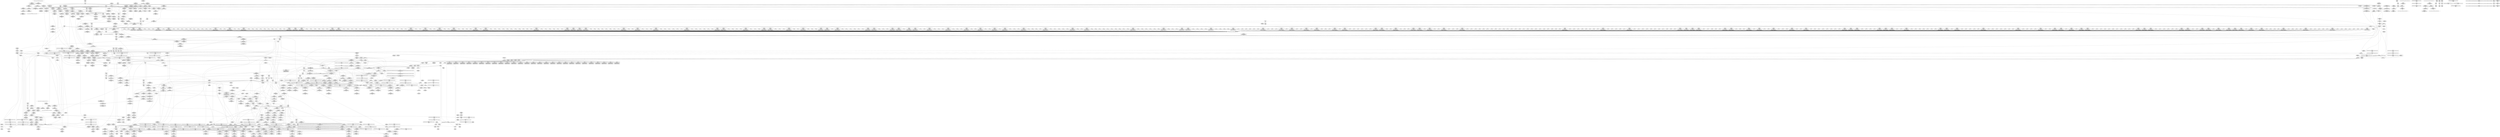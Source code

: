 digraph {
	CE0x509a490 [shape=record,shape=Mrecord,label="{CE0x509a490|_ret_%struct.aa_profile*_%call4,_!dbg_!15494|security/apparmor/include/context.h,138|*SummSource*}"]
	CE0x5003ec0 [shape=record,shape=Mrecord,label="{CE0x5003ec0|apparmor_path_chown:if.then|*SummSink*}"]
	CE0x507d900 [shape=record,shape=Mrecord,label="{CE0x507d900|80:_i64,_:_CRE_1633,1634_}"]
	CE0x5022f90 [shape=record,shape=Mrecord,label="{CE0x5022f90|apparmor_path_chown:gid.coerce|Function::apparmor_path_chown&Arg::gid.coerce::|*SummSource*}"]
	CE0x5044ae0 [shape=record,shape=Mrecord,label="{CE0x5044ae0|apparmor_path_chown:tmp15|security/apparmor/lsm.c,362|*SummSink*}"]
	CE0x50af1a0 [shape=record,shape=Mrecord,label="{CE0x50af1a0|__aa_current_profile:tmp6|security/apparmor/include/context.h,138|*SummSource*}"]
	CE0x5069e00 [shape=record,shape=Mrecord,label="{CE0x5069e00|80:_i64,_:_CRE_496,504_|*MultipleSource*|*LoadInst*|security/apparmor/include/apparmor.h,117|security/apparmor/include/apparmor.h,117}"]
	CE0x5064500 [shape=record,shape=Mrecord,label="{CE0x5064500|i64*_getelementptr_inbounds_(_11_x_i64_,_11_x_i64_*___llvm_gcov_ctr58,_i64_0,_i64_9)|*Constant*|*SummSource*}"]
	CE0x5074bd0 [shape=record,shape=Mrecord,label="{CE0x5074bd0|80:_i64,_:_CRE_1260,1261_}"]
	CE0x5080c00 [shape=record,shape=Mrecord,label="{CE0x5080c00|80:_i64,_:_CRE_1681,1682_}"]
	CE0x509b900 [shape=record,shape=Mrecord,label="{CE0x509b900|__aa_current_profile:tmp5|security/apparmor/include/context.h,138|*SummSink*}"]
	CE0x506ab90 [shape=record,shape=Mrecord,label="{CE0x506ab90|80:_i64,_:_CRE_560,561_}"]
	CE0x5043dd0 [shape=record,shape=Mrecord,label="{CE0x5043dd0|i32_2|*Constant*|*SummSink*}"]
	CE0x5084690 [shape=record,shape=Mrecord,label="{CE0x5084690|80:_i64,_:_CRE_1880,1884_|*MultipleSource*|*LoadInst*|security/apparmor/include/apparmor.h,117|security/apparmor/include/apparmor.h,117}"]
	CE0x50598d0 [shape=record,shape=Mrecord,label="{CE0x50598d0|apparmor_path_chown:tmp18|security/apparmor/lsm.c,364|*SummSink*}"]
	CE0x507ea00 [shape=record,shape=Mrecord,label="{CE0x507ea00|80:_i64,_:_CRE_1649,1650_}"]
	CE0x50737a0 [shape=record,shape=Mrecord,label="{CE0x50737a0|80:_i64,_:_CRE_1241,1242_}"]
	CE0x50749b0 [shape=record,shape=Mrecord,label="{CE0x50749b0|80:_i64,_:_CRE_1258,1259_}"]
	CE0x5018980 [shape=record,shape=Mrecord,label="{CE0x5018980|apparmor_path_chown:uid2|security/apparmor/lsm.c,357|*SummSource*}"]
	CE0x5099d60 [shape=record,shape=Mrecord,label="{CE0x5099d60|__aa_current_profile:tmp5|security/apparmor/include/context.h,138}"]
	CE0x50b1300 [shape=record,shape=Mrecord,label="{CE0x50b1300|__aa_current_profile:tmp16|security/apparmor/include/context.h,138|*SummSource*}"]
	CE0x509d430 [shape=record,shape=Mrecord,label="{CE0x509d430|i64_-2147483648|*Constant*|*SummSource*}"]
	CE0x5066470 [shape=record,shape=Mrecord,label="{CE0x5066470|80:_i64,_:_CRE_431,432_}"]
	CE0x5029800 [shape=record,shape=Mrecord,label="{CE0x5029800|44:_i32,_48:_i16,_128:_i8*,_:_SCMRE_36,40_|*MultipleSource*|Function::aa_cred_profile&Arg::cred::|security/apparmor/include/context.h,99|security/apparmor/include/context.h,138}"]
	CE0x506ecb0 [shape=record,shape=Mrecord,label="{CE0x506ecb0|80:_i64,_:_CRE_620,621_}"]
	CE0x50232f0 [shape=record,shape=Mrecord,label="{CE0x50232f0|i32_1|*Constant*|*SummSink*}"]
	CE0x5073030 [shape=record,shape=Mrecord,label="{CE0x5073030|80:_i64,_:_CRE_1234,1235_}"]
	CE0x507dc30 [shape=record,shape=Mrecord,label="{CE0x507dc30|80:_i64,_:_CRE_1636,1637_}"]
	CE0x50dec50 [shape=record,shape=Mrecord,label="{CE0x50dec50|aa_cred_profile:tmp6|security/apparmor/include/context.h,100|*SummSink*}"]
	CE0x506bf00 [shape=record,shape=Mrecord,label="{CE0x506bf00|80:_i64,_:_CRE_577,578_}"]
	CE0x5077c50 [shape=record,shape=Mrecord,label="{CE0x5077c50|80:_i64,_:_CRE_1324,1325_}"]
	CE0x50a6d60 [shape=record,shape=Mrecord,label="{CE0x50a6d60|_call_void_mcount()_#2|*SummSource*}"]
	CE0x50e2440 [shape=record,shape=Mrecord,label="{CE0x50e2440|%struct.aa_task_cxt*_null|*Constant*|*SummSink*}"]
	CE0x5062180 [shape=record,shape=Mrecord,label="{CE0x5062180|__aa_current_profile:tmp18|security/apparmor/include/context.h,138}"]
	CE0x5012580 [shape=record,shape=Mrecord,label="{CE0x5012580|44:_i32,_48:_i16,_128:_i8*,_:_SCMRE_96,104_|*MultipleSource*|Function::aa_cred_profile&Arg::cred::|security/apparmor/include/context.h,99|security/apparmor/include/context.h,138}"]
	CE0x5057b70 [shape=record,shape=Mrecord,label="{CE0x5057b70|apparmor_path_chown:tmp19|security/apparmor/lsm.c,365}"]
	CE0x506b570 [shape=record,shape=Mrecord,label="{CE0x506b570|80:_i64,_:_CRE_568,569_}"]
	CE0x505c870 [shape=record,shape=Mrecord,label="{CE0x505c870|mediated_filesystem:bb|*SummSink*}"]
	CE0x5089950 [shape=record,shape=Mrecord,label="{CE0x5089950|get_current:bb|*SummSource*}"]
	CE0x5091540 [shape=record,shape=Mrecord,label="{CE0x5091540|i64*_getelementptr_inbounds_(_16_x_i64_,_16_x_i64_*___llvm_gcov_ctr46,_i64_0,_i64_10)|*Constant*|*SummSink*}"]
	CE0x50acf10 [shape=record,shape=Mrecord,label="{CE0x50acf10|__aa_current_profile:do.body|*SummSink*}"]
	CE0x505eb90 [shape=record,shape=Mrecord,label="{CE0x505eb90|_ret_%struct.task_struct*_%tmp4,_!dbg_!15471|./arch/x86/include/asm/current.h,14|*SummSource*}"]
	CE0x506d440 [shape=record,shape=Mrecord,label="{CE0x506d440|80:_i64,_:_CRE_597,598_}"]
	CE0x5073ad0 [shape=record,shape=Mrecord,label="{CE0x5073ad0|80:_i64,_:_CRE_1244,1245_}"]
	CE0x50dfc50 [shape=record,shape=Mrecord,label="{CE0x50dfc50|aa_cred_profile:lor.end|*SummSink*}"]
	CE0x5071af0 [shape=record,shape=Mrecord,label="{CE0x5071af0|80:_i64,_:_CRE_1214,1215_}"]
	CE0x5066030 [shape=record,shape=Mrecord,label="{CE0x5066030|80:_i64,_:_CRE_427,428_}"]
	CE0x5056c20 [shape=record,shape=Mrecord,label="{CE0x5056c20|aa_path_perm:op|Function::aa_path_perm&Arg::op::}"]
	CE0x505c3b0 [shape=record,shape=Mrecord,label="{CE0x505c3b0|_ret_i32_%error.0,_!dbg_!15483|security/apparmor/lsm.c,172|*SummSink*}"]
	CE0x5007000 [shape=record,shape=Mrecord,label="{CE0x5007000|apparmor_path_chown:tmp14|security/apparmor/lsm.c,361}"]
	CE0x50463b0 [shape=record,shape=Mrecord,label="{CE0x50463b0|apparmor_path_chown:tmp7|security/apparmor/lsm.c,358|*SummSource*}"]
	CE0x500d6c0 [shape=record,shape=Mrecord,label="{CE0x500d6c0|i32_1|*Constant*|*SummSource*}"]
	CE0x50a2200 [shape=record,shape=Mrecord,label="{CE0x50a2200|i64*_getelementptr_inbounds_(_11_x_i64_,_11_x_i64_*___llvm_gcov_ctr58,_i64_0,_i64_1)|*Constant*|*SummSource*}"]
	CE0x50a5c60 [shape=record,shape=Mrecord,label="{CE0x50a5c60|aa_cred_profile:tmp1|*SummSink*}"]
	CE0x5072040 [shape=record,shape=Mrecord,label="{CE0x5072040|80:_i64,_:_CRE_1219,1220_}"]
	CE0x504fdd0 [shape=record,shape=Mrecord,label="{CE0x504fdd0|mediated_filesystem:tmp3}"]
	CE0x509a180 [shape=record,shape=Mrecord,label="{CE0x509a180|aa_cred_profile:bb}"]
	CE0x5064c00 [shape=record,shape=Mrecord,label="{CE0x5064c00|80:_i64,_:_CRE_408,409_}"]
	CE0x5078800 [shape=record,shape=Mrecord,label="{CE0x5078800|80:_i64,_:_CRE_1335,1336_}"]
	CE0x5015f30 [shape=record,shape=Mrecord,label="{CE0x5015f30|common_perm:tmp5|security/apparmor/lsm.c,169|*SummSource*}"]
	CE0x507fd20 [shape=record,shape=Mrecord,label="{CE0x507fd20|80:_i64,_:_CRE_1667,1668_}"]
	CE0x505b8c0 [shape=record,shape=Mrecord,label="{CE0x505b8c0|common_perm:cond|Function::common_perm&Arg::cond::}"]
	CE0x5008150 [shape=record,shape=Mrecord,label="{CE0x5008150|apparmor_path_chown:bb|*SummSource*}"]
	CE0x5022de0 [shape=record,shape=Mrecord,label="{CE0x5022de0|i64*_getelementptr_inbounds_(_2_x_i64_,_2_x_i64_*___llvm_gcov_ctr112,_i64_0,_i64_1)|*Constant*}"]
	CE0x5077b40 [shape=record,shape=Mrecord,label="{CE0x5077b40|80:_i64,_:_CRE_1323,1324_}"]
	CE0x50a68a0 [shape=record,shape=Mrecord,label="{CE0x50a68a0|i64*_getelementptr_inbounds_(_11_x_i64_,_11_x_i64_*___llvm_gcov_ctr58,_i64_0,_i64_0)|*Constant*}"]
	CE0x50b0d80 [shape=record,shape=Mrecord,label="{CE0x50b0d80|__aa_current_profile:tmp15|security/apparmor/include/context.h,138|*SummSource*}"]
	CE0x50ea140 [shape=record,shape=Mrecord,label="{CE0x50ea140|aa_cred_profile:tmp20|security/apparmor/include/context.h,100}"]
	CE0x502a080 [shape=record,shape=Mrecord,label="{CE0x502a080|44:_i32,_48:_i16,_128:_i8*,_:_SCMRE_4,8_|*MultipleSource*|Function::aa_cred_profile&Arg::cred::|security/apparmor/include/context.h,99|security/apparmor/include/context.h,138}"]
	CE0x500fac0 [shape=record,shape=Mrecord,label="{CE0x500fac0|apparmor_path_chown:if.then|*SummSource*}"]
	CE0x506c560 [shape=record,shape=Mrecord,label="{CE0x506c560|80:_i64,_:_CRE_583,584_}"]
	CE0x5086850 [shape=record,shape=Mrecord,label="{CE0x5086850|44:_i32,_48:_i16,_128:_i8*,_:_SCMRE_16,20_|*MultipleSource*|Function::aa_cred_profile&Arg::cred::|security/apparmor/include/context.h,99|security/apparmor/include/context.h,138}"]
	CE0x508c980 [shape=record,shape=Mrecord,label="{CE0x508c980|i64*_getelementptr_inbounds_(_16_x_i64_,_16_x_i64_*___llvm_gcov_ctr46,_i64_0,_i64_14)|*Constant*|*SummSource*}"]
	CE0x50e0990 [shape=record,shape=Mrecord,label="{CE0x50e0990|aa_cred_profile:tmp12|security/apparmor/include/context.h,100|*SummSink*}"]
	CE0x507cae0 [shape=record,shape=Mrecord,label="{CE0x507cae0|80:_i64,_:_CRE_1619,1620_}"]
	CE0x50e48c0 [shape=record,shape=Mrecord,label="{CE0x50e48c0|aa_cred_profile:tobool|security/apparmor/include/context.h,100|*SummSink*}"]
	CE0x50aef50 [shape=record,shape=Mrecord,label="{CE0x50aef50|44:_i32,_48:_i16,_128:_i8*,_:_SCMRE_28,32_|*MultipleSource*|Function::aa_cred_profile&Arg::cred::|security/apparmor/include/context.h,99|security/apparmor/include/context.h,138}"]
	CE0x503ad60 [shape=record,shape=Mrecord,label="{CE0x503ad60|80:_i64,_:_CRE_404,405_}"]
	CE0x50ed260 [shape=record,shape=Mrecord,label="{CE0x50ed260|aa_cred_profile:lnot2|security/apparmor/include/context.h,100|*SummSink*}"]
	CE0x5066cf0 [shape=record,shape=Mrecord,label="{CE0x5066cf0|80:_i64,_:_CRE_439,440_}"]
	CE0x5068a70 [shape=record,shape=Mrecord,label="{CE0x5068a70|44:_i32,_48:_i16,_128:_i8*,_:_SCMRE_128,136_|*MultipleSource*|Function::aa_cred_profile&Arg::cred::|security/apparmor/include/context.h,99|security/apparmor/include/context.h,138}"]
	CE0x50e0750 [shape=record,shape=Mrecord,label="{CE0x50e0750|aa_cred_profile:tmp12|security/apparmor/include/context.h,100|*SummSource*}"]
	CE0x50ec2d0 [shape=record,shape=Mrecord,label="{CE0x50ec2d0|i1_true|*Constant*}"]
	CE0x504be50 [shape=record,shape=Mrecord,label="{CE0x504be50|apparmor_path_chown:call|security/apparmor/lsm.c,361}"]
	CE0x50de730 [shape=record,shape=Mrecord,label="{CE0x50de730|aa_cred_profile:lor.rhs}"]
	CE0x5011f80 [shape=record,shape=Mrecord,label="{CE0x5011f80|get_current:tmp1|*SummSink*}"]
	CE0x506c9a0 [shape=record,shape=Mrecord,label="{CE0x506c9a0|80:_i64,_:_CRE_587,588_}"]
	CE0x5068260 [shape=record,shape=Mrecord,label="{CE0x5068260|__aa_current_profile:tmp10|security/apparmor/include/context.h,138|*SummSource*}"]
	CE0x5088030 [shape=record,shape=Mrecord,label="{CE0x5088030|aa_cred_profile:expval|security/apparmor/include/context.h,100|*SummSource*}"]
	CE0x5050bd0 [shape=record,shape=Mrecord,label="{CE0x5050bd0|80:_i64,_:_CRE_8,16_|*MultipleSource*|*LoadInst*|security/apparmor/include/apparmor.h,117|security/apparmor/include/apparmor.h,117}"]
	CE0x508fe40 [shape=record,shape=Mrecord,label="{CE0x508fe40|aa_cred_profile:tmp27|security/apparmor/include/context.h,100|*SummSource*}"]
	CE0x5079b20 [shape=record,shape=Mrecord,label="{CE0x5079b20|80:_i64,_:_CRE_1353,1354_}"]
	CE0x507e6d0 [shape=record,shape=Mrecord,label="{CE0x507e6d0|80:_i64,_:_CRE_1646,1647_}"]
	CE0x5059130 [shape=record,shape=Mrecord,label="{CE0x5059130|apparmor_path_chown:tmp17|security/apparmor/lsm.c,364}"]
	CE0x5073f10 [shape=record,shape=Mrecord,label="{CE0x5073f10|80:_i64,_:_CRE_1248,1249_}"]
	CE0x50cd680 [shape=record,shape=Mrecord,label="{CE0x50cd680|aa_cred_profile:tmp32|security/apparmor/include/context.h,101|*SummSource*}"]
	CE0x5046a30 [shape=record,shape=Mrecord,label="{CE0x5046a30|80:_i64,_:_CRE_456,457_}"]
	CE0x50e1410 [shape=record,shape=Mrecord,label="{CE0x50e1410|aa_cred_profile:if.then|*SummSource*}"]
	CE0x501f490 [shape=record,shape=Mrecord,label="{CE0x501f490|aa_cred_profile:tmp2}"]
	CE0x5067bd0 [shape=record,shape=Mrecord,label="{CE0x5067bd0|80:_i64,_:_CRE_453,454_}"]
	CE0x5097700 [shape=record,shape=Mrecord,label="{CE0x5097700|__aa_current_profile:entry}"]
	CE0x50575e0 [shape=record,shape=Mrecord,label="{CE0x50575e0|i64*_getelementptr_inbounds_(_6_x_i64_,_6_x_i64_*___llvm_gcov_ctr84,_i64_0,_i64_5)|*Constant*|*SummSource*}"]
	CE0x506e760 [shape=record,shape=Mrecord,label="{CE0x506e760|80:_i64,_:_CRE_615,616_}"]
	CE0x506c230 [shape=record,shape=Mrecord,label="{CE0x506c230|80:_i64,_:_CRE_580,581_}"]
	CE0x50808d0 [shape=record,shape=Mrecord,label="{CE0x50808d0|80:_i64,_:_CRE_1678,1679_}"]
	CE0x5053310 [shape=record,shape=Mrecord,label="{CE0x5053310|mediated_filesystem:tmp4|*LoadInst*|security/apparmor/include/apparmor.h,117|*SummSource*}"]
	CE0x5088b50 [shape=record,shape=Mrecord,label="{CE0x5088b50|i64_6|*Constant*|*SummSource*}"]
	CE0x50ce910 [shape=record,shape=Mrecord,label="{CE0x50ce910|aa_cred_profile:tmp28|security/apparmor/include/context.h,100}"]
	CE0x5088740 [shape=record,shape=Mrecord,label="{CE0x5088740|aa_cred_profile:tobool4|security/apparmor/include/context.h,100|*SummSink*}"]
	CE0x5022bc0 [shape=record,shape=Mrecord,label="{CE0x5022bc0|i64*_getelementptr_inbounds_(_2_x_i64_,_2_x_i64_*___llvm_gcov_ctr112,_i64_0,_i64_1)|*Constant*|*SummSource*}"]
	CE0x5064010 [shape=record,shape=Mrecord,label="{CE0x5064010|i8*_getelementptr_inbounds_(_45_x_i8_,_45_x_i8_*_.str14,_i32_0,_i32_0)|*Constant*|*SummSource*}"]
	CE0x507b390 [shape=record,shape=Mrecord,label="{CE0x507b390|80:_i64,_:_CRE_1376,1384_|*MultipleSource*|*LoadInst*|security/apparmor/include/apparmor.h,117|security/apparmor/include/apparmor.h,117}"]
	CE0x5066250 [shape=record,shape=Mrecord,label="{CE0x5066250|80:_i64,_:_CRE_429,430_}"]
	CE0x50612c0 [shape=record,shape=Mrecord,label="{CE0x50612c0|i32_78|*Constant*}"]
	CE0x50a39b0 [shape=record,shape=Mrecord,label="{CE0x50a39b0|__aa_current_profile:tmp12|security/apparmor/include/context.h,138|*SummSource*}"]
	CE0x5078a20 [shape=record,shape=Mrecord,label="{CE0x5078a20|80:_i64,_:_CRE_1337,1338_}"]
	CE0x50a85b0 [shape=record,shape=Mrecord,label="{CE0x50a85b0|aa_cred_profile:do.body5|*SummSink*}"]
	CE0x50e0fc0 [shape=record,shape=Mrecord,label="{CE0x50e0fc0|%struct.aa_profile*_null|*Constant*|*SummSource*}"]
	CE0x507b280 [shape=record,shape=Mrecord,label="{CE0x507b280|80:_i64,_:_CRE_1375,1376_}"]
	CE0x5088130 [shape=record,shape=Mrecord,label="{CE0x5088130|aa_cred_profile:expval|security/apparmor/include/context.h,100|*SummSink*}"]
	CE0x509c5e0 [shape=record,shape=Mrecord,label="{CE0x509c5e0|common_perm:call|security/apparmor/lsm.c,168}"]
	CE0x506bbd0 [shape=record,shape=Mrecord,label="{CE0x506bbd0|80:_i64,_:_CRE_574,575_}"]
	CE0x50ab050 [shape=record,shape=Mrecord,label="{CE0x50ab050|aa_cred_profile:tmp9|security/apparmor/include/context.h,100}"]
	CE0x5096980 [shape=record,shape=Mrecord,label="{CE0x5096980|i1_true|*Constant*|*SummSink*}"]
	CE0x5050390 [shape=record,shape=Mrecord,label="{CE0x5050390|_call_void_mcount()_#2|*SummSource*}"]
	CE0x50a7190 [shape=record,shape=Mrecord,label="{CE0x50a7190|__aa_current_profile:tmp4|security/apparmor/include/context.h,138|*SummSource*}"]
	CE0x501f570 [shape=record,shape=Mrecord,label="{CE0x501f570|aa_cred_profile:tmp2|*SummSink*}"]
	CE0x508c450 [shape=record,shape=Mrecord,label="{CE0x508c450|aa_cred_profile:tmp29|security/apparmor/include/context.h,100|*SummSink*}"]
	CE0x5008480 [shape=record,shape=Mrecord,label="{CE0x5008480|i64_1|*Constant*|*SummSource*}"]
	CE0x505b390 [shape=record,shape=Mrecord,label="{CE0x505b390|i32_512|*Constant*}"]
	CE0x5001850 [shape=record,shape=Mrecord,label="{CE0x5001850|apparmor_path_chown:if.end|*SummSink*}"]
	CE0x504c420 [shape=record,shape=Mrecord,label="{CE0x504c420|mediated_filesystem:entry}"]
	CE0x5092410 [shape=record,shape=Mrecord,label="{CE0x5092410|aa_path_perm:path|Function::aa_path_perm&Arg::path::|*SummSink*}"]
	CE0x50a4990 [shape=record,shape=Mrecord,label="{CE0x50a4990|__aa_current_profile:tmp}"]
	CE0x5067ee0 [shape=record,shape=Mrecord,label="{CE0x5067ee0|__aa_current_profile:tmp9|security/apparmor/include/context.h,138|*SummSink*}"]
	CE0x5057080 [shape=record,shape=Mrecord,label="{CE0x5057080|apparmor_path_chown:retval.0}"]
	CE0x5053af0 [shape=record,shape=Mrecord,label="{CE0x5053af0|mediated_filesystem:s_flags|security/apparmor/include/apparmor.h,117}"]
	CE0x5073360 [shape=record,shape=Mrecord,label="{CE0x5073360|80:_i64,_:_CRE_1237,1238_}"]
	CE0x500fc60 [shape=record,shape=Mrecord,label="{CE0x500fc60|mediated_filesystem:tmp2|*SummSource*}"]
	CE0x50520e0 [shape=record,shape=Mrecord,label="{CE0x50520e0|80:_i64,_:_CRE_88,96_|*MultipleSource*|*LoadInst*|security/apparmor/include/apparmor.h,117|security/apparmor/include/apparmor.h,117}"]
	CE0x50773d0 [shape=record,shape=Mrecord,label="{CE0x50773d0|80:_i64,_:_CRE_1316,1317_}"]
	CE0x5034d90 [shape=record,shape=Mrecord,label="{CE0x5034d90|i64*_getelementptr_inbounds_(_16_x_i64_,_16_x_i64_*___llvm_gcov_ctr46,_i64_0,_i64_7)|*Constant*|*SummSink*}"]
	CE0x507cc40 [shape=record,shape=Mrecord,label="{CE0x507cc40|80:_i64,_:_CRE_1621,1622_}"]
	CE0x5079900 [shape=record,shape=Mrecord,label="{CE0x5079900|80:_i64,_:_CRE_1351,1352_}"]
	CE0x505a790 [shape=record,shape=Mrecord,label="{CE0x505a790|common_perm:entry|*SummSink*}"]
	CE0x50cdbf0 [shape=record,shape=Mrecord,label="{CE0x50cdbf0|aa_cred_profile:tmp33|security/apparmor/include/context.h,101}"]
	CE0x5060160 [shape=record,shape=Mrecord,label="{CE0x5060160|aa_cred_profile:entry|*SummSink*}"]
	CE0x50792a0 [shape=record,shape=Mrecord,label="{CE0x50792a0|80:_i64,_:_CRE_1345,1346_}"]
	CE0x50ceef0 [shape=record,shape=Mrecord,label="{CE0x50ceef0|aa_cred_profile:tmp29|security/apparmor/include/context.h,100|*SummSource*}"]
	CE0x505b560 [shape=record,shape=Mrecord,label="{CE0x505b560|i32_512|*Constant*|*SummSource*}"]
	CE0x5046d60 [shape=record,shape=Mrecord,label="{CE0x5046d60|80:_i64,_:_CRE_459,460_}"]
	CE0x504aa10 [shape=record,shape=Mrecord,label="{CE0x504aa10|common_perm:mode|security/apparmor/lsm.c,169}"]
	CE0x5022a60 [shape=record,shape=Mrecord,label="{CE0x5022a60|apparmor_path_chown:uid.coerce|Function::apparmor_path_chown&Arg::uid.coerce::}"]
	CE0x507e180 [shape=record,shape=Mrecord,label="{CE0x507e180|80:_i64,_:_CRE_1641,1642_}"]
	CE0x506c340 [shape=record,shape=Mrecord,label="{CE0x506c340|80:_i64,_:_CRE_581,582_}"]
	CE0x5026c60 [shape=record,shape=Mrecord,label="{CE0x5026c60|apparmor_path_chown:path|Function::apparmor_path_chown&Arg::path::|*SummSource*}"]
	CE0x5055560 [shape=record,shape=Mrecord,label="{CE0x5055560|common_perm:tmp7|security/apparmor/lsm.c,170}"]
	CE0x50a4d80 [shape=record,shape=Mrecord,label="{CE0x50a4d80|aa_cred_profile:do.body|*SummSink*}"]
	CE0x5079190 [shape=record,shape=Mrecord,label="{CE0x5079190|80:_i64,_:_CRE_1344,1345_}"]
	CE0x506f860 [shape=record,shape=Mrecord,label="{CE0x506f860|80:_i64,_:_CRE_631,632_}"]
	CE0x5066ad0 [shape=record,shape=Mrecord,label="{CE0x5066ad0|80:_i64,_:_CRE_437,438_}"]
	CE0x5075340 [shape=record,shape=Mrecord,label="{CE0x5075340|80:_i64,_:_CRE_1267,1268_}"]
	CE0x503b960 [shape=record,shape=Mrecord,label="{CE0x503b960|common_perm:tmp4|security/apparmor/lsm.c,169}"]
	CE0x504dae0 [shape=record,shape=Mrecord,label="{CE0x504dae0|mediated_filesystem:inode|Function::mediated_filesystem&Arg::inode::|*SummSource*}"]
	CE0x5050890 [shape=record,shape=Mrecord,label="{CE0x5050890|mediated_filesystem:s_flags|security/apparmor/include/apparmor.h,117|*SummSink*}"]
	CE0x508fc20 [shape=record,shape=Mrecord,label="{CE0x508fc20|aa_cred_profile:tmp27|security/apparmor/include/context.h,100}"]
	CE0x5082950 [shape=record,shape=Mrecord,label="{CE0x5082950|80:_i64,_:_CRE_1792,1800_|*MultipleSource*|*LoadInst*|security/apparmor/include/apparmor.h,117|security/apparmor/include/apparmor.h,117}"]
	CE0x50b2c40 [shape=record,shape=Mrecord,label="{CE0x50b2c40|__aa_current_profile:tmp14|security/apparmor/include/context.h,138|*SummSink*}"]
	CE0x5067de0 [shape=record,shape=Mrecord,label="{CE0x5067de0|__aa_current_profile:tmp9|security/apparmor/include/context.h,138|*SummSource*}"]
	CE0x50b34c0 [shape=record,shape=Mrecord,label="{CE0x50b34c0|i64*_getelementptr_inbounds_(_11_x_i64_,_11_x_i64_*___llvm_gcov_ctr58,_i64_0,_i64_8)|*Constant*|*SummSink*}"]
	CE0x504e6b0 [shape=record,shape=Mrecord,label="{CE0x504e6b0|apparmor_path_chown:i_mode|security/apparmor/lsm.c,358|*SummSource*}"]
	CE0x5097560 [shape=record,shape=Mrecord,label="{CE0x5097560|GLOBAL:__aa_current_profile|*Constant*|*SummSink*}"]
	CE0x5053970 [shape=record,shape=Mrecord,label="{CE0x5053970|80:_i64,_:_CRE_0,8_|*MultipleSource*|*LoadInst*|security/apparmor/include/apparmor.h,117|security/apparmor/include/apparmor.h,117}"]
	CE0x50aa4b0 [shape=record,shape=Mrecord,label="{CE0x50aa4b0|i64*_getelementptr_inbounds_(_16_x_i64_,_16_x_i64_*___llvm_gcov_ctr46,_i64_0,_i64_1)|*Constant*|*SummSource*}"]
	CE0x5083300 [shape=record,shape=Mrecord,label="{CE0x5083300|80:_i64,_:_CRE_1832,1840_|*MultipleSource*|*LoadInst*|security/apparmor/include/apparmor.h,117|security/apparmor/include/apparmor.h,117}"]
	CE0x50b0df0 [shape=record,shape=Mrecord,label="{CE0x50b0df0|__aa_current_profile:tmp15|security/apparmor/include/context.h,138|*SummSink*}"]
	CE0x4cedbb0 [shape=record,shape=Mrecord,label="{CE0x4cedbb0|i32_0|*Constant*}"]
	CE0x5070d60 [shape=record,shape=Mrecord,label="{CE0x5070d60|80:_i64,_:_CRE_736,880_|*MultipleSource*|*LoadInst*|security/apparmor/include/apparmor.h,117|security/apparmor/include/apparmor.h,117}"]
	CE0x50807c0 [shape=record,shape=Mrecord,label="{CE0x50807c0|80:_i64,_:_CRE_1677,1678_}"]
	CE0x50d0f70 [shape=record,shape=Mrecord,label="{CE0x50d0f70|aa_cred_profile:tmp34|security/apparmor/include/context.h,101|*SummSource*}"]
	CE0x50ec8e0 [shape=record,shape=Mrecord,label="{CE0x50ec8e0|aa_cred_profile:tmp13}"]
	CE0x507c590 [shape=record,shape=Mrecord,label="{CE0x507c590|80:_i64,_:_CRE_1616,1617_}"]
	CE0x503a540 [shape=record,shape=Mrecord,label="{CE0x503a540|80:_i64,_:_CRE_396,397_}"]
	CE0x5064f30 [shape=record,shape=Mrecord,label="{CE0x5064f30|80:_i64,_:_CRE_411,412_}"]
	CE0x5033830 [shape=record,shape=Mrecord,label="{CE0x5033830|aa_cred_profile:tmp15|security/apparmor/include/context.h,100|*SummSource*}"]
	CE0x505e9c0 [shape=record,shape=Mrecord,label="{CE0x505e9c0|get_current:entry|*SummSource*}"]
	CE0x5087b30 [shape=record,shape=Mrecord,label="{CE0x5087b30|aa_cred_profile:expval|security/apparmor/include/context.h,100}"]
	CE0x5080d10 [shape=record,shape=Mrecord,label="{CE0x5080d10|80:_i64,_:_CRE_1682,1683_}"]
	CE0x5082760 [shape=record,shape=Mrecord,label="{CE0x5082760|80:_i64,_:_CRE_1784,1792_|*MultipleSource*|*LoadInst*|security/apparmor/include/apparmor.h,117|security/apparmor/include/apparmor.h,117}"]
	CE0x506a3d0 [shape=record,shape=Mrecord,label="{CE0x506a3d0|80:_i64,_:_CRE_528,536_|*MultipleSource*|*LoadInst*|security/apparmor/include/apparmor.h,117|security/apparmor/include/apparmor.h,117}"]
	CE0x506c780 [shape=record,shape=Mrecord,label="{CE0x506c780|80:_i64,_:_CRE_585,586_}"]
	CE0x5097220 [shape=record,shape=Mrecord,label="{CE0x5097220|common_perm:bb|*SummSource*}"]
	CE0x5016360 [shape=record,shape=Mrecord,label="{CE0x5016360|apparmor_path_chown:tmp11|security/apparmor/lsm.c,361|*SummSink*}"]
	CE0x5011a70 [shape=record,shape=Mrecord,label="{CE0x5011a70|__aa_current_profile:tmp10|security/apparmor/include/context.h,138}"]
	CE0x50a9910 [shape=record,shape=Mrecord,label="{CE0x50a9910|44:_i32,_48:_i16,_128:_i8*,_:_SCMRE_160,168_|*MultipleSource*|Function::aa_cred_profile&Arg::cred::|security/apparmor/include/context.h,99|security/apparmor/include/context.h,138}"]
	CE0x50ce980 [shape=record,shape=Mrecord,label="{CE0x50ce980|aa_cred_profile:tmp28|security/apparmor/include/context.h,100|*SummSource*}"]
	CE0x506d550 [shape=record,shape=Mrecord,label="{CE0x506d550|80:_i64,_:_CRE_598,599_}"]
	CE0x5011450 [shape=record,shape=Mrecord,label="{CE0x5011450|i64_5|*Constant*}"]
	CE0x5064690 [shape=record,shape=Mrecord,label="{CE0x5064690|i64*_getelementptr_inbounds_(_11_x_i64_,_11_x_i64_*___llvm_gcov_ctr58,_i64_0,_i64_9)|*Constant*|*SummSink*}"]
	CE0x50608f0 [shape=record,shape=Mrecord,label="{CE0x50608f0|_ret_%struct.aa_profile*_%tmp34,_!dbg_!15510|security/apparmor/include/context.h,101|*SummSink*}"]
	CE0x50657b0 [shape=record,shape=Mrecord,label="{CE0x50657b0|80:_i64,_:_CRE_419,420_}"]
	CE0x501b6f0 [shape=record,shape=Mrecord,label="{CE0x501b6f0|apparmor_path_chown:dentry|security/apparmor/lsm.c,357|*SummSource*}"]
	CE0x50a2420 [shape=record,shape=Mrecord,label="{CE0x50a2420|%struct.task_struct*_(%struct.task_struct**)*_asm_movq_%gs:$_1:P_,$0_,_r,im,_dirflag_,_fpsr_,_flags_|*SummSource*}"]
	CE0x5071140 [shape=record,shape=Mrecord,label="{CE0x5071140|80:_i64,_:_CRE_896,1208_|*MultipleSource*|*LoadInst*|security/apparmor/include/apparmor.h,117|security/apparmor/include/apparmor.h,117}"]
	CE0x507e8f0 [shape=record,shape=Mrecord,label="{CE0x507e8f0|80:_i64,_:_CRE_1648,1649_}"]
	CE0x5011790 [shape=record,shape=Mrecord,label="{CE0x5011790|i64_5|*Constant*|*SummSource*}"]
	CE0x50e2990 [shape=record,shape=Mrecord,label="{CE0x50e2990|aa_cred_profile:tmp10|security/apparmor/include/context.h,100|*SummSink*}"]
	CE0x5044860 [shape=record,shape=Mrecord,label="{CE0x5044860|apparmor_path_chown:tmp15|security/apparmor/lsm.c,362}"]
	CE0x50a96d0 [shape=record,shape=Mrecord,label="{CE0x50a96d0|44:_i32,_48:_i16,_128:_i8*,_:_SCMRE_152,160_|*MultipleSource*|Function::aa_cred_profile&Arg::cred::|security/apparmor/include/context.h,99|security/apparmor/include/context.h,138}"]
	CE0x5061ec0 [shape=record,shape=Mrecord,label="{CE0x5061ec0|__aa_current_profile:tmp17|security/apparmor/include/context.h,138}"]
	CE0x5033e50 [shape=record,shape=Mrecord,label="{CE0x5033e50|aa_cred_profile:tmp16|security/apparmor/include/context.h,100|*SummSource*}"]
	CE0x505e170 [shape=record,shape=Mrecord,label="{CE0x505e170|GLOBAL:get_current|*Constant*}"]
	CE0x5050d30 [shape=record,shape=Mrecord,label="{CE0x5050d30|80:_i64,_:_CRE_16,20_|*MultipleSource*|*LoadInst*|security/apparmor/include/apparmor.h,117|security/apparmor/include/apparmor.h,117}"]
	CE0x5077d60 [shape=record,shape=Mrecord,label="{CE0x5077d60|80:_i64,_:_CRE_1325,1326_}"]
	CE0x5099370 [shape=record,shape=Mrecord,label="{CE0x5099370|_call_void_mcount()_#2|*SummSink*}"]
	CE0x5068e80 [shape=record,shape=Mrecord,label="{CE0x5068e80|i64_1|*Constant*}"]
	CE0x506dee0 [shape=record,shape=Mrecord,label="{CE0x506dee0|80:_i64,_:_CRE_607,608_}"]
	CE0x50389f0 [shape=record,shape=Mrecord,label="{CE0x50389f0|80:_i64,_:_CRE_304,312_|*MultipleSource*|*LoadInst*|security/apparmor/include/apparmor.h,117|security/apparmor/include/apparmor.h,117}"]
	CE0x509ca10 [shape=record,shape=Mrecord,label="{CE0x509ca10|_call_void_mcount()_#2|*SummSource*}"]
	CE0x507db20 [shape=record,shape=Mrecord,label="{CE0x507db20|80:_i64,_:_CRE_1635,1636_}"]
	CE0x505f3d0 [shape=record,shape=Mrecord,label="{CE0x505f3d0|__aa_current_profile:tmp21|security/apparmor/include/context.h,138|*SummSink*}"]
	CE0x50ae720 [shape=record,shape=Mrecord,label="{CE0x50ae720|44:_i32,_48:_i16,_128:_i8*,_:_SCMRE_48,52_|*MultipleSource*|Function::aa_cred_profile&Arg::cred::|security/apparmor/include/context.h,99|security/apparmor/include/context.h,138}"]
	CE0x50cd610 [shape=record,shape=Mrecord,label="{CE0x50cd610|aa_cred_profile:tmp32|security/apparmor/include/context.h,101}"]
	CE0x50081f0 [shape=record,shape=Mrecord,label="{CE0x50081f0|i64*_getelementptr_inbounds_(_6_x_i64_,_6_x_i64_*___llvm_gcov_ctr84,_i64_0,_i64_0)|*Constant*}"]
	CE0x50cb0a0 [shape=record,shape=Mrecord,label="{CE0x50cb0a0|get_current:tmp3}"]
	CE0x502aaf0 [shape=record,shape=Mrecord,label="{CE0x502aaf0|__aa_current_profile:land.lhs.true2|*SummSource*}"]
	CE0x5044d10 [shape=record,shape=Mrecord,label="{CE0x5044d10|i64*_getelementptr_inbounds_(_6_x_i64_,_6_x_i64_*___llvm_gcov_ctr84,_i64_0,_i64_4)|*Constant*}"]
	CE0x50ac900 [shape=record,shape=Mrecord,label="{CE0x50ac900|i64*_getelementptr_inbounds_(_16_x_i64_,_16_x_i64_*___llvm_gcov_ctr46,_i64_0,_i64_0)|*Constant*}"]
	CE0x507de50 [shape=record,shape=Mrecord,label="{CE0x507de50|80:_i64,_:_CRE_1638,1639_}"]
	CE0x50988f0 [shape=record,shape=Mrecord,label="{CE0x50988f0|aa_cred_profile:do.end8|*SummSink*}"]
	CE0x50359b0 [shape=record,shape=Mrecord,label="{CE0x50359b0|aa_cred_profile:tmp19|security/apparmor/include/context.h,100|*SummSource*}"]
	CE0x50a6490 [shape=record,shape=Mrecord,label="{CE0x50a6490|i64*_getelementptr_inbounds_(_16_x_i64_,_16_x_i64_*___llvm_gcov_ctr46,_i64_0,_i64_1)|*Constant*|*SummSink*}"]
	CE0x50a4070 [shape=record,shape=Mrecord,label="{CE0x50a4070|i64*_getelementptr_inbounds_(_11_x_i64_,_11_x_i64_*___llvm_gcov_ctr58,_i64_0,_i64_6)|*Constant*|*SummSource*}"]
	CE0x50e7a20 [shape=record,shape=Mrecord,label="{CE0x50e7a20|i64*_getelementptr_inbounds_(_16_x_i64_,_16_x_i64_*___llvm_gcov_ctr46,_i64_0,_i64_8)|*Constant*|*SummSource*}"]
	CE0x50cc530 [shape=record,shape=Mrecord,label="{CE0x50cc530|i64*_getelementptr_inbounds_(_16_x_i64_,_16_x_i64_*___llvm_gcov_ctr46,_i64_0,_i64_13)|*Constant*|*SummSink*}"]
	CE0x505fc60 [shape=record,shape=Mrecord,label="{CE0x505fc60|aa_cred_profile:entry}"]
	CE0x503cc90 [shape=record,shape=Mrecord,label="{CE0x503cc90|i64_2|*Constant*|*SummSink*}"]
	CE0x5097090 [shape=record,shape=Mrecord,label="{CE0x5097090|common_perm:bb}"]
	CE0x506b460 [shape=record,shape=Mrecord,label="{CE0x506b460|80:_i64,_:_CRE_567,568_}"]
	CE0x5039d50 [shape=record,shape=Mrecord,label="{CE0x5039d50|80:_i64,_:_CRE_384,388_|*MultipleSource*|*LoadInst*|security/apparmor/include/apparmor.h,117|security/apparmor/include/apparmor.h,117}"]
	CE0x506c010 [shape=record,shape=Mrecord,label="{CE0x506c010|80:_i64,_:_CRE_578,579_}"]
	CE0x50ace30 [shape=record,shape=Mrecord,label="{CE0x50ace30|__aa_current_profile:do.body|*SummSource*}"]
	CE0x5057d60 [shape=record,shape=Mrecord,label="{CE0x5057d60|apparmor_path_chown:tmp19|security/apparmor/lsm.c,365|*SummSink*}"]
	CE0x5072bf0 [shape=record,shape=Mrecord,label="{CE0x5072bf0|80:_i64,_:_CRE_1230,1231_}"]
	CE0x50ae080 [shape=record,shape=Mrecord,label="{CE0x50ae080|__aa_current_profile:tmp11|security/apparmor/include/context.h,138|*SummSource*}"]
	CE0x5082570 [shape=record,shape=Mrecord,label="{CE0x5082570|80:_i64,_:_CRE_1776,1784_|*MultipleSource*|*LoadInst*|security/apparmor/include/apparmor.h,117|security/apparmor/include/apparmor.h,117}"]
	CE0x5058630 [shape=record,shape=Mrecord,label="{CE0x5058630|_ret_i32_%retval.0,_!dbg_!15488|security/apparmor/lsm.c,365|*SummSource*}"]
	CE0x5065480 [shape=record,shape=Mrecord,label="{CE0x5065480|80:_i64,_:_CRE_416,417_}"]
	CE0x5098fe0 [shape=record,shape=Mrecord,label="{CE0x5098fe0|__aa_current_profile:tmp7|security/apparmor/include/context.h,138|*SummSource*}"]
	CE0x50a6e60 [shape=record,shape=Mrecord,label="{CE0x50a6e60|_call_void_mcount()_#2|*SummSink*}"]
	CE0x50e2700 [shape=record,shape=Mrecord,label="{CE0x50e2700|aa_cred_profile:tobool|security/apparmor/include/context.h,100}"]
	CE0x504c8b0 [shape=record,shape=Mrecord,label="{CE0x504c8b0|apparmor_path_chown:d_inode6|security/apparmor/lsm.c,361|*SummSink*}"]
	CE0x5046e70 [shape=record,shape=Mrecord,label="{CE0x5046e70|80:_i64,_:_CRE_460,461_}"]
	CE0x502a3f0 [shape=record,shape=Mrecord,label="{CE0x502a3f0|72:_%struct.hlist_bl_node**,_80:_%struct.dentry*,_104:_%struct.inode*,_:_CRE_104,112_|*MultipleSource*|*LoadInst*|security/apparmor/lsm.c,357|security/apparmor/lsm.c,357}"]
	CE0x507f170 [shape=record,shape=Mrecord,label="{CE0x507f170|80:_i64,_:_CRE_1656,1657_}"]
	CE0x5079f60 [shape=record,shape=Mrecord,label="{CE0x5079f60|80:_i64,_:_CRE_1357,1358_}"]
	CE0x5027c60 [shape=record,shape=Mrecord,label="{CE0x5027c60|apparmor_path_chown:gid|security/apparmor/lsm.c, 355}"]
	CE0x507f6c0 [shape=record,shape=Mrecord,label="{CE0x507f6c0|80:_i64,_:_CRE_1661,1662_}"]
	CE0x508ba80 [shape=record,shape=Mrecord,label="{CE0x508ba80|i64*_getelementptr_inbounds_(_2_x_i64_,_2_x_i64_*___llvm_gcov_ctr112,_i64_0,_i64_0)|*Constant*|*SummSource*}"]
	CE0x509b410 [shape=record,shape=Mrecord,label="{CE0x509b410|_ret_%struct.aa_profile*_%call4,_!dbg_!15494|security/apparmor/include/context.h,138|*SummSink*}"]
	CE0x5012100 [shape=record,shape=Mrecord,label="{CE0x5012100|44:_i32,_48:_i16,_128:_i8*,_:_SCMRE_80,88_|*MultipleSource*|Function::aa_cred_profile&Arg::cred::|security/apparmor/include/context.h,99|security/apparmor/include/context.h,138}"]
	CE0x5062d60 [shape=record,shape=Mrecord,label="{CE0x5062d60|i64*_getelementptr_inbounds_(_11_x_i64_,_11_x_i64_*___llvm_gcov_ctr58,_i64_0,_i64_10)|*Constant*|*SummSink*}"]
	CE0x50a6fd0 [shape=record,shape=Mrecord,label="{CE0x50a6fd0|i64_0|*Constant*}"]
	CE0x5001340 [shape=record,shape=Mrecord,label="{CE0x5001340|apparmor_path_chown:return}"]
	CE0x5087060 [shape=record,shape=Mrecord,label="{CE0x5087060|aa_cred_profile:lnot.ext|security/apparmor/include/context.h,100|*SummSource*}"]
	CE0x5086240 [shape=record,shape=Mrecord,label="{CE0x5086240|mediated_filesystem:tmp5|security/apparmor/include/apparmor.h,117|*SummSink*}"]
	CE0x5095ee0 [shape=record,shape=Mrecord,label="{CE0x5095ee0|mediated_filesystem:and|security/apparmor/include/apparmor.h,117|*SummSink*}"]
	CE0x500ab60 [shape=record,shape=Mrecord,label="{CE0x500ab60|apparmor_path_chown:d_inode|security/apparmor/lsm.c,357}"]
	CE0x5086590 [shape=record,shape=Mrecord,label="{CE0x5086590|i64*_getelementptr_inbounds_(_5_x_i64_,_5_x_i64_*___llvm_gcov_ctr57,_i64_0,_i64_0)|*Constant*|*SummSink*}"]
	CE0x506c450 [shape=record,shape=Mrecord,label="{CE0x506c450|80:_i64,_:_CRE_582,583_}"]
	CE0x508d7b0 [shape=record,shape=Mrecord,label="{CE0x508d7b0|i64*_getelementptr_inbounds_(_5_x_i64_,_5_x_i64_*___llvm_gcov_ctr57,_i64_0,_i64_3)|*Constant*}"]
	CE0x5059620 [shape=record,shape=Mrecord,label="{CE0x5059620|apparmor_path_chown:tmp18|security/apparmor/lsm.c,364}"]
	CE0x50cbfa0 [shape=record,shape=Mrecord,label="{CE0x50cbfa0|aa_cred_profile:lor.end}"]
	CE0x50015d0 [shape=record,shape=Mrecord,label="{CE0x50015d0|apparmor_path_chown:if.then}"]
	CE0x509c2b0 [shape=record,shape=Mrecord,label="{CE0x509c2b0|44:_i32,_48:_i16,_128:_i8*,_:_SCMRE_56,64_|*MultipleSource*|Function::aa_cred_profile&Arg::cred::|security/apparmor/include/context.h,99|security/apparmor/include/context.h,138}"]
	CE0x50a7260 [shape=record,shape=Mrecord,label="{CE0x50a7260|__aa_current_profile:tmp4|security/apparmor/include/context.h,138|*SummSink*}"]
	CE0x50ce2e0 [shape=record,shape=Mrecord,label="{CE0x50ce2e0|aa_cred_profile:profile11|security/apparmor/include/context.h,101|*SummSource*}"]
	CE0x50eda30 [shape=record,shape=Mrecord,label="{CE0x50eda30|aa_cred_profile:lnot.ext|security/apparmor/include/context.h,100}"]
	CE0x507ce60 [shape=record,shape=Mrecord,label="{CE0x507ce60|80:_i64,_:_CRE_1623,1624_}"]
	CE0x5062a40 [shape=record,shape=Mrecord,label="{CE0x5062a40|i64*_getelementptr_inbounds_(_11_x_i64_,_11_x_i64_*___llvm_gcov_ctr58,_i64_0,_i64_10)|*Constant*|*SummSource*}"]
	CE0x5052d10 [shape=record,shape=Mrecord,label="{CE0x5052d10|i32_10|*Constant*}"]
	CE0x5076550 [shape=record,shape=Mrecord,label="{CE0x5076550|80:_i64,_:_CRE_1304,1305_}"]
	CE0x50701c0 [shape=record,shape=Mrecord,label="{CE0x50701c0|80:_i64,_:_CRE_672,680_|*MultipleSource*|*LoadInst*|security/apparmor/include/apparmor.h,117|security/apparmor/include/apparmor.h,117}"]
	CE0x5003b50 [shape=record,shape=Mrecord,label="{CE0x5003b50|apparmor_path_chown:bb}"]
	CE0x5050140 [shape=record,shape=Mrecord,label="{CE0x5050140|_call_void_mcount()_#2}"]
	CE0x5036900 [shape=record,shape=Mrecord,label="{CE0x5036900|80:_i64,_:_CRE_160,176_|*MultipleSource*|*LoadInst*|security/apparmor/include/apparmor.h,117|security/apparmor/include/apparmor.h,117}"]
	CE0x504ed70 [shape=record,shape=Mrecord,label="{CE0x504ed70|apparmor_path_chown:tmp8|security/apparmor/lsm.c,358|*SummSource*}"]
	CE0x50e2600 [shape=record,shape=Mrecord,label="{CE0x50e2600|i64_3|*Constant*}"]
	CE0x509cba0 [shape=record,shape=Mrecord,label="{CE0x509cba0|common_perm:mode|security/apparmor/lsm.c,169|*SummSource*}"]
	CE0x50af4e0 [shape=record,shape=Mrecord,label="{CE0x50af4e0|aa_cred_profile:do.end10}"]
	CE0x505fdc0 [shape=record,shape=Mrecord,label="{CE0x505fdc0|GLOBAL:aa_cred_profile|*Constant*|*SummSource*}"]
	CE0x5038800 [shape=record,shape=Mrecord,label="{CE0x5038800|80:_i64,_:_CRE_296,304_|*MultipleSource*|*LoadInst*|security/apparmor/include/apparmor.h,117|security/apparmor/include/apparmor.h,117}"]
	CE0x5009740 [shape=record,shape=Mrecord,label="{CE0x5009740|apparmor_path_chown:tmp13|security/apparmor/lsm.c,361|*SummSource*}"]
	CE0x5078c40 [shape=record,shape=Mrecord,label="{CE0x5078c40|80:_i64,_:_CRE_1339,1340_}"]
	CE0x5096da0 [shape=record,shape=Mrecord,label="{CE0x5096da0|mediated_filesystem:lnot|security/apparmor/include/apparmor.h,117|*SummSink*}"]
	CE0x50e0af0 [shape=record,shape=Mrecord,label="{CE0x50e0af0|aa_cred_profile:tobool1|security/apparmor/include/context.h,100}"]
	CE0x507e3a0 [shape=record,shape=Mrecord,label="{CE0x507e3a0|80:_i64,_:_CRE_1643,1644_}"]
	CE0x50738b0 [shape=record,shape=Mrecord,label="{CE0x50738b0|80:_i64,_:_CRE_1242,1243_}"]
	CE0x505ac60 [shape=record,shape=Mrecord,label="{CE0x505ac60|common_perm:path|Function::common_perm&Arg::path::}"]
	CE0x501c2b0 [shape=record,shape=Mrecord,label="{CE0x501c2b0|common_perm:call|security/apparmor/lsm.c,168|*SummSink*}"]
	CE0x505ab50 [shape=record,shape=Mrecord,label="{CE0x505ab50|i32_13|*Constant*|*SummSink*}"]
	CE0x50b3300 [shape=record,shape=Mrecord,label="{CE0x50b3300|i64*_getelementptr_inbounds_(_11_x_i64_,_11_x_i64_*___llvm_gcov_ctr58,_i64_0,_i64_8)|*Constant*|*SummSource*}"]
	CE0x5035ad0 [shape=record,shape=Mrecord,label="{CE0x5035ad0|aa_cred_profile:tmp19|security/apparmor/include/context.h,100|*SummSink*}"]
	CE0x508d500 [shape=record,shape=Mrecord,label="{CE0x508d500|common_perm:tmp6|security/apparmor/lsm.c,169|*SummSource*}"]
	CE0x5091a60 [shape=record,shape=Mrecord,label="{CE0x5091a60|aa_path_perm:op|Function::aa_path_perm&Arg::op::|*SummSink*}"]
	CE0x5099300 [shape=record,shape=Mrecord,label="{CE0x5099300|_call_void_mcount()_#2|*SummSource*}"]
	CE0x506e430 [shape=record,shape=Mrecord,label="{CE0x506e430|80:_i64,_:_CRE_612,613_}"]
	CE0x507bfc0 [shape=record,shape=Mrecord,label="{CE0x507bfc0|80:_i64,_:_CRE_1596,1600_|*MultipleSource*|*LoadInst*|security/apparmor/include/apparmor.h,117|security/apparmor/include/apparmor.h,117}"]
	CE0x50ab370 [shape=record,shape=Mrecord,label="{CE0x50ab370|aa_cred_profile:tmp9|security/apparmor/include/context.h,100|*SummSink*}"]
	CE0x5061540 [shape=record,shape=Mrecord,label="{CE0x5061540|__aa_current_profile:cred|security/apparmor/include/context.h,138}"]
	CE0x507bdd0 [shape=record,shape=Mrecord,label="{CE0x507bdd0|80:_i64,_:_CRE_1592,1596_|*MultipleSource*|*LoadInst*|security/apparmor/include/apparmor.h,117|security/apparmor/include/apparmor.h,117}"]
	CE0x5043c90 [shape=record,shape=Mrecord,label="{CE0x5043c90|apparmor_path_chown:tmp3|security/apparmor/lsm.c,357|*SummSource*}"]
	CE0x5093420 [shape=record,shape=Mrecord,label="{CE0x5093420|_ret_i32_%call17,_!dbg_!15526|security/apparmor/file.c,307}"]
	CE0x5049190 [shape=record,shape=Mrecord,label="{CE0x5049190|i64_4|*Constant*}"]
	CE0x5055aa0 [shape=record,shape=Mrecord,label="{CE0x5055aa0|common_perm:tmp8|security/apparmor/lsm.c,170}"]
	CE0x50e6f20 [shape=record,shape=Mrecord,label="{CE0x50e6f20|aa_cred_profile:do.end10|*SummSink*}"]
	CE0x505a530 [shape=record,shape=Mrecord,label="{CE0x505a530|common_perm:entry|*SummSource*}"]
	CE0x50aedd0 [shape=record,shape=Mrecord,label="{CE0x50aedd0|44:_i32,_48:_i16,_128:_i8*,_:_SCMRE_24,28_|*MultipleSource*|Function::aa_cred_profile&Arg::cred::|security/apparmor/include/context.h,99|security/apparmor/include/context.h,138}"]
	CE0x50852c0 [shape=record,shape=Mrecord,label="{CE0x50852c0|80:_i64,_:_CRE_2112,2120_|*MultipleSource*|*LoadInst*|security/apparmor/include/apparmor.h,117|security/apparmor/include/apparmor.h,117}"]
	CE0x504a860 [shape=record,shape=Mrecord,label="{CE0x504a860|common_perm:mode|security/apparmor/lsm.c,169|*SummSink*}"]
	CE0x50783c0 [shape=record,shape=Mrecord,label="{CE0x50783c0|80:_i64,_:_CRE_1331,1332_}"]
	CE0x50797f0 [shape=record,shape=Mrecord,label="{CE0x50797f0|80:_i64,_:_CRE_1350,1351_}"]
	CE0x5026070 [shape=record,shape=Mrecord,label="{CE0x5026070|i64*_getelementptr_inbounds_(_2_x_i64_,_2_x_i64_*___llvm_gcov_ctr55,_i64_0,_i64_1)|*Constant*|*SummSource*}"]
	CE0x5098dc0 [shape=record,shape=Mrecord,label="{CE0x5098dc0|__aa_current_profile:tmp7|security/apparmor/include/context.h,138}"]
	CE0x5011e20 [shape=record,shape=Mrecord,label="{CE0x5011e20|i64_1|*Constant*}"]
	CE0x5054ed0 [shape=record,shape=Mrecord,label="{CE0x5054ed0|i64*_getelementptr_inbounds_(_5_x_i64_,_5_x_i64_*___llvm_gcov_ctr57,_i64_0,_i64_3)|*Constant*|*SummSource*}"]
	CE0x50838d0 [shape=record,shape=Mrecord,label="{CE0x50838d0|80:_i64,_:_CRE_1856,1864_|*MultipleSource*|*LoadInst*|security/apparmor/include/apparmor.h,117|security/apparmor/include/apparmor.h,117}"]
	CE0x50505a0 [shape=record,shape=Mrecord,label="{CE0x50505a0|i32_0|*Constant*}"]
	CE0x507f060 [shape=record,shape=Mrecord,label="{CE0x507f060|80:_i64,_:_CRE_1655,1656_}"]
	CE0x50ccf00 [shape=record,shape=Mrecord,label="{CE0x50ccf00|i64*_getelementptr_inbounds_(_16_x_i64_,_16_x_i64_*___llvm_gcov_ctr46,_i64_0,_i64_15)|*Constant*|*SummSource*}"]
	CE0x5078f70 [shape=record,shape=Mrecord,label="{CE0x5078f70|80:_i64,_:_CRE_1342,1343_}"]
	CE0x503a700 [shape=record,shape=Mrecord,label="{CE0x503a700|80:_i64,_:_CRE_398,399_}"]
	CE0x506b0e0 [shape=record,shape=Mrecord,label="{CE0x506b0e0|80:_i64,_:_CRE_563,564_}"]
	CE0x505aeb0 [shape=record,shape=Mrecord,label="{CE0x505aeb0|common_perm:op|Function::common_perm&Arg::op::|*SummSink*}"]
	CE0x50cded0 [shape=record,shape=Mrecord,label="{CE0x50cded0|aa_cred_profile:tmp33|security/apparmor/include/context.h,101|*SummSink*}"]
	CE0x5026800 [shape=record,shape=Mrecord,label="{CE0x5026800|COLLAPSED:_GCMRE___llvm_gcov_ctr55_internal_global_2_x_i64_zeroinitializer:_elem_0:default:}"]
	CE0x5028fa0 [shape=record,shape=Mrecord,label="{CE0x5028fa0|common_perm:tmp|*SummSource*}"]
	CE0x5074df0 [shape=record,shape=Mrecord,label="{CE0x5074df0|80:_i64,_:_CRE_1262,1263_}"]
	CE0x5069540 [shape=record,shape=Mrecord,label="{CE0x5069540|__aa_current_profile:tmp8|security/apparmor/include/context.h,138|*SummSource*}"]
	CE0x5067460 [shape=record,shape=Mrecord,label="{CE0x5067460|80:_i64,_:_CRE_446,447_}"]
	CE0x50a9e50 [shape=record,shape=Mrecord,label="{CE0x50a9e50|GLOBAL:__aa_current_profile.__warned|Global_var:__aa_current_profile.__warned|*SummSink*}"]
	CE0x506cef0 [shape=record,shape=Mrecord,label="{CE0x506cef0|80:_i64,_:_CRE_592,593_}"]
	CE0x507b5b0 [shape=record,shape=Mrecord,label="{CE0x507b5b0|80:_i64,_:_CRE_1392,1536_|*MultipleSource*|*LoadInst*|security/apparmor/include/apparmor.h,117|security/apparmor/include/apparmor.h,117}"]
	CE0x5083ac0 [shape=record,shape=Mrecord,label="{CE0x5083ac0|80:_i64,_:_CRE_1864,1872_|*MultipleSource*|*LoadInst*|security/apparmor/include/apparmor.h,117|security/apparmor/include/apparmor.h,117}"]
	CE0x5074680 [shape=record,shape=Mrecord,label="{CE0x5074680|80:_i64,_:_CRE_1255,1256_}"]
	CE0x50938d0 [shape=record,shape=Mrecord,label="{CE0x50938d0|i64*_getelementptr_inbounds_(_5_x_i64_,_5_x_i64_*___llvm_gcov_ctr57,_i64_0,_i64_4)|*Constant*}"]
	CE0x5026550 [shape=record,shape=Mrecord,label="{CE0x5026550|apparmor_path_chown:cond|security/apparmor/lsm.c, 357}"]
	CE0x5092c40 [shape=record,shape=Mrecord,label="{CE0x5092c40|aa_path_perm:request|Function::aa_path_perm&Arg::request::|*SummSource*}"]
	CE0x50099a0 [shape=record,shape=Mrecord,label="{CE0x50099a0|apparmor_path_chown:return|*SummSource*}"]
	CE0x5026280 [shape=record,shape=Mrecord,label="{CE0x5026280|apparmor_path_chown:coerce.dive1|*SummSink*}"]
	CE0x5043ae0 [shape=record,shape=Mrecord,label="{CE0x5043ae0|apparmor_path_chown:tmp3|security/apparmor/lsm.c,357}"]
	CE0x5003ab0 [shape=record,shape=Mrecord,label="{CE0x5003ab0|apparmor_path_chown:return|*SummSink*}"]
	CE0x50ed870 [shape=record,shape=Mrecord,label="{CE0x50ed870|aa_cred_profile:lnot3|security/apparmor/include/context.h,100|*SummSink*}"]
	CE0x50476f0 [shape=record,shape=Mrecord,label="{CE0x50476f0|80:_i64,_:_CRE_488,496_|*MultipleSource*|*LoadInst*|security/apparmor/include/apparmor.h,117|security/apparmor/include/apparmor.h,117}"]
	CE0x5043fc0 [shape=record,shape=Mrecord,label="{CE0x5043fc0|i64_4|*Constant*|*SummSource*}"]
	CE0x5067350 [shape=record,shape=Mrecord,label="{CE0x5067350|80:_i64,_:_CRE_445,446_}"]
	CE0x5075cd0 [shape=record,shape=Mrecord,label="{CE0x5075cd0|80:_i64,_:_CRE_1276,1277_}"]
	CE0x50739c0 [shape=record,shape=Mrecord,label="{CE0x50739c0|80:_i64,_:_CRE_1243,1244_}"]
	CE0x507d3b0 [shape=record,shape=Mrecord,label="{CE0x507d3b0|80:_i64,_:_CRE_1628,1629_}"]
	CE0x5029dc0 [shape=record,shape=Mrecord,label="{CE0x5029dc0|apparmor_path_chown:path|Function::apparmor_path_chown&Arg::path::}"]
	CE0x5003e50 [shape=record,shape=Mrecord,label="{CE0x5003e50|apparmor_path_chown:if.end}"]
	CE0x5059be0 [shape=record,shape=Mrecord,label="{CE0x5059be0|apparmor_path_chown:call7|security/apparmor/lsm.c,364}"]
	CE0x506e980 [shape=record,shape=Mrecord,label="{CE0x506e980|80:_i64,_:_CRE_617,618_}"]
	CE0x50e2dc0 [shape=record,shape=Mrecord,label="{CE0x50e2dc0|aa_cred_profile:tmp11|security/apparmor/include/context.h,100|*SummSource*}"]
	CE0x509a2b0 [shape=record,shape=Mrecord,label="{CE0x509a2b0|aa_cred_profile:bb|*SummSource*}"]
	CE0x5039b60 [shape=record,shape=Mrecord,label="{CE0x5039b60|80:_i64,_:_CRE_376,380_|*MultipleSource*|*LoadInst*|security/apparmor/include/apparmor.h,117|security/apparmor/include/apparmor.h,117}"]
	CE0x50a2c90 [shape=record,shape=Mrecord,label="{CE0x50a2c90|aa_cred_profile:tmp}"]
	CE0x5058020 [shape=record,shape=Mrecord,label="{CE0x5058020|apparmor_path_chown:tmp20|security/apparmor/lsm.c,365}"]
	CE0x508f390 [shape=record,shape=Mrecord,label="{CE0x508f390|i64*_getelementptr_inbounds_(_16_x_i64_,_16_x_i64_*___llvm_gcov_ctr46,_i64_0,_i64_12)|*Constant*|*SummSink*}"]
	CE0x5027cd0 [shape=record,shape=Mrecord,label="{CE0x5027cd0|apparmor_path_chown:gid|security/apparmor/lsm.c, 355|*SummSource*}"]
	CE0x502a150 [shape=record,shape=Mrecord,label="{CE0x502a150|44:_i32,_48:_i16,_128:_i8*,_:_SCMRE_8,16_|*MultipleSource*|Function::aa_cred_profile&Arg::cred::|security/apparmor/include/context.h,99|security/apparmor/include/context.h,138}"]
	CE0x509b7e0 [shape=record,shape=Mrecord,label="{CE0x509b7e0|__aa_current_profile:tmp6|security/apparmor/include/context.h,138}"]
	CE0x507f280 [shape=record,shape=Mrecord,label="{CE0x507f280|80:_i64,_:_CRE_1657,1658_}"]
	CE0x50ac360 [shape=record,shape=Mrecord,label="{CE0x50ac360|aa_cred_profile:do.cond|*SummSink*}"]
	CE0x5046520 [shape=record,shape=Mrecord,label="{CE0x5046520|apparmor_path_chown:tmp7|security/apparmor/lsm.c,358|*SummSink*}"]
	CE0x5075560 [shape=record,shape=Mrecord,label="{CE0x5075560|80:_i64,_:_CRE_1269,1270_}"]
	CE0x5026fd0 [shape=record,shape=Mrecord,label="{CE0x5026fd0|common_perm:tmp1}"]
	CE0x507cb90 [shape=record,shape=Mrecord,label="{CE0x507cb90|80:_i64,_:_CRE_1620,1621_}"]
	CE0x50262f0 [shape=record,shape=Mrecord,label="{CE0x50262f0|apparmor_path_chown:coerce.dive1|*SummSource*}"]
	CE0x503ba90 [shape=record,shape=Mrecord,label="{CE0x503ba90|common_perm:tmp3|security/apparmor/lsm.c,169|*SummSink*}"]
	"CONST[source:0(mediator),value:2(dynamic)][purpose:{object}][SnkIdx:3]"
	CE0x5055fd0 [shape=record,shape=Mrecord,label="{CE0x5055fd0|common_perm:call1|security/apparmor/lsm.c,170}"]
	CE0x50784d0 [shape=record,shape=Mrecord,label="{CE0x50784d0|80:_i64,_:_CRE_1332,1333_}"]
	CE0x50561c0 [shape=record,shape=Mrecord,label="{CE0x50561c0|common_perm:call1|security/apparmor/lsm.c,170|*SummSink*}"]
	CE0x5012cb0 [shape=record,shape=Mrecord,label="{CE0x5012cb0|i64*_getelementptr_inbounds_(_11_x_i64_,_11_x_i64_*___llvm_gcov_ctr58,_i64_0,_i64_1)|*Constant*|*SummSink*}"]
	CE0x50df580 [shape=record,shape=Mrecord,label="{CE0x50df580|aa_cred_profile:tmp7|security/apparmor/include/context.h,100|*SummSource*}"]
	CE0x50a2d70 [shape=record,shape=Mrecord,label="{CE0x50a2d70|aa_cred_profile:tmp|*SummSource*}"]
	CE0x503bd80 [shape=record,shape=Mrecord,label="{CE0x503bd80|GLOBAL:__llvm_gcov_ctr57|Global_var:__llvm_gcov_ctr57}"]
	CE0x5068830 [shape=record,shape=Mrecord,label="{CE0x5068830|44:_i32,_48:_i16,_128:_i8*,_:_SCMRE_120,128_|*MultipleSource*|Function::aa_cred_profile&Arg::cred::|security/apparmor/include/context.h,99|security/apparmor/include/context.h,138}"]
	CE0x50d0840 [shape=record,shape=Mrecord,label="{CE0x50d0840|aa_cred_profile:tmp31|security/apparmor/include/context.h,100}"]
	CE0x5097bb0 [shape=record,shape=Mrecord,label="{CE0x5097bb0|__aa_current_profile:tobool|security/apparmor/include/context.h,138|*SummSource*}"]
	CE0x5027440 [shape=record,shape=Mrecord,label="{CE0x5027440|apparmor_path_chown:uid.coerce|Function::apparmor_path_chown&Arg::uid.coerce::|*SummSource*}"]
	CE0x504cb90 [shape=record,shape=Mrecord,label="{CE0x504cb90|i64_2|*Constant*}"]
	CE0x50334b0 [shape=record,shape=Mrecord,label="{CE0x50334b0|aa_cred_profile:tmp14|security/apparmor/include/context.h,100|*SummSink*}"]
	CE0x508e440 [shape=record,shape=Mrecord,label="{CE0x508e440|aa_cred_profile:tmp24|security/apparmor/include/context.h,100}"]
	CE0x50332d0 [shape=record,shape=Mrecord,label="{CE0x50332d0|i64_5|*Constant*}"]
	CE0x507b060 [shape=record,shape=Mrecord,label="{CE0x507b060|80:_i64,_:_CRE_1373,1374_}"]
	CE0x506e210 [shape=record,shape=Mrecord,label="{CE0x506e210|80:_i64,_:_CRE_610,611_}"]
	CE0x50e2050 [shape=record,shape=Mrecord,label="{CE0x50e2050|%struct.aa_task_cxt*_null|*Constant*}"]
	CE0x5064e20 [shape=record,shape=Mrecord,label="{CE0x5064e20|80:_i64,_:_CRE_410,411_}"]
	CE0x504f1f0 [shape=record,shape=Mrecord,label="{CE0x504f1f0|apparmor_path_chown:dentry5|security/apparmor/lsm.c,361|*SummSource*}"]
	CE0x5038230 [shape=record,shape=Mrecord,label="{CE0x5038230|80:_i64,_:_CRE_272,280_|*MultipleSource*|*LoadInst*|security/apparmor/include/apparmor.h,117|security/apparmor/include/apparmor.h,117}"]
	CE0x5077f80 [shape=record,shape=Mrecord,label="{CE0x5077f80|80:_i64,_:_CRE_1327,1328_}"]
	CE0x506e320 [shape=record,shape=Mrecord,label="{CE0x506e320|80:_i64,_:_CRE_611,612_}"]
	CE0x5090590 [shape=record,shape=Mrecord,label="{CE0x5090590|aa_cred_profile:tmp22|security/apparmor/include/context.h,100}"]
	CE0x50e1830 [shape=record,shape=Mrecord,label="{CE0x50e1830|aa_cred_profile:do.cond|*SummSource*}"]
	CE0x5071f30 [shape=record,shape=Mrecord,label="{CE0x5071f30|80:_i64,_:_CRE_1218,1219_}"]
	CE0x5072370 [shape=record,shape=Mrecord,label="{CE0x5072370|80:_i64,_:_CRE_1222,1223_}"]
	CE0x5035410 [shape=record,shape=Mrecord,label="{CE0x5035410|aa_cred_profile:tmp18|security/apparmor/include/context.h,100|*SummSource*}"]
	CE0x5014180 [shape=record,shape=Mrecord,label="{CE0x5014180|0:_i16,_4:_i32,_8:_i16,_40:_%struct.super_block*,_72:_i32,_:_SCMRE_0,4_|*MultipleSource*|security/apparmor/lsm.c,357|security/apparmor/lsm.c, 357}"]
	CE0x50a9b50 [shape=record,shape=Mrecord,label="{CE0x50a9b50|44:_i32,_48:_i16,_128:_i8*,_:_SCMRE_168,176_|*MultipleSource*|Function::aa_cred_profile&Arg::cred::|security/apparmor/include/context.h,99|security/apparmor/include/context.h,138}"]
	CE0x5036710 [shape=record,shape=Mrecord,label="{CE0x5036710|80:_i64,_:_CRE_152,160_|*MultipleSource*|*LoadInst*|security/apparmor/include/apparmor.h,117|security/apparmor/include/apparmor.h,117}"]
	CE0x5014110 [shape=record,shape=Mrecord,label="{CE0x5014110|apparmor_path_chown:uid2|security/apparmor/lsm.c,357}"]
	"CONST[source:2(external),value:2(dynamic)][purpose:{subject}][SrcIdx:6]"
	CE0x507c780 [shape=record,shape=Mrecord,label="{CE0x507c780|80:_i64,_:_CRE_1617,1618_}"]
	CE0x509cef0 [shape=record,shape=Mrecord,label="{CE0x509cef0|COLLAPSED:_CRE:_elem_0::|security/apparmor/lsm.c,169}"]
	CE0x501bbc0 [shape=record,shape=Mrecord,label="{CE0x501bbc0|GLOBAL:__aa_current_profile.__warned|Global_var:__aa_current_profile.__warned}"]
	CE0x5034a50 [shape=record,shape=Mrecord,label="{CE0x5034a50|i64*_getelementptr_inbounds_(_16_x_i64_,_16_x_i64_*___llvm_gcov_ctr46,_i64_0,_i64_7)|*Constant*|*SummSource*}"]
	CE0x5088300 [shape=record,shape=Mrecord,label="{CE0x5088300|aa_cred_profile:tobool4|security/apparmor/include/context.h,100|*SummSource*}"]
	CE0x506dbb0 [shape=record,shape=Mrecord,label="{CE0x506dbb0|80:_i64,_:_CRE_604,605_}"]
	CE0x508e4b0 [shape=record,shape=Mrecord,label="{CE0x508e4b0|aa_cred_profile:tmp24|security/apparmor/include/context.h,100|*SummSource*}"]
	CE0x50cc9d0 [shape=record,shape=Mrecord,label="{CE0x50cc9d0|aa_cred_profile:tmp31|security/apparmor/include/context.h,100|*SummSink*}"]
	CE0x5089570 [shape=record,shape=Mrecord,label="{CE0x5089570|i64_3|*Constant*}"]
	CE0x509a920 [shape=record,shape=Mrecord,label="{CE0x509a920|__aa_current_profile:tmp3|*SummSource*}"]
	CE0x5045be0 [shape=record,shape=Mrecord,label="{CE0x5045be0|apparmor_path_chown:d_inode4|security/apparmor/lsm.c,358|*SummSource*}"]
	CE0x5086050 [shape=record,shape=Mrecord,label="{CE0x5086050|mediated_filesystem:tmp5|security/apparmor/include/apparmor.h,117|*SummSource*}"]
	CE0x5088900 [shape=record,shape=Mrecord,label="{CE0x5088900|i64_6|*Constant*}"]
	CE0x50525c0 [shape=record,shape=Mrecord,label="{CE0x50525c0|80:_i64,_:_CRE_112,120_|*MultipleSource*|*LoadInst*|security/apparmor/include/apparmor.h,117|security/apparmor/include/apparmor.h,117}"]
	CE0x5067c70 [shape=record,shape=Mrecord,label="{CE0x5067c70|i64_4|*Constant*}"]
	CE0x50e3410 [shape=record,shape=Mrecord,label="{CE0x50e3410|aa_cred_profile:profile|security/apparmor/include/context.h,100|*SummSource*}"]
	CE0x50de950 [shape=record,shape=Mrecord,label="{CE0x50de950|aa_cred_profile:if.then}"]
	CE0x5069ff0 [shape=record,shape=Mrecord,label="{CE0x5069ff0|80:_i64,_:_CRE_504,512_|*MultipleSource*|*LoadInst*|security/apparmor/include/apparmor.h,117|security/apparmor/include/apparmor.h,117}"]
	CE0x50e4280 [shape=record,shape=Mrecord,label="{CE0x50e4280|aa_cred_profile:tmp5|security/apparmor/include/context.h,99}"]
	CE0x505f740 [shape=record,shape=Mrecord,label="{CE0x505f740|__aa_current_profile:call4|security/apparmor/include/context.h,138|*SummSink*}"]
	CE0x504cd20 [shape=record,shape=Mrecord,label="{CE0x504cd20|common_perm:cmp|security/apparmor/lsm.c,169}"]
	CE0x504ce40 [shape=record,shape=Mrecord,label="{CE0x504ce40|common_perm:cmp|security/apparmor/lsm.c,169|*SummSink*}"]
	CE0x50ac410 [shape=record,shape=Mrecord,label="{CE0x50ac410|COLLAPSED:_GCMRE___llvm_gcov_ctr112_internal_global_2_x_i64_zeroinitializer:_elem_0:default:}"]
	CE0x503cb60 [shape=record,shape=Mrecord,label="{CE0x503cb60|_ret_i1_%lnot,_!dbg_!15473|security/apparmor/include/apparmor.h,117|*SummSource*}"]
	CE0x50809e0 [shape=record,shape=Mrecord,label="{CE0x50809e0|80:_i64,_:_CRE_1679,1680_}"]
	CE0x50aca30 [shape=record,shape=Mrecord,label="{CE0x50aca30|i64*_getelementptr_inbounds_(_16_x_i64_,_16_x_i64_*___llvm_gcov_ctr46,_i64_0,_i64_0)|*Constant*|*SummSource*}"]
	CE0x50ce270 [shape=record,shape=Mrecord,label="{CE0x50ce270|aa_cred_profile:profile11|security/apparmor/include/context.h,101}"]
	CE0x5035f90 [shape=record,shape=Mrecord,label="{CE0x5035f90|80:_i64,_:_CRE_128,132_|*MultipleSource*|*LoadInst*|security/apparmor/include/apparmor.h,117|security/apparmor/include/apparmor.h,117}"]
	CE0x5066e00 [shape=record,shape=Mrecord,label="{CE0x5066e00|80:_i64,_:_CRE_440,441_}"]
	CE0x50ad710 [shape=record,shape=Mrecord,label="{CE0x50ad710|__aa_current_profile:if.end}"]
	CE0x505bb30 [shape=record,shape=Mrecord,label="{CE0x505bb30|common_perm:mask|Function::common_perm&Arg::mask::|*SummSink*}"]
	CE0x5060f10 [shape=record,shape=Mrecord,label="{CE0x5060f10|get_current:bb|*SummSink*}"]
	CE0x5055180 [shape=record,shape=Mrecord,label="{CE0x5055180|i64*_getelementptr_inbounds_(_5_x_i64_,_5_x_i64_*___llvm_gcov_ctr57,_i64_0,_i64_3)|*Constant*|*SummSink*}"]
	CE0x5081480 [shape=record,shape=Mrecord,label="{CE0x5081480|80:_i64,_:_CRE_1696,1704_|*MultipleSource*|*LoadInst*|security/apparmor/include/apparmor.h,117|security/apparmor/include/apparmor.h,117}"]
	CE0x5044260 [shape=record,shape=Mrecord,label="{CE0x5044260|apparmor_path_chown:mode|security/apparmor/lsm.c,357}"]
	CE0x50e0550 [shape=record,shape=Mrecord,label="{CE0x50e0550|%struct.aa_profile*_null|*Constant*}"]
	CE0x5082b40 [shape=record,shape=Mrecord,label="{CE0x5082b40|80:_i64,_:_CRE_1800,1804_|*MultipleSource*|*LoadInst*|security/apparmor/include/apparmor.h,117|security/apparmor/include/apparmor.h,117}"]
	CE0x5004a60 [shape=record,shape=Mrecord,label="{CE0x5004a60|apparmor_path_chown:entry|*SummSource*}"]
	CE0x501b760 [shape=record,shape=Mrecord,label="{CE0x501b760|apparmor_path_chown:dentry|security/apparmor/lsm.c,357|*SummSink*}"]
	CE0x508f8a0 [shape=record,shape=Mrecord,label="{CE0x508f8a0|aa_cred_profile:tmp26|security/apparmor/include/context.h,100|*SummSource*}"]
	CE0x50a4fa0 [shape=record,shape=Mrecord,label="{CE0x50a4fa0|__aa_current_profile:call|security/apparmor/include/context.h,138|*SummSource*}"]
	CE0x5075230 [shape=record,shape=Mrecord,label="{CE0x5075230|80:_i64,_:_CRE_1266,1267_}"]
	CE0x5080f30 [shape=record,shape=Mrecord,label="{CE0x5080f30|80:_i64,_:_CRE_1684,1685_}"]
	CE0x5076000 [shape=record,shape=Mrecord,label="{CE0x5076000|80:_i64,_:_CRE_1279,1280_}"]
	CE0x5009fe0 [shape=record,shape=Mrecord,label="{CE0x5009fe0|apparmor_path_chown:coerce.dive}"]
	CE0x50add70 [shape=record,shape=Mrecord,label="{CE0x50add70|__aa_current_profile:tmp11|security/apparmor/include/context.h,138}"]
	CE0x5050490 [shape=record,shape=Mrecord,label="{CE0x5050490|_call_void_mcount()_#2|*SummSink*}"]
	CE0x505b720 [shape=record,shape=Mrecord,label="{CE0x505b720|i32_512|*Constant*|*SummSink*}"]
	CE0x5090600 [shape=record,shape=Mrecord,label="{CE0x5090600|aa_cred_profile:tmp22|security/apparmor/include/context.h,100|*SummSource*}"]
	CE0x500f730 [shape=record,shape=Mrecord,label="{CE0x500f730|i64*_getelementptr_inbounds_(_6_x_i64_,_6_x_i64_*___llvm_gcov_ctr84,_i64_0,_i64_0)|*Constant*|*SummSink*}"]
	CE0x5067020 [shape=record,shape=Mrecord,label="{CE0x5067020|80:_i64,_:_CRE_442,443_}"]
	CE0x5084090 [shape=record,shape=Mrecord,label="{CE0x5084090|80:_i64,_:_CRE_1874,1875_}"]
	CE0x504a6d0 [shape=record,shape=Mrecord,label="{CE0x504a6d0|i32_11|*Constant*|*SummSource*}"]
	CE0x5087cb0 [shape=record,shape=Mrecord,label="{CE0x5087cb0|GLOBAL:llvm.expect.i64|*Constant*|*SummSource*}"]
	CE0x5026870 [shape=record,shape=Mrecord,label="{CE0x5026870|mediated_filesystem:tmp|*SummSource*}"]
	CE0x509d500 [shape=record,shape=Mrecord,label="{CE0x509d500|i64_-2147483648|*Constant*|*SummSink*}"]
	CE0x50cb4b0 [shape=record,shape=Mrecord,label="{CE0x50cb4b0|aa_cred_profile:tmp4|*LoadInst*|security/apparmor/include/context.h,99|*SummSink*}"]
	CE0x5033340 [shape=record,shape=Mrecord,label="{CE0x5033340|aa_cred_profile:tmp14|security/apparmor/include/context.h,100}"]
	CE0x5048300 [shape=record,shape=Mrecord,label="{CE0x5048300|apparmor_path_chown:i_uid|security/apparmor/lsm.c,357}"]
	CE0x50deff0 [shape=record,shape=Mrecord,label="{CE0x50deff0|GLOBAL:__llvm_gcov_ctr46|Global_var:__llvm_gcov_ctr46}"]
	CE0x506f750 [shape=record,shape=Mrecord,label="{CE0x506f750|80:_i64,_:_CRE_630,631_}"]
	CE0x50289d0 [shape=record,shape=Mrecord,label="{CE0x50289d0|mediated_filesystem:tmp|*SummSink*}"]
	CE0x5080270 [shape=record,shape=Mrecord,label="{CE0x5080270|80:_i64,_:_CRE_1672,1673_}"]
	CE0x5081150 [shape=record,shape=Mrecord,label="{CE0x5081150|80:_i64,_:_CRE_1686,1687_}"]
	CE0x5011040 [shape=record,shape=Mrecord,label="{CE0x5011040|apparmor_path_chown:tmp6|*LoadInst*|security/apparmor/lsm.c,358}"]
	CE0x506dff0 [shape=record,shape=Mrecord,label="{CE0x506dff0|80:_i64,_:_CRE_608,609_}"]
	CE0x501c340 [shape=record,shape=Mrecord,label="{CE0x501c340|GLOBAL:__aa_current_profile|*Constant*}"]
	CE0x5029b50 [shape=record,shape=Mrecord,label="{CE0x5029b50|0:_i16,_4:_i32,_8:_i16,_40:_%struct.super_block*,_72:_i32,_:_SCMRE_4,6_|*MultipleSource*|security/apparmor/lsm.c,357|security/apparmor/lsm.c, 357}"]
	CE0x50ecfd0 [shape=record,shape=Mrecord,label="{CE0x50ecfd0|aa_cred_profile:lnot2|security/apparmor/include/context.h,100}"]
	CE0x50eca80 [shape=record,shape=Mrecord,label="{CE0x50eca80|aa_cred_profile:lnot|security/apparmor/include/context.h,100|*SummSink*}"]
	CE0x507ec20 [shape=record,shape=Mrecord,label="{CE0x507ec20|80:_i64,_:_CRE_1651,1652_}"]
	CE0x50656a0 [shape=record,shape=Mrecord,label="{CE0x50656a0|80:_i64,_:_CRE_418,419_}"]
	CE0x5047990 [shape=record,shape=Mrecord,label="{CE0x5047990|mediated_filesystem:inode|Function::mediated_filesystem&Arg::inode::|*SummSink*}"]
	CE0x5082380 [shape=record,shape=Mrecord,label="{CE0x5082380|80:_i64,_:_CRE_1768,1776_|*MultipleSource*|*LoadInst*|security/apparmor/include/apparmor.h,117|security/apparmor/include/apparmor.h,117}"]
	CE0x5093bf0 [shape=record,shape=Mrecord,label="{CE0x5093bf0|common_perm:error.0|*SummSource*}"]
	CE0x50a7630 [shape=record,shape=Mrecord,label="{CE0x50a7630|44:_i32,_48:_i16,_128:_i8*,_:_SCMRE_0,4_|*MultipleSource*|Function::aa_cred_profile&Arg::cred::|security/apparmor/include/context.h,99|security/apparmor/include/context.h,138}"]
	CE0x50817b0 [shape=record,shape=Mrecord,label="{CE0x50817b0|80:_i64,_:_CRE_1712,1720_|*MultipleSource*|*LoadInst*|security/apparmor/include/apparmor.h,117|security/apparmor/include/apparmor.h,117}"]
	CE0x5059c50 [shape=record,shape=Mrecord,label="{CE0x5059c50|apparmor_path_chown:call7|security/apparmor/lsm.c,364|*SummSource*}"]
	CE0x50a5b80 [shape=record,shape=Mrecord,label="{CE0x50a5b80|aa_cred_profile:tmp1}"]
	CE0x50e7630 [shape=record,shape=Mrecord,label="{CE0x50e7630|44:_i32,_48:_i16,_128:_i8*,_:_SCMRE_72,80_|*MultipleSource*|Function::aa_cred_profile&Arg::cred::|security/apparmor/include/context.h,99|security/apparmor/include/context.h,138}"]
	CE0x506f970 [shape=record,shape=Mrecord,label="{CE0x506f970|80:_i64,_:_CRE_632,640_|*MultipleSource*|*LoadInst*|security/apparmor/include/apparmor.h,117|security/apparmor/include/apparmor.h,117}"]
	CE0x507a7e0 [shape=record,shape=Mrecord,label="{CE0x507a7e0|80:_i64,_:_CRE_1365,1366_}"]
	CE0x5075450 [shape=record,shape=Mrecord,label="{CE0x5075450|80:_i64,_:_CRE_1268,1269_}"]
	CE0x505ee70 [shape=record,shape=Mrecord,label="{CE0x505ee70|_ret_%struct.task_struct*_%tmp4,_!dbg_!15471|./arch/x86/include/asm/current.h,14|*SummSink*}"]
	CE0x508dfa0 [shape=record,shape=Mrecord,label="{CE0x508dfa0|i64_12|*Constant*|*SummSink*}"]
	CE0x50795d0 [shape=record,shape=Mrecord,label="{CE0x50795d0|80:_i64,_:_CRE_1348,1349_}"]
	CE0x5063740 [shape=record,shape=Mrecord,label="{CE0x5063740|__aa_current_profile:tmp20|security/apparmor/include/context.h,138|*SummSource*}"]
	CE0x50793b0 [shape=record,shape=Mrecord,label="{CE0x50793b0|80:_i64,_:_CRE_1346,1347_}"]
	CE0x50edf50 [shape=record,shape=Mrecord,label="{CE0x50edf50|aa_cred_profile:do.end|*SummSink*}"]
	CE0x50949e0 [shape=record,shape=Mrecord,label="{CE0x50949e0|common_perm:tmp10|security/apparmor/lsm.c,172}"]
	CE0x509c790 [shape=record,shape=Mrecord,label="{CE0x509c790|_call_void_mcount()_#2}"]
	CE0x5028ae0 [shape=record,shape=Mrecord,label="{CE0x5028ae0|apparmor_path_chown:gid.coerce|Function::apparmor_path_chown&Arg::gid.coerce::|*SummSink*}"]
	CE0x50571b0 [shape=record,shape=Mrecord,label="{CE0x50571b0|apparmor_path_chown:retval.0|*SummSource*}"]
	CE0x500adb0 [shape=record,shape=Mrecord,label="{CE0x500adb0|apparmor_path_chown:d_inode|security/apparmor/lsm.c,357|*SummSource*}"]
	CE0x507aa00 [shape=record,shape=Mrecord,label="{CE0x507aa00|80:_i64,_:_CRE_1367,1368_}"]
	CE0x506e100 [shape=record,shape=Mrecord,label="{CE0x506e100|80:_i64,_:_CRE_609,610_}"]
	CE0x507bbe0 [shape=record,shape=Mrecord,label="{CE0x507bbe0|80:_i64,_:_CRE_1584,1592_|*MultipleSource*|*LoadInst*|security/apparmor/include/apparmor.h,117|security/apparmor/include/apparmor.h,117}"]
	CE0x5086460 [shape=record,shape=Mrecord,label="{CE0x5086460|i64*_getelementptr_inbounds_(_5_x_i64_,_5_x_i64_*___llvm_gcov_ctr57,_i64_0,_i64_0)|*Constant*|*SummSource*}"]
	CE0x50d08b0 [shape=record,shape=Mrecord,label="{CE0x50d08b0|aa_cred_profile:tmp31|security/apparmor/include/context.h,100|*SummSource*}"]
	CE0x5050030 [shape=record,shape=Mrecord,label="{CE0x5050030|mediated_filesystem:tmp3|*SummSink*}"]
	CE0x50b26c0 [shape=record,shape=Mrecord,label="{CE0x50b26c0|__aa_current_profile:tmp13|security/apparmor/include/context.h,138|*SummSource*}"]
	CE0x50ad7e0 [shape=record,shape=Mrecord,label="{CE0x50ad7e0|__aa_current_profile:if.end|*SummSource*}"]
	CE0x5084ee0 [shape=record,shape=Mrecord,label="{CE0x5084ee0|80:_i64,_:_CRE_1928,2056_|*MultipleSource*|*LoadInst*|security/apparmor/include/apparmor.h,117|security/apparmor/include/apparmor.h,117}"]
	CE0x5069340 [shape=record,shape=Mrecord,label="{CE0x5069340|get_current:tmp2|*SummSource*}"]
	CE0x5059d60 [shape=record,shape=Mrecord,label="{CE0x5059d60|apparmor_path_chown:call7|security/apparmor/lsm.c,364|*SummSink*}"]
	CE0x5093160 [shape=record,shape=Mrecord,label="{CE0x5093160|aa_path_perm:cond|Function::aa_path_perm&Arg::cond::|*SummSource*}"]
	CE0x50631f0 [shape=record,shape=Mrecord,label="{CE0x50631f0|__aa_current_profile:tmp19|security/apparmor/include/context.h,138|*SummSource*}"]
	CE0x5079e50 [shape=record,shape=Mrecord,label="{CE0x5079e50|80:_i64,_:_CRE_1356,1357_}"]
	CE0x5080490 [shape=record,shape=Mrecord,label="{CE0x5080490|80:_i64,_:_CRE_1674,1675_}"]
	CE0x5085c70 [shape=record,shape=Mrecord,label="{CE0x5085c70|80:_i64,_:_CRE_2268,2304_|*MultipleSource*|*LoadInst*|security/apparmor/include/apparmor.h,117|security/apparmor/include/apparmor.h,117}"]
	CE0x5094b60 [shape=record,shape=Mrecord,label="{CE0x5094b60|common_perm:tmp10|security/apparmor/lsm.c,172|*SummSource*}"]
	CE0x5094c90 [shape=record,shape=Mrecord,label="{CE0x5094c90|common_perm:tmp10|security/apparmor/lsm.c,172|*SummSink*}"]
	CE0x5001130 [shape=record,shape=Mrecord,label="{CE0x5001130|apparmor_path_chown:tmp1}"]
	CE0x50ce460 [shape=record,shape=Mrecord,label="{CE0x50ce460|aa_cred_profile:profile11|security/apparmor/include/context.h,101|*SummSink*}"]
	CE0x5076330 [shape=record,shape=Mrecord,label="{CE0x5076330|80:_i64,_:_CRE_1296,1300_|*MultipleSource*|*LoadInst*|security/apparmor/include/apparmor.h,117|security/apparmor/include/apparmor.h,117}"]
	CE0x50b01d0 [shape=record,shape=Mrecord,label="{CE0x50b01d0|i64*_getelementptr_inbounds_(_11_x_i64_,_11_x_i64_*___llvm_gcov_ctr58,_i64_0,_i64_6)|*Constant*|*SummSink*}"]
	CE0x503a320 [shape=record,shape=Mrecord,label="{CE0x503a320|80:_i64,_:_CRE_394,395_}"]
	CE0x50391b0 [shape=record,shape=Mrecord,label="{CE0x50391b0|80:_i64,_:_CRE_336,344_|*MultipleSource*|*LoadInst*|security/apparmor/include/apparmor.h,117|security/apparmor/include/apparmor.h,117}"]
	CE0x5080160 [shape=record,shape=Mrecord,label="{CE0x5080160|80:_i64,_:_CRE_1671,1672_}"]
	CE0x50483d0 [shape=record,shape=Mrecord,label="{CE0x50483d0|apparmor_path_chown:i_uid|security/apparmor/lsm.c,357|*SummSource*}"]
	CE0x50848b0 [shape=record,shape=Mrecord,label="{CE0x50848b0|80:_i64,_:_CRE_1896,1904_|*MultipleSource*|*LoadInst*|security/apparmor/include/apparmor.h,117|security/apparmor/include/apparmor.h,117}"]
	CE0x50cdd10 [shape=record,shape=Mrecord,label="{CE0x50cdd10|aa_cred_profile:tmp33|security/apparmor/include/context.h,101|*SummSource*}"]
	CE0x5056950 [shape=record,shape=Mrecord,label="{CE0x5056950|aa_path_perm:entry|*SummSource*}"]
	CE0x5081370 [shape=record,shape=Mrecord,label="{CE0x5081370|80:_i64,_:_CRE_1688,1696_|*MultipleSource*|*LoadInst*|security/apparmor/include/apparmor.h,117|security/apparmor/include/apparmor.h,117}"]
	CE0x509c520 [shape=record,shape=Mrecord,label="{CE0x509c520|_call_void_mcount()_#2|*SummSink*}"]
	CE0x5034520 [shape=record,shape=Mrecord,label="{CE0x5034520|aa_cred_profile:tmp17|security/apparmor/include/context.h,100|*SummSink*}"]
	CE0x5051150 [shape=record,shape=Mrecord,label="{CE0x5051150|80:_i64,_:_CRE_20,21_|*MultipleSource*|*LoadInst*|security/apparmor/include/apparmor.h,117|security/apparmor/include/apparmor.h,117}"]
	CE0x506c120 [shape=record,shape=Mrecord,label="{CE0x506c120|80:_i64,_:_CRE_579,580_}"]
	CE0x50346e0 [shape=record,shape=Mrecord,label="{CE0x50346e0|i64*_getelementptr_inbounds_(_16_x_i64_,_16_x_i64_*___llvm_gcov_ctr46,_i64_0,_i64_7)|*Constant*}"]
	CE0x50847a0 [shape=record,shape=Mrecord,label="{CE0x50847a0|80:_i64,_:_CRE_1888,1896_|*MultipleSource*|*LoadInst*|security/apparmor/include/apparmor.h,117|security/apparmor/include/apparmor.h,117}"]
	CE0x508c2d0 [shape=record,shape=Mrecord,label="{CE0x508c2d0|aa_cred_profile:tmp7|security/apparmor/include/context.h,100|*SummSink*}"]
	CE0x50d0450 [shape=record,shape=Mrecord,label="{CE0x50d0450|aa_cred_profile:tmp30|security/apparmor/include/context.h,100}"]
	CE0x5075de0 [shape=record,shape=Mrecord,label="{CE0x5075de0|80:_i64,_:_CRE_1277,1278_}"]
	CE0x50ec190 [shape=record,shape=Mrecord,label="{CE0x50ec190|aa_cred_profile:tobool1|security/apparmor/include/context.h,100|*SummSource*}"]
	CE0x50d0530 [shape=record,shape=Mrecord,label="{CE0x50d0530|aa_cred_profile:tmp30|security/apparmor/include/context.h,100|*SummSink*}"]
	CE0x5068df0 [shape=record,shape=Mrecord,label="{CE0x5068df0|__aa_current_profile:tmp|*SummSink*}"]
	CE0x50705a0 [shape=record,shape=Mrecord,label="{CE0x50705a0|80:_i64,_:_CRE_696,704_|*MultipleSource*|*LoadInst*|security/apparmor/include/apparmor.h,117|security/apparmor/include/apparmor.h,117}"]
	CE0x50a3cd0 [shape=record,shape=Mrecord,label="{CE0x50a3cd0|i64*_getelementptr_inbounds_(_11_x_i64_,_11_x_i64_*___llvm_gcov_ctr58,_i64_0,_i64_6)|*Constant*}"]
	CE0x503a5f0 [shape=record,shape=Mrecord,label="{CE0x503a5f0|80:_i64,_:_CRE_397,398_}"]
	CE0x507ac20 [shape=record,shape=Mrecord,label="{CE0x507ac20|80:_i64,_:_CRE_1369,1370_}"]
	CE0x506ccd0 [shape=record,shape=Mrecord,label="{CE0x506ccd0|80:_i64,_:_CRE_590,591_}"]
	CE0x5058180 [shape=record,shape=Mrecord,label="{CE0x5058180|apparmor_path_chown:tmp20|security/apparmor/lsm.c,365|*SummSource*}"]
	CE0x50985a0 [shape=record,shape=Mrecord,label="{CE0x50985a0|aa_cred_profile:bb|*SummSink*}"]
	CE0x5065260 [shape=record,shape=Mrecord,label="{CE0x5065260|80:_i64,_:_CRE_414,415_}"]
	CE0x50850d0 [shape=record,shape=Mrecord,label="{CE0x50850d0|80:_i64,_:_CRE_2056,2112_|*MultipleSource*|*LoadInst*|security/apparmor/include/apparmor.h,117|security/apparmor/include/apparmor.h,117}"]
	CE0x50353a0 [shape=record,shape=Mrecord,label="{CE0x50353a0|aa_cred_profile:tmp18|security/apparmor/include/context.h,100}"]
	CE0x509cb30 [shape=record,shape=Mrecord,label="{CE0x509cb30|_call_void_mcount()_#2|*SummSink*}"]
	CE0x50e1f60 [shape=record,shape=Mrecord,label="{CE0x50e1f60|aa_cred_profile:tmp5|security/apparmor/include/context.h,99|*SummSink*}"]
	CE0x50a69d0 [shape=record,shape=Mrecord,label="{CE0x50a69d0|i64*_getelementptr_inbounds_(_11_x_i64_,_11_x_i64_*___llvm_gcov_ctr58,_i64_0,_i64_0)|*Constant*|*SummSource*}"]
	CE0x5073690 [shape=record,shape=Mrecord,label="{CE0x5073690|80:_i64,_:_CRE_1240,1241_}"]
	CE0x50ae9c0 [shape=record,shape=Mrecord,label="{CE0x50ae9c0|__aa_current_profile:land.lhs.true|*SummSource*}"]
	CE0x506efe0 [shape=record,shape=Mrecord,label="{CE0x506efe0|80:_i64,_:_CRE_623,624_}"]
	CE0x507d190 [shape=record,shape=Mrecord,label="{CE0x507d190|80:_i64,_:_CRE_1626,1627_}"]
	CE0x506e870 [shape=record,shape=Mrecord,label="{CE0x506e870|80:_i64,_:_CRE_616,617_}"]
	CE0x5038fc0 [shape=record,shape=Mrecord,label="{CE0x5038fc0|80:_i64,_:_CRE_328,336_|*MultipleSource*|*LoadInst*|security/apparmor/include/apparmor.h,117|security/apparmor/include/apparmor.h,117}"]
	CE0x5076b80 [shape=record,shape=Mrecord,label="{CE0x5076b80|80:_i64,_:_CRE_1308,1309_}"]
	CE0x50595b0 [shape=record,shape=Mrecord,label="{CE0x50595b0|GLOBAL:common_perm|*Constant*}"]
	CE0x50e8610 [shape=record,shape=Mrecord,label="{CE0x50e8610|_call_void_asm_sideeffect_1:_09ud2_0A.pushsection___bug_table,_22a_22_0A2:_09.long_1b_-_2b,_$_0:c_-_2b_0A_09.word_$_1:c_,_0_0A_09.org_2b+$_2:c_0A.popsection_,_i,i,i,_dirflag_,_fpsr_,_flags_(i8*_getelementptr_inbounds_(_36_x_i8_,_36_x_i8_*_.str12,_i32_0,_i32_0),_i32_100,_i64_12)_#2,_!dbg_!15490,_!srcloc_!15493|security/apparmor/include/context.h,100|*SummSink*}"]
	CE0x5074ce0 [shape=record,shape=Mrecord,label="{CE0x5074ce0|80:_i64,_:_CRE_1261,1262_}"]
	CE0x507e7e0 [shape=record,shape=Mrecord,label="{CE0x507e7e0|80:_i64,_:_CRE_1647,1648_}"]
	CE0x506f640 [shape=record,shape=Mrecord,label="{CE0x506f640|80:_i64,_:_CRE_629,630_}"]
	CE0x50785e0 [shape=record,shape=Mrecord,label="{CE0x50785e0|80:_i64,_:_CRE_1333,1334_}"]
	CE0x50aa220 [shape=record,shape=Mrecord,label="{CE0x50aa220|i64*_getelementptr_inbounds_(_16_x_i64_,_16_x_i64_*___llvm_gcov_ctr46,_i64_0,_i64_1)|*Constant*}"]
	CE0x5094160 [shape=record,shape=Mrecord,label="{CE0x5094160|i64*_getelementptr_inbounds_(_5_x_i64_,_5_x_i64_*___llvm_gcov_ctr57,_i64_0,_i64_4)|*Constant*|*SummSink*}"]
	CE0x50e14d0 [shape=record,shape=Mrecord,label="{CE0x50e14d0|aa_cred_profile:if.then|*SummSink*}"]
	CE0x5038610 [shape=record,shape=Mrecord,label="{CE0x5038610|80:_i64,_:_CRE_288,296_|*MultipleSource*|*LoadInst*|security/apparmor/include/apparmor.h,117|security/apparmor/include/apparmor.h,117}"]
	CE0x50728c0 [shape=record,shape=Mrecord,label="{CE0x50728c0|80:_i64,_:_CRE_1227,1228_}"]
	CE0x5000f20 [shape=record,shape=Mrecord,label="{CE0x5000f20|i64_1|*Constant*|*SummSink*}"]
	CE0x5087ed0 [shape=record,shape=Mrecord,label="{CE0x5087ed0|GLOBAL:llvm.expect.i64|*Constant*|*SummSink*}"]
	CE0x5078e60 [shape=record,shape=Mrecord,label="{CE0x5078e60|80:_i64,_:_CRE_1341,1342_}"]
	CE0x506edc0 [shape=record,shape=Mrecord,label="{CE0x506edc0|80:_i64,_:_CRE_621,622_}"]
	CE0x505edd0 [shape=record,shape=Mrecord,label="{CE0x505edd0|_ret_%struct.task_struct*_%tmp4,_!dbg_!15471|./arch/x86/include/asm/current.h,14}"]
	CE0x50b0d10 [shape=record,shape=Mrecord,label="{CE0x50b0d10|__aa_current_profile:tmp15|security/apparmor/include/context.h,138}"]
	CE0x5072e10 [shape=record,shape=Mrecord,label="{CE0x5072e10|80:_i64,_:_CRE_1232,1233_}"]
	CE0x507ad30 [shape=record,shape=Mrecord,label="{CE0x507ad30|80:_i64,_:_CRE_1370,1371_}"]
	CE0x50aebf0 [shape=record,shape=Mrecord,label="{CE0x50aebf0|__aa_current_profile:bb}"]
	CE0x5010de0 [shape=record,shape=Mrecord,label="{CE0x5010de0|apparmor_path_chown:dentry3|security/apparmor/lsm.c,358}"]
	CE0x5060fc0 [shape=record,shape=Mrecord,label="{CE0x5060fc0|_ret_%struct.aa_profile*_%tmp34,_!dbg_!15510|security/apparmor/include/context.h,101|*SummSource*}"]
	CE0x50659d0 [shape=record,shape=Mrecord,label="{CE0x50659d0|80:_i64,_:_CRE_421,422_}"]
	CE0x505a8a0 [shape=record,shape=Mrecord,label="{CE0x505a8a0|i32_13|*Constant*}"]
	CE0x5095100 [shape=record,shape=Mrecord,label="{CE0x5095100|__aa_current_profile:if.then}"]
	CE0x5048610 [shape=record,shape=Mrecord,label="{CE0x5048610|apparmor_path_chown:tmp4|security/apparmor/lsm.c,357}"]
	CE0x5043c20 [shape=record,shape=Mrecord,label="{CE0x5043c20|apparmor_path_chown:tmp3|security/apparmor/lsm.c,357|*SummSink*}"]
	CE0x504c310 [shape=record,shape=Mrecord,label="{CE0x504c310|GLOBAL:mediated_filesystem|*Constant*|*SummSink*}"]
	CE0x5074130 [shape=record,shape=Mrecord,label="{CE0x5074130|80:_i64,_:_CRE_1250,1251_}"]
	CE0x504d100 [shape=record,shape=Mrecord,label="{CE0x504d100|common_perm:tmp3|security/apparmor/lsm.c,169}"]
	CE0x50ac090 [shape=record,shape=Mrecord,label="{CE0x50ac090|get_current:tmp3|*SummSink*}"]
	CE0x5056ac0 [shape=record,shape=Mrecord,label="{CE0x5056ac0|aa_path_perm:entry|*SummSink*}"]
	CE0x500aef0 [shape=record,shape=Mrecord,label="{CE0x500aef0|apparmor_path_chown:d_inode|security/apparmor/lsm.c,357|*SummSink*}"]
	CE0x508da10 [shape=record,shape=Mrecord,label="{CE0x508da10|i32_100|*Constant*|*SummSource*}"]
	CE0x507f4a0 [shape=record,shape=Mrecord,label="{CE0x507f4a0|80:_i64,_:_CRE_1659,1660_}"]
	CE0x506ddd0 [shape=record,shape=Mrecord,label="{CE0x506ddd0|80:_i64,_:_CRE_606,607_}"]
	CE0x5099bc0 [shape=record,shape=Mrecord,label="{CE0x5099bc0|GLOBAL:__llvm_gcov_ctr58|Global_var:__llvm_gcov_ctr58|*SummSink*}"]
	CE0x5070b70 [shape=record,shape=Mrecord,label="{CE0x5070b70|80:_i64,_:_CRE_720,736_|*MultipleSource*|*LoadInst*|security/apparmor/include/apparmor.h,117|security/apparmor/include/apparmor.h,117}"]
	CE0x50de690 [shape=record,shape=Mrecord,label="{CE0x50de690|aa_cred_profile:lor.rhs|*SummSource*}"]
	CE0x504d1b0 [shape=record,shape=Mrecord,label="{CE0x504d1b0|i64_0|*Constant*|*SummSource*}"]
	CE0x50372b0 [shape=record,shape=Mrecord,label="{CE0x50372b0|80:_i64,_:_CRE_208,216_|*MultipleSource*|*LoadInst*|security/apparmor/include/apparmor.h,117|security/apparmor/include/apparmor.h,117}"]
	CE0x504f180 [shape=record,shape=Mrecord,label="{CE0x504f180|apparmor_path_chown:dentry5|security/apparmor/lsm.c,361}"]
	CE0x50a80c0 [shape=record,shape=Mrecord,label="{CE0x50a80c0|%struct.task_struct*_(%struct.task_struct**)*_asm_movq_%gs:$_1:P_,$0_,_r,im,_dirflag_,_fpsr_,_flags_}"]
	CE0x5078b30 [shape=record,shape=Mrecord,label="{CE0x5078b30|80:_i64,_:_CRE_1338,1339_}"]
	CE0x507a4b0 [shape=record,shape=Mrecord,label="{CE0x507a4b0|80:_i64,_:_CRE_1362,1363_}"]
	CE0x50e8f60 [shape=record,shape=Mrecord,label="{CE0x50e8f60|i8*_getelementptr_inbounds_(_36_x_i8_,_36_x_i8_*_.str12,_i32_0,_i32_0)|*Constant*}"]
	CE0x50a2f70 [shape=record,shape=Mrecord,label="{CE0x50a2f70|aa_cred_profile:tmp|*SummSink*}"]
	CE0x5078d50 [shape=record,shape=Mrecord,label="{CE0x5078d50|80:_i64,_:_CRE_1340,1341_}"]
	CE0x5090bb0 [shape=record,shape=Mrecord,label="{CE0x5090bb0|aa_cred_profile:tmp23|security/apparmor/include/context.h,100|*SummSource*}"]
	CE0x5092580 [shape=record,shape=Mrecord,label="{CE0x5092580|aa_path_perm:flags|Function::aa_path_perm&Arg::flags::}"]
	CE0x50de840 [shape=record,shape=Mrecord,label="{CE0x50de840|aa_cred_profile:lor.rhs|*SummSink*}"]
	CE0x5052420 [shape=record,shape=Mrecord,label="{CE0x5052420|80:_i64,_:_CRE_104,112_|*MultipleSource*|*LoadInst*|security/apparmor/include/apparmor.h,117|security/apparmor/include/apparmor.h,117}"]
	CE0x503b890 [shape=record,shape=Mrecord,label="{CE0x503b890|common_perm:tmp3|security/apparmor/lsm.c,169|*SummSource*}"]
	CE0x50b2940 [shape=record,shape=Mrecord,label="{CE0x50b2940|__aa_current_profile:tmp14|security/apparmor/include/context.h,138}"]
	CE0x5073cf0 [shape=record,shape=Mrecord,label="{CE0x5073cf0|80:_i64,_:_CRE_1246,1247_}"]
	CE0x504fa50 [shape=record,shape=Mrecord,label="{CE0x504fa50|apparmor_path_chown:tmp9|*LoadInst*|security/apparmor/lsm.c,361|*SummSource*}"]
	CE0x50b2730 [shape=record,shape=Mrecord,label="{CE0x50b2730|__aa_current_profile:tmp13|security/apparmor/include/context.h,138|*SummSink*}"]
	CE0x50854b0 [shape=record,shape=Mrecord,label="{CE0x50854b0|80:_i64,_:_CRE_2120,2248_|*MultipleSource*|*LoadInst*|security/apparmor/include/apparmor.h,117|security/apparmor/include/apparmor.h,117}"]
	CE0x5076d70 [shape=record,shape=Mrecord,label="{CE0x5076d70|80:_i64,_:_CRE_1310,1311_}"]
	CE0x50a2a70 [shape=record,shape=Mrecord,label="{CE0x50a2a70|i32_0|*Constant*}"]
	CE0x50a4a70 [shape=record,shape=Mrecord,label="{CE0x50a4a70|__aa_current_profile:tmp|*SummSource*}"]
	CE0x50ec5e0 [shape=record,shape=Mrecord,label="{CE0x50ec5e0|aa_cred_profile:lnot|security/apparmor/include/context.h,100}"]
	CE0x5083ea0 [shape=record,shape=Mrecord,label="{CE0x5083ea0|80:_i64,_:_CRE_1873,1874_}"]
	CE0x5071d10 [shape=record,shape=Mrecord,label="{CE0x5071d10|80:_i64,_:_CRE_1216,1217_}"]
	CE0x5044060 [shape=record,shape=Mrecord,label="{CE0x5044060|i64_4|*Constant*|*SummSink*}"]
	CE0x5092ee0 [shape=record,shape=Mrecord,label="{CE0x5092ee0|aa_path_perm:cond|Function::aa_path_perm&Arg::cond::}"]
	CE0x5048900 [shape=record,shape=Mrecord,label="{CE0x5048900|apparmor_path_chown:tmp5|security/apparmor/lsm.c,357}"]
	CE0x503bf00 [shape=record,shape=Mrecord,label="{CE0x503bf00|GLOBAL:__llvm_gcov_ctr57|Global_var:__llvm_gcov_ctr57|*SummSource*}"]
	CE0x50e87d0 [shape=record,shape=Mrecord,label="{CE0x50e87d0|void_(i8*,_i32,_i64)*_asm_sideeffect_1:_09ud2_0A.pushsection___bug_table,_22a_22_0A2:_09.long_1b_-_2b,_$_0:c_-_2b_0A_09.word_$_1:c_,_0_0A_09.org_2b+$_2:c_0A.popsection_,_i,i,i,_dirflag_,_fpsr_,_flags_|*SummSink*}"]
	CE0x5048ff0 [shape=record,shape=Mrecord,label="{CE0x5048ff0|apparmor_path_chown:mode|security/apparmor/lsm.c,357|*SummSink*}"]
	CE0x50729d0 [shape=record,shape=Mrecord,label="{CE0x50729d0|80:_i64,_:_CRE_1228,1229_}"]
	CE0x5065f20 [shape=record,shape=Mrecord,label="{CE0x5065f20|80:_i64,_:_CRE_426,427_}"]
	CE0x5067130 [shape=record,shape=Mrecord,label="{CE0x5067130|80:_i64,_:_CRE_443,444_}"]
	CE0x5027f40 [shape=record,shape=Mrecord,label="{CE0x5027f40|__aa_current_profile:tmp3}"]
	CE0x5079c30 [shape=record,shape=Mrecord,label="{CE0x5079c30|80:_i64,_:_CRE_1354,1355_}"]
	CE0x5015dc0 [shape=record,shape=Mrecord,label="{CE0x5015dc0|common_perm:tmp5|security/apparmor/lsm.c,169}"]
	CE0x50e7080 [shape=record,shape=Mrecord,label="{CE0x50e7080|aa_cred_profile:do.body6|*SummSource*}"]
	CE0x5095230 [shape=record,shape=Mrecord,label="{CE0x5095230|__aa_current_profile:if.then|*SummSource*}"]
	CE0x50b1100 [shape=record,shape=Mrecord,label="{CE0x50b1100|__aa_current_profile:tmp16|security/apparmor/include/context.h,138}"]
	CE0x507ef50 [shape=record,shape=Mrecord,label="{CE0x507ef50|80:_i64,_:_CRE_1654,1655_}"]
	CE0x50978e0 [shape=record,shape=Mrecord,label="{CE0x50978e0|__aa_current_profile:entry|*SummSink*}"]
	CE0x50989b0 [shape=record,shape=Mrecord,label="{CE0x50989b0|common_perm:tmp1|*SummSource*}"]
	CE0x503ae70 [shape=record,shape=Mrecord,label="{CE0x503ae70|80:_i64,_:_CRE_405,406_}"]
	CE0x5060330 [shape=record,shape=Mrecord,label="{CE0x5060330|aa_cred_profile:cred|Function::aa_cred_profile&Arg::cred::|*SummSource*}"]
	CE0x508c160 [shape=record,shape=Mrecord,label="{CE0x508c160|aa_cred_profile:tmp8|security/apparmor/include/context.h,100}"]
	CE0x50ad4f0 [shape=record,shape=Mrecord,label="{CE0x50ad4f0|__aa_current_profile:bb|*SummSource*}"]
	CE0x5079a10 [shape=record,shape=Mrecord,label="{CE0x5079a10|80:_i64,_:_CRE_1352,1353_}"]
	CE0x5045840 [shape=record,shape=Mrecord,label="{CE0x5045840|apparmor_path_chown:d_inode4|security/apparmor/lsm.c,358}"]
	CE0x50819d0 [shape=record,shape=Mrecord,label="{CE0x50819d0|80:_i64,_:_CRE_1720,1728_|*MultipleSource*|*LoadInst*|security/apparmor/include/apparmor.h,117|security/apparmor/include/apparmor.h,117}"]
	CE0x50a8940 [shape=record,shape=Mrecord,label="{CE0x50a8940|GLOBAL:__llvm_gcov_ctr58|Global_var:__llvm_gcov_ctr58}"]
	CE0x506bac0 [shape=record,shape=Mrecord,label="{CE0x506bac0|80:_i64,_:_CRE_573,574_}"]
	CE0x507df60 [shape=record,shape=Mrecord,label="{CE0x507df60|80:_i64,_:_CRE_1639,1640_}"]
	CE0x5036af0 [shape=record,shape=Mrecord,label="{CE0x5036af0|80:_i64,_:_CRE_176,184_|*MultipleSource*|*LoadInst*|security/apparmor/include/apparmor.h,117|security/apparmor/include/apparmor.h,117}"]
	CE0x5065150 [shape=record,shape=Mrecord,label="{CE0x5065150|80:_i64,_:_CRE_413,414_}"]
	CE0x5049e80 [shape=record,shape=Mrecord,label="{CE0x5049e80|apparmor_path_chown:i_uid|security/apparmor/lsm.c,357|*SummSink*}"]
	CE0x506cbc0 [shape=record,shape=Mrecord,label="{CE0x506cbc0|80:_i64,_:_CRE_589,590_}"]
	CE0x50932b0 [shape=record,shape=Mrecord,label="{CE0x50932b0|aa_path_perm:cond|Function::aa_path_perm&Arg::cond::|*SummSink*}"]
	CE0x5026790 [shape=record,shape=Mrecord,label="{CE0x5026790|mediated_filesystem:tmp}"]
	CE0x506a7b0 [shape=record,shape=Mrecord,label="{CE0x506a7b0|80:_i64,_:_CRE_544,552_|*MultipleSource*|*LoadInst*|security/apparmor/include/apparmor.h,117|security/apparmor/include/apparmor.h,117}"]
	CE0x50ede10 [shape=record,shape=Mrecord,label="{CE0x50ede10|aa_cred_profile:do.end|*SummSource*}"]
	CE0x50ea220 [shape=record,shape=Mrecord,label="{CE0x50ea220|aa_cred_profile:tmp20|security/apparmor/include/context.h,100|*SummSink*}"]
	CE0x50696d0 [shape=record,shape=Mrecord,label="{CE0x50696d0|__aa_current_profile:tmp8|security/apparmor/include/context.h,138|*SummSink*}"]
	CE0x5080af0 [shape=record,shape=Mrecord,label="{CE0x5080af0|80:_i64,_:_CRE_1680,1681_}"]
	CE0x504fb60 [shape=record,shape=Mrecord,label="{CE0x504fb60|apparmor_path_chown:d_inode6|security/apparmor/lsm.c,361}"]
	CE0x5028e30 [shape=record,shape=Mrecord,label="{CE0x5028e30|apparmor_path_chown:uid|security/apparmor/lsm.c, 355|*SummSink*}"]
	CE0x50e0ed0 [shape=record,shape=Mrecord,label="{CE0x50e0ed0|%struct.aa_profile*_null|*Constant*|*SummSink*}"]
	CE0x5061760 [shape=record,shape=Mrecord,label="{CE0x5061760|__aa_current_profile:cred|security/apparmor/include/context.h,138|*SummSource*}"]
	CE0x50871e0 [shape=record,shape=Mrecord,label="{CE0x50871e0|aa_cred_profile:lnot.ext|security/apparmor/include/context.h,100|*SummSink*}"]
	CE0x5046810 [shape=record,shape=Mrecord,label="{CE0x5046810|80:_i64,_:_CRE_454,455_}"]
	CE0x50e6fd0 [shape=record,shape=Mrecord,label="{CE0x50e6fd0|aa_cred_profile:do.body6}"]
	CE0x50669c0 [shape=record,shape=Mrecord,label="{CE0x50669c0|80:_i64,_:_CRE_436,437_}"]
	CE0x50786f0 [shape=record,shape=Mrecord,label="{CE0x50786f0|80:_i64,_:_CRE_1334,1335_}"]
	CE0x504dd80 [shape=record,shape=Mrecord,label="{CE0x504dd80|i64*_getelementptr_inbounds_(_6_x_i64_,_6_x_i64_*___llvm_gcov_ctr84,_i64_0,_i64_3)|*Constant*}"]
	CE0x508d3b0 [shape=record,shape=Mrecord,label="{CE0x508d3b0|common_perm:tmp6|security/apparmor/lsm.c,169}"]
	CE0x506f200 [shape=record,shape=Mrecord,label="{CE0x506f200|80:_i64,_:_CRE_625,626_}"]
	CE0x5066140 [shape=record,shape=Mrecord,label="{CE0x5066140|80:_i64,_:_CRE_428,429_}"]
	CE0x50a6790 [shape=record,shape=Mrecord,label="{CE0x50a6790|__aa_current_profile:do.end|*SummSink*}"]
	CE0x503a130 [shape=record,shape=Mrecord,label="{CE0x503a130|80:_i64,_:_CRE_393,394_}"]
	CE0x50b2100 [shape=record,shape=Mrecord,label="{CE0x50b2100|_call_void_lockdep_rcu_suspicious(i8*_getelementptr_inbounds_(_36_x_i8_,_36_x_i8_*_.str12,_i32_0,_i32_0),_i32_138,_i8*_getelementptr_inbounds_(_45_x_i8_,_45_x_i8_*_.str14,_i32_0,_i32_0))_#7,_!dbg_!15483|security/apparmor/include/context.h,138|*SummSource*}"]
	CE0x5071710 [shape=record,shape=Mrecord,label="{CE0x5071710|80:_i64,_:_CRE_1210,1211_}"]
	CE0x5064490 [shape=record,shape=Mrecord,label="{CE0x5064490|i64*_getelementptr_inbounds_(_11_x_i64_,_11_x_i64_*___llvm_gcov_ctr58,_i64_0,_i64_9)|*Constant*}"]
	CE0x503ac50 [shape=record,shape=Mrecord,label="{CE0x503ac50|80:_i64,_:_CRE_403,404_}"]
	CE0x5065e10 [shape=record,shape=Mrecord,label="{CE0x5065e10|80:_i64,_:_CRE_425,426_}"]
	CE0x5093600 [shape=record,shape=Mrecord,label="{CE0x5093600|_ret_i32_%call17,_!dbg_!15526|security/apparmor/file.c,307|*SummSource*}"]
	CE0x5076220 [shape=record,shape=Mrecord,label="{CE0x5076220|80:_i64,_:_CRE_1288,1296_|*MultipleSource*|*LoadInst*|security/apparmor/include/apparmor.h,117|security/apparmor/include/apparmor.h,117}"]
	CE0x50919c0 [shape=record,shape=Mrecord,label="{CE0x50919c0|aa_path_perm:op|Function::aa_path_perm&Arg::op::|*SummSource*}"]
	CE0x50b1960 [shape=record,shape=Mrecord,label="{CE0x50b1960|i8_1|*Constant*|*SummSource*}"]
	CE0x5098a20 [shape=record,shape=Mrecord,label="{CE0x5098a20|common_perm:tmp1|*SummSink*}"]
	CE0x5098bc0 [shape=record,shape=Mrecord,label="{CE0x5098bc0|_call_void_mcount()_#2}"]
	CE0x50ae4e0 [shape=record,shape=Mrecord,label="{CE0x50ae4e0|44:_i32,_48:_i16,_128:_i8*,_:_SCMRE_44,48_|*MultipleSource*|Function::aa_cred_profile&Arg::cred::|security/apparmor/include/context.h,99|security/apparmor/include/context.h,138}"]
	CE0x5052280 [shape=record,shape=Mrecord,label="{CE0x5052280|80:_i64,_:_CRE_96,104_|*MultipleSource*|*LoadInst*|security/apparmor/include/apparmor.h,117|security/apparmor/include/apparmor.h,117}"]
	CE0x506fdb0 [shape=record,shape=Mrecord,label="{CE0x506fdb0|80:_i64,_:_CRE_656,664_|*MultipleSource*|*LoadInst*|security/apparmor/include/apparmor.h,117|security/apparmor/include/apparmor.h,117}"]
	CE0x505ba90 [shape=record,shape=Mrecord,label="{CE0x505ba90|common_perm:mask|Function::common_perm&Arg::mask::|*SummSource*}"]
	CE0x507f390 [shape=record,shape=Mrecord,label="{CE0x507f390|80:_i64,_:_CRE_1658,1659_}"]
	CE0x5047f50 [shape=record,shape=Mrecord,label="{CE0x5047f50|apparmor_path_chown:tmp10|security/apparmor/lsm.c,361|*SummSource*}"]
	CE0x504ff30 [shape=record,shape=Mrecord,label="{CE0x504ff30|mediated_filesystem:tmp3|*SummSource*}"]
	CE0x5052ad0 [shape=record,shape=Mrecord,label="{CE0x5052ad0|i32_8|*Constant*|*SummSink*}"]
	CE0x5099f80 [shape=record,shape=Mrecord,label="{CE0x5099f80|aa_cred_profile:if.end|*SummSource*}"]
	CE0x507a8f0 [shape=record,shape=Mrecord,label="{CE0x507a8f0|80:_i64,_:_CRE_1366,1367_}"]
	CE0x507a3a0 [shape=record,shape=Mrecord,label="{CE0x507a3a0|80:_i64,_:_CRE_1361,1362_}"]
	CE0x506daa0 [shape=record,shape=Mrecord,label="{CE0x506daa0|80:_i64,_:_CRE_603,604_}"]
	CE0x5015c40 [shape=record,shape=Mrecord,label="{CE0x5015c40|common_perm:tmp4|security/apparmor/lsm.c,169|*SummSource*}"]
	CE0x5073250 [shape=record,shape=Mrecord,label="{CE0x5073250|80:_i64,_:_CRE_1236,1237_}"]
	CE0x5072d00 [shape=record,shape=Mrecord,label="{CE0x5072d00|80:_i64,_:_CRE_1231,1232_}"]
	CE0x50986b0 [shape=record,shape=Mrecord,label="{CE0x50986b0|aa_cred_profile:do.end8}"]
	CE0x505d920 [shape=record,shape=Mrecord,label="{CE0x505d920|i32_138|*Constant*|*SummSink*}"]
	CE0x5070790 [shape=record,shape=Mrecord,label="{CE0x5070790|80:_i64,_:_CRE_704,708_|*MultipleSource*|*LoadInst*|security/apparmor/include/apparmor.h,117|security/apparmor/include/apparmor.h,117}"]
	CE0x508bf60 [shape=record,shape=Mrecord,label="{CE0x508bf60|get_current:tmp4|./arch/x86/include/asm/current.h,14|*SummSource*}"]
	CE0x5036330 [shape=record,shape=Mrecord,label="{CE0x5036330|80:_i64,_:_CRE_136,140_|*MultipleSource*|*LoadInst*|security/apparmor/include/apparmor.h,117|security/apparmor/include/apparmor.h,117}"]
	CE0x50683c0 [shape=record,shape=Mrecord,label="{CE0x50683c0|__aa_current_profile:tmp10|security/apparmor/include/context.h,138|*SummSink*}"]
	CE0x50b2170 [shape=record,shape=Mrecord,label="{CE0x50b2170|_call_void_lockdep_rcu_suspicious(i8*_getelementptr_inbounds_(_36_x_i8_,_36_x_i8_*_.str12,_i32_0,_i32_0),_i32_138,_i8*_getelementptr_inbounds_(_45_x_i8_,_45_x_i8_*_.str14,_i32_0,_i32_0))_#7,_!dbg_!15483|security/apparmor/include/context.h,138|*SummSink*}"]
	CE0x50a7560 [shape=record,shape=Mrecord,label="{CE0x50a7560|i32_22|*Constant*|*SummSource*}"]
	CE0x503ce40 [shape=record,shape=Mrecord,label="{CE0x503ce40|i64_2|*Constant*}"]
	CE0x5035480 [shape=record,shape=Mrecord,label="{CE0x5035480|aa_cred_profile:tmp18|security/apparmor/include/context.h,100|*SummSink*}"]
	CE0x508bfd0 [shape=record,shape=Mrecord,label="{CE0x508bfd0|get_current:tmp4|./arch/x86/include/asm/current.h,14|*SummSink*}"]
	CE0x5047e40 [shape=record,shape=Mrecord,label="{CE0x5047e40|apparmor_path_chown:tmp10|security/apparmor/lsm.c,361}"]
	CE0x5074460 [shape=record,shape=Mrecord,label="{CE0x5074460|80:_i64,_:_CRE_1253,1254_}"]
	CE0x5080e20 [shape=record,shape=Mrecord,label="{CE0x5080e20|80:_i64,_:_CRE_1683,1684_}"]
	CE0x5035c90 [shape=record,shape=Mrecord,label="{CE0x5035c90|i64*_getelementptr_inbounds_(_16_x_i64_,_16_x_i64_*___llvm_gcov_ctr46,_i64_0,_i64_8)|*Constant*}"]
	"CONST[source:0(mediator),value:0(static)][purpose:{operation}][SnkIdx:0]"
	CE0x5092890 [shape=record,shape=Mrecord,label="{CE0x5092890|aa_path_perm:flags|Function::aa_path_perm&Arg::flags::|*SummSink*}"]
	CE0x50276b0 [shape=record,shape=Mrecord,label="{CE0x50276b0|mediated_filesystem:tmp1}"]
	CE0x507e070 [shape=record,shape=Mrecord,label="{CE0x507e070|80:_i64,_:_CRE_1640,1641_}"]
	CE0x506bdf0 [shape=record,shape=Mrecord,label="{CE0x506bdf0|80:_i64,_:_CRE_576,577_}"]
	CE0x50e3750 [shape=record,shape=Mrecord,label="{CE0x50e3750|0:_%struct.aa_profile*,_:_CMRE_0,8_|*MultipleSource*|security/apparmor/include/context.h,99|*LoadInst*|security/apparmor/include/context.h,99|security/apparmor/include/context.h,100}"]
	CE0x508ea00 [shape=record,shape=Mrecord,label="{CE0x508ea00|aa_cred_profile:tmp25|security/apparmor/include/context.h,100|*SummSource*}"]
	CE0x500d650 [shape=record,shape=Mrecord,label="{CE0x500d650|apparmor_path_chown:tmp1|*SummSink*}"]
	CE0x5001e10 [shape=record,shape=Mrecord,label="{CE0x5001e10|apparmor_path_chown:tmp|*SummSink*}"]
	CE0x5052d80 [shape=record,shape=Mrecord,label="{CE0x5052d80|mediated_filesystem:i_sb|security/apparmor/include/apparmor.h,117}"]
	CE0x5063fa0 [shape=record,shape=Mrecord,label="{CE0x5063fa0|i8*_getelementptr_inbounds_(_45_x_i8_,_45_x_i8_*_.str14,_i32_0,_i32_0)|*Constant*}"]
	CE0x507d5d0 [shape=record,shape=Mrecord,label="{CE0x507d5d0|80:_i64,_:_CRE_1630,1631_}"]
	CE0x5075ab0 [shape=record,shape=Mrecord,label="{CE0x5075ab0|80:_i64,_:_CRE_1274,1275_}"]
	CE0x5053b60 [shape=record,shape=Mrecord,label="{CE0x5053b60|mediated_filesystem:s_flags|security/apparmor/include/apparmor.h,117|*SummSource*}"]
	CE0x505c6b0 [shape=record,shape=Mrecord,label="{CE0x505c6b0|mediated_filesystem:bb|*SummSource*}"]
	CE0x50794c0 [shape=record,shape=Mrecord,label="{CE0x50794c0|80:_i64,_:_CRE_1347,1348_}"]
	CE0x50a7440 [shape=record,shape=Mrecord,label="{CE0x50a7440|i32_22|*Constant*|*SummSink*}"]
	CE0x50ae8b0 [shape=record,shape=Mrecord,label="{CE0x50ae8b0|__aa_current_profile:land.lhs.true}"]
	CE0x50cbab0 [shape=record,shape=Mrecord,label="{CE0x50cbab0|GLOBAL:current_task|Global_var:current_task}"]
	CE0x507a290 [shape=record,shape=Mrecord,label="{CE0x507a290|80:_i64,_:_CRE_1360,1361_}"]
	CE0x5009d10 [shape=record,shape=Mrecord,label="{CE0x5009d10|i64*_getelementptr_inbounds_(_6_x_i64_,_6_x_i64_*___llvm_gcov_ctr84,_i64_0,_i64_3)|*Constant*|*SummSource*}"]
	CE0x4cfbb20 [shape=record,shape=Mrecord,label="{CE0x4cfbb20|i32_0|*Constant*|*SummSource*}"]
	CE0x5075bc0 [shape=record,shape=Mrecord,label="{CE0x5075bc0|80:_i64,_:_CRE_1275,1276_}"]
	CE0x5084360 [shape=record,shape=Mrecord,label="{CE0x5084360|80:_i64,_:_CRE_1877,1878_}"]
	CE0x50e8120 [shape=record,shape=Mrecord,label="{CE0x50e8120|_call_void_asm_sideeffect_1:_09ud2_0A.pushsection___bug_table,_22a_22_0A2:_09.long_1b_-_2b,_$_0:c_-_2b_0A_09.word_$_1:c_,_0_0A_09.org_2b+$_2:c_0A.popsection_,_i,i,i,_dirflag_,_fpsr_,_flags_(i8*_getelementptr_inbounds_(_36_x_i8_,_36_x_i8_*_.str12,_i32_0,_i32_0),_i32_100,_i64_12)_#2,_!dbg_!15490,_!srcloc_!15493|security/apparmor/include/context.h,100}"]
	CE0x5081040 [shape=record,shape=Mrecord,label="{CE0x5081040|80:_i64,_:_CRE_1685,1686_}"]
	CE0x5052ef0 [shape=record,shape=Mrecord,label="{CE0x5052ef0|mediated_filesystem:i_sb|security/apparmor/include/apparmor.h,117|*SummSink*}"]
	CE0x505bdd0 [shape=record,shape=Mrecord,label="{CE0x505bdd0|common_perm:cond|Function::common_perm&Arg::cond::|*SummSource*}"]
	CE0x5063260 [shape=record,shape=Mrecord,label="{CE0x5063260|__aa_current_profile:tmp19|security/apparmor/include/context.h,138|*SummSink*}"]
	CE0x50774e0 [shape=record,shape=Mrecord,label="{CE0x50774e0|80:_i64,_:_CRE_1317,1318_}"]
	CE0x504fcd0 [shape=record,shape=Mrecord,label="{CE0x504fcd0|apparmor_path_chown:d_inode6|security/apparmor/lsm.c,361|*SummSource*}"]
	CE0x5010e50 [shape=record,shape=Mrecord,label="{CE0x5010e50|apparmor_path_chown:dentry3|security/apparmor/lsm.c,358|*SummSource*}"]
	CE0x504baa0 [shape=record,shape=Mrecord,label="{CE0x504baa0|apparmor_path_chown:tmp11|security/apparmor/lsm.c,361|*SummSource*}"]
	CE0x50ac500 [shape=record,shape=Mrecord,label="{CE0x50ac500|__aa_current_profile:if.end|*SummSink*}"]
	CE0x50d0080 [shape=record,shape=Mrecord,label="{CE0x50d0080|i64*_getelementptr_inbounds_(_16_x_i64_,_16_x_i64_*___llvm_gcov_ctr46,_i64_0,_i64_14)|*Constant*|*SummSink*}"]
	CE0x5057350 [shape=record,shape=Mrecord,label="{CE0x5057350|apparmor_path_chown:retval.0|*SummSink*}"]
	CE0x5026400 [shape=record,shape=Mrecord,label="{CE0x5026400|apparmor_path_chown:gid|security/apparmor/lsm.c, 355|*SummSink*}"]
	CE0x507ff40 [shape=record,shape=Mrecord,label="{CE0x507ff40|80:_i64,_:_CRE_1669,1670_}"]
	CE0x509d680 [shape=record,shape=Mrecord,label="{CE0x509d680|i64_0|*Constant*}"]
	CE0x5088cd0 [shape=record,shape=Mrecord,label="{CE0x5088cd0|i64_6|*Constant*|*SummSink*}"]
	CE0x5075780 [shape=record,shape=Mrecord,label="{CE0x5075780|80:_i64,_:_CRE_1271,1272_}"]
	CE0x50626a0 [shape=record,shape=Mrecord,label="{CE0x50626a0|i64*_getelementptr_inbounds_(_11_x_i64_,_11_x_i64_*___llvm_gcov_ctr58,_i64_0,_i64_10)|*Constant*}"]
	CE0x5048680 [shape=record,shape=Mrecord,label="{CE0x5048680|apparmor_path_chown:tmp4|security/apparmor/lsm.c,357|*SummSource*}"]
	CE0x50a7b50 [shape=record,shape=Mrecord,label="{CE0x50a7b50|__aa_current_profile:tobool1|security/apparmor/include/context.h,138|*SummSink*}"]
	CE0x5046f80 [shape=record,shape=Mrecord,label="{CE0x5046f80|80:_i64,_:_CRE_461,462_}"]
	CE0x50719e0 [shape=record,shape=Mrecord,label="{CE0x50719e0|80:_i64,_:_CRE_1213,1214_}"]
	CE0x50998a0 [shape=record,shape=Mrecord,label="{CE0x50998a0|common_perm:call|security/apparmor/lsm.c,168|*SummSource*}"]
	CE0x50b31a0 [shape=record,shape=Mrecord,label="{CE0x50b31a0|i64*_getelementptr_inbounds_(_11_x_i64_,_11_x_i64_*___llvm_gcov_ctr58,_i64_0,_i64_8)|*Constant*}"]
	CE0x5092760 [shape=record,shape=Mrecord,label="{CE0x5092760|aa_path_perm:flags|Function::aa_path_perm&Arg::flags::|*SummSource*}"]
	CE0x507b4a0 [shape=record,shape=Mrecord,label="{CE0x507b4a0|80:_i64,_:_CRE_1384,1392_|*MultipleSource*|*LoadInst*|security/apparmor/include/apparmor.h,117|security/apparmor/include/apparmor.h,117}"]
	CE0x50ac150 [shape=record,shape=Mrecord,label="{CE0x50ac150|_call_void_mcount()_#2}"]
	CE0x5074020 [shape=record,shape=Mrecord,label="{CE0x5074020|80:_i64,_:_CRE_1249,1250_}"]
	CE0x5073e00 [shape=record,shape=Mrecord,label="{CE0x5073e00|80:_i64,_:_CRE_1247,1248_}"]
	CE0x5036140 [shape=record,shape=Mrecord,label="{CE0x5036140|80:_i64,_:_CRE_132,136_|*MultipleSource*|*LoadInst*|security/apparmor/include/apparmor.h,117|security/apparmor/include/apparmor.h,117}"]
	CE0x5046c50 [shape=record,shape=Mrecord,label="{CE0x5046c50|80:_i64,_:_CRE_458,459_}"]
	CE0x500a4b0 [shape=record,shape=Mrecord,label="{CE0x500a4b0|apparmor_path_chown:bb|*SummSink*}"]
	CE0x5089620 [shape=record,shape=Mrecord,label="{CE0x5089620|common_perm:tmp2|security/apparmor/lsm.c,169|*SummSink*}"]
	CE0x5072ae0 [shape=record,shape=Mrecord,label="{CE0x5072ae0|80:_i64,_:_CRE_1229,1230_}"]
	CE0x5070f50 [shape=record,shape=Mrecord,label="{CE0x5070f50|80:_i64,_:_CRE_880,896_|*MultipleSource*|*LoadInst*|security/apparmor/include/apparmor.h,117|security/apparmor/include/apparmor.h,117}"]
	CE0x505b100 [shape=record,shape=Mrecord,label="{CE0x505b100|common_perm:path|Function::common_perm&Arg::path::|*SummSource*}"]
	CE0x504bec0 [shape=record,shape=Mrecord,label="{CE0x504bec0|apparmor_path_chown:call|security/apparmor/lsm.c,361|*SummSource*}"]
	CE0x509bea0 [shape=record,shape=Mrecord,label="{CE0x509bea0|common_perm:if.end|*SummSink*}"]
	CE0x506f530 [shape=record,shape=Mrecord,label="{CE0x506f530|80:_i64,_:_CRE_628,629_}"]
	CE0x507d080 [shape=record,shape=Mrecord,label="{CE0x507d080|80:_i64,_:_CRE_1625,1626_}"]
	CE0x50587b0 [shape=record,shape=Mrecord,label="{CE0x50587b0|i64*_getelementptr_inbounds_(_2_x_i64_,_2_x_i64_*___llvm_gcov_ctr55,_i64_0,_i64_0)|*Constant*}"]
	CE0x504e980 [shape=record,shape=Mrecord,label="{CE0x504e980|apparmor_path_chown:tmp8|security/apparmor/lsm.c,358}"]
	CE0x50ce9f0 [shape=record,shape=Mrecord,label="{CE0x50ce9f0|aa_cred_profile:tmp28|security/apparmor/include/context.h,100|*SummSink*}"]
	CE0x506a5c0 [shape=record,shape=Mrecord,label="{CE0x506a5c0|80:_i64,_:_CRE_536,540_|*MultipleSource*|*LoadInst*|security/apparmor/include/apparmor.h,117|security/apparmor/include/apparmor.h,117}"]
	CE0x507ee40 [shape=record,shape=Mrecord,label="{CE0x507ee40|80:_i64,_:_CRE_1653,1654_}"]
	CE0x50343a0 [shape=record,shape=Mrecord,label="{CE0x50343a0|aa_cred_profile:tmp17|security/apparmor/include/context.h,100|*SummSource*}"]
	CE0x50cb1f0 [shape=record,shape=Mrecord,label="{CE0x50cb1f0|get_current:tmp3|*SummSource*}"]
	CE0x5044d80 [shape=record,shape=Mrecord,label="{CE0x5044d80|apparmor_path_chown:tmp16|security/apparmor/lsm.c,362}"]
	CE0x50ea1b0 [shape=record,shape=Mrecord,label="{CE0x50ea1b0|aa_cred_profile:tmp20|security/apparmor/include/context.h,100|*SummSource*}"]
	CE0x50df170 [shape=record,shape=Mrecord,label="{CE0x50df170|GLOBAL:__llvm_gcov_ctr46|Global_var:__llvm_gcov_ctr46|*SummSource*}"]
	CE0x506b9b0 [shape=record,shape=Mrecord,label="{CE0x506b9b0|80:_i64,_:_CRE_572,573_}"]
	CE0x506b8a0 [shape=record,shape=Mrecord,label="{CE0x506b8a0|80:_i64,_:_CRE_571,572_}"]
	CE0x506e650 [shape=record,shape=Mrecord,label="{CE0x506e650|80:_i64,_:_CRE_614,615_}"]
	CE0x50994a0 [shape=record,shape=Mrecord,label="{CE0x50994a0|i32_0|*Constant*}"]
	CE0x505ea80 [shape=record,shape=Mrecord,label="{CE0x505ea80|get_current:entry|*SummSink*}"]
	CE0x5051a60 [shape=record,shape=Mrecord,label="{CE0x5051a60|80:_i64,_:_CRE_56,64_|*MultipleSource*|*LoadInst*|security/apparmor/include/apparmor.h,117|security/apparmor/include/apparmor.h,117}"]
	CE0x5093cd0 [shape=record,shape=Mrecord,label="{CE0x5093cd0|common_perm:error.0|*SummSink*}"]
	CE0x5067570 [shape=record,shape=Mrecord,label="{CE0x5067570|80:_i64,_:_CRE_447,448_}"]
	CE0x5009bc0 [shape=record,shape=Mrecord,label="{CE0x5009bc0|apparmor_path_chown:tmp14|security/apparmor/lsm.c,361|*SummSink*}"]
	CE0x50ac750 [shape=record,shape=Mrecord,label="{CE0x50ac750|__aa_current_profile:do.end|*SummSource*}"]
	CE0x5037a70 [shape=record,shape=Mrecord,label="{CE0x5037a70|80:_i64,_:_CRE_248,252_|*MultipleSource*|*LoadInst*|security/apparmor/include/apparmor.h,117|security/apparmor/include/apparmor.h,117}"]
	CE0x507da10 [shape=record,shape=Mrecord,label="{CE0x507da10|80:_i64,_:_CRE_1634,1635_}"]
	CE0x507a6d0 [shape=record,shape=Mrecord,label="{CE0x507a6d0|80:_i64,_:_CRE_1364,1365_}"]
	CE0x5015190 [shape=record,shape=Mrecord,label="{CE0x5015190|i64*_getelementptr_inbounds_(_2_x_i64_,_2_x_i64_*___llvm_gcov_ctr55,_i64_0,_i64_0)|*Constant*|*SummSink*}"]
	CE0x5095480 [shape=record,shape=Mrecord,label="{CE0x5095480|get_current:tmp|*SummSource*}"]
	CE0x505c280 [shape=record,shape=Mrecord,label="{CE0x505c280|_ret_i32_%error.0,_!dbg_!15483|security/apparmor/lsm.c,172|*SummSource*}"]
	CE0x501b680 [shape=record,shape=Mrecord,label="{CE0x501b680|8:_%struct.dentry*,_:_CRE_0,8_|*MultipleSource*|security/apparmor/lsm.c,357|Function::apparmor_path_chown&Arg::path::}"]
	CE0x507d6e0 [shape=record,shape=Mrecord,label="{CE0x507d6e0|80:_i64,_:_CRE_1631,1632_}"]
	CE0x5046680 [shape=record,shape=Mrecord,label="{CE0x5046680|GLOBAL:mediated_filesystem|*Constant*}"]
	CE0x50748a0 [shape=record,shape=Mrecord,label="{CE0x50748a0|80:_i64,_:_CRE_1257,1258_}"]
	CE0x5094430 [shape=record,shape=Mrecord,label="{CE0x5094430|common_perm:tmp9|security/apparmor/lsm.c,172}"]
	CE0x500f820 [shape=record,shape=Mrecord,label="{CE0x500f820|apparmor_path_chown:tmp}"]
	CE0x506d000 [shape=record,shape=Mrecord,label="{CE0x506d000|80:_i64,_:_CRE_593,594_}"]
	CE0x507eb10 [shape=record,shape=Mrecord,label="{CE0x507eb10|80:_i64,_:_CRE_1650,1651_}"]
	CE0x5079d40 [shape=record,shape=Mrecord,label="{CE0x5079d40|80:_i64,_:_CRE_1355,1356_}"]
	CE0x5091d90 [shape=record,shape=Mrecord,label="{CE0x5091d90|aa_path_perm:profile|Function::aa_path_perm&Arg::profile::|*SummSource*}"]
	CE0x506b240 [shape=record,shape=Mrecord,label="{CE0x506b240|80:_i64,_:_CRE_565,566_}"]
	CE0x5069660 [shape=record,shape=Mrecord,label="{CE0x5069660|__aa_current_profile:tobool1|security/apparmor/include/context.h,138}"]
	CE0x5044e90 [shape=record,shape=Mrecord,label="{CE0x5044e90|apparmor_path_chown:tmp16|security/apparmor/lsm.c,362|*SummSource*}"]
	CE0x5045030 [shape=record,shape=Mrecord,label="{CE0x5045030|apparmor_path_chown:tmp16|security/apparmor/lsm.c,362|*SummSink*}"]
	CE0x504f300 [shape=record,shape=Mrecord,label="{CE0x504f300|apparmor_path_chown:dentry5|security/apparmor/lsm.c,361|*SummSink*}"]
	CE0x5033fd0 [shape=record,shape=Mrecord,label="{CE0x5033fd0|aa_cred_profile:tmp16|security/apparmor/include/context.h,100|*SummSink*}"]
	CE0x505bf00 [shape=record,shape=Mrecord,label="{CE0x505bf00|common_perm:cond|Function::common_perm&Arg::cond::|*SummSink*}"]
	CE0x50600a0 [shape=record,shape=Mrecord,label="{CE0x50600a0|aa_cred_profile:entry|*SummSource*}"]
	CE0x5085e60 [shape=record,shape=Mrecord,label="{CE0x5085e60|mediated_filesystem:tmp5|security/apparmor/include/apparmor.h,117}"]
	CE0x50a2630 [shape=record,shape=Mrecord,label="{CE0x50a2630|aa_cred_profile:do.body5|*SummSource*}"]
	CE0x5056610 [shape=record,shape=Mrecord,label="{CE0x5056610|GLOBAL:aa_path_perm|*Constant*|*SummSource*}"]
	CE0x5065590 [shape=record,shape=Mrecord,label="{CE0x5065590|80:_i64,_:_CRE_417,418_}"]
	CE0x5065bf0 [shape=record,shape=Mrecord,label="{CE0x5065bf0|80:_i64,_:_CRE_423,424_}"]
	CE0x507fe30 [shape=record,shape=Mrecord,label="{CE0x507fe30|80:_i64,_:_CRE_1668,1669_}"]
	CE0x50e9d80 [shape=record,shape=Mrecord,label="{CE0x50e9d80|i32_100|*Constant*}"]
	CE0x50e0b60 [shape=record,shape=Mrecord,label="{CE0x50e0b60|aa_cred_profile:tobool1|security/apparmor/include/context.h,100|*SummSink*}"]
	CE0x50474d0 [shape=record,shape=Mrecord,label="{CE0x50474d0|80:_i64,_:_CRE_480,488_|*MultipleSource*|*LoadInst*|security/apparmor/include/apparmor.h,117|security/apparmor/include/apparmor.h,117}"]
	CE0x50796e0 [shape=record,shape=Mrecord,label="{CE0x50796e0|80:_i64,_:_CRE_1349,1350_}"]
	CE0x5057890 [shape=record,shape=Mrecord,label="{CE0x5057890|i64*_getelementptr_inbounds_(_6_x_i64_,_6_x_i64_*___llvm_gcov_ctr84,_i64_0,_i64_5)|*Constant*|*SummSink*}"]
	CE0x50e1c80 [shape=record,shape=Mrecord,label="{CE0x50e1c80|aa_cred_profile:tmp6|security/apparmor/include/context.h,100|*SummSource*}"]
	CE0x50a20e0 [shape=record,shape=Mrecord,label="{CE0x50a20e0|__aa_current_profile:tmp1|*SummSink*}"]
	CE0x50163d0 [shape=record,shape=Mrecord,label="{CE0x50163d0|apparmor_path_chown:tmp11|security/apparmor/lsm.c,361}"]
	CE0x5078090 [shape=record,shape=Mrecord,label="{CE0x5078090|80:_i64,_:_CRE_1328,1329_}"]
	CE0x507ab10 [shape=record,shape=Mrecord,label="{CE0x507ab10|80:_i64,_:_CRE_1368,1369_}"]
	CE0x506c890 [shape=record,shape=Mrecord,label="{CE0x506c890|80:_i64,_:_CRE_586,587_}"]
	CE0x50e2ba0 [shape=record,shape=Mrecord,label="{CE0x50e2ba0|aa_cred_profile:tmp11|security/apparmor/include/context.h,100}"]
	CE0x50a2960 [shape=record,shape=Mrecord,label="{CE0x50a2960|__aa_current_profile:call|security/apparmor/include/context.h,138|*SummSink*}"]
	CE0x5074790 [shape=record,shape=Mrecord,label="{CE0x5074790|80:_i64,_:_CRE_1256,1257_}"]
	CE0x507f7d0 [shape=record,shape=Mrecord,label="{CE0x507f7d0|80:_i64,_:_CRE_1662,1663_}"]
	CE0x5028ec0 [shape=record,shape=Mrecord,label="{CE0x5028ec0|common_perm:tmp}"]
	CE0x500a940 [shape=record,shape=Mrecord,label="{CE0x500a940|i32_5|*Constant*|*SummSource*}"]
	CE0x50ed1f0 [shape=record,shape=Mrecord,label="{CE0x50ed1f0|aa_cred_profile:lnot2|security/apparmor/include/context.h,100|*SummSource*}"]
	CE0x50accc0 [shape=record,shape=Mrecord,label="{CE0x50accc0|__aa_current_profile:land.lhs.true2|*SummSink*}"]
	CE0x504a660 [shape=record,shape=Mrecord,label="{CE0x504a660|i32_11|*Constant*|*SummSink*}"]
	CE0x50acc00 [shape=record,shape=Mrecord,label="{CE0x50acc00|i64*_getelementptr_inbounds_(_16_x_i64_,_16_x_i64_*___llvm_gcov_ctr46,_i64_0,_i64_0)|*Constant*|*SummSink*}"]
	CE0x50393a0 [shape=record,shape=Mrecord,label="{CE0x50393a0|80:_i64,_:_CRE_344,352_|*MultipleSource*|*LoadInst*|security/apparmor/include/apparmor.h,117|security/apparmor/include/apparmor.h,117}"]
	CE0x50339b0 [shape=record,shape=Mrecord,label="{CE0x50339b0|aa_cred_profile:tmp15|security/apparmor/include/context.h,100|*SummSink*}"]
	CE0x50009d0 [shape=record,shape=Mrecord,label="{CE0x50009d0|apparmor_path_chown:tmp1|*SummSource*}"]
	CE0x5036ce0 [shape=record,shape=Mrecord,label="{CE0x5036ce0|80:_i64,_:_CRE_184,188_|*MultipleSource*|*LoadInst*|security/apparmor/include/apparmor.h,117|security/apparmor/include/apparmor.h,117}"]
	CE0x50e7160 [shape=record,shape=Mrecord,label="{CE0x50e7160|aa_cred_profile:do.body6|*SummSink*}"]
	CE0x5047890 [shape=record,shape=Mrecord,label="{CE0x5047890|apparmor_path_chown:tmp10|security/apparmor/lsm.c,361|*SummSink*}"]
	CE0x505ba20 [shape=record,shape=Mrecord,label="{CE0x505ba20|common_perm:mask|Function::common_perm&Arg::mask::}"]
	CE0x5076110 [shape=record,shape=Mrecord,label="{CE0x5076110|80:_i64,_:_CRE_1280,1288_|*MultipleSource*|*LoadInst*|security/apparmor/include/apparmor.h,117|security/apparmor/include/apparmor.h,117}"]
	CE0x50cd6f0 [shape=record,shape=Mrecord,label="{CE0x50cd6f0|aa_cred_profile:tmp32|security/apparmor/include/context.h,101|*SummSink*}"]
	CE0x50448d0 [shape=record,shape=Mrecord,label="{CE0x50448d0|apparmor_path_chown:tmp15|security/apparmor/lsm.c,362|*SummSource*}"]
	CE0x5064080 [shape=record,shape=Mrecord,label="{CE0x5064080|i8*_getelementptr_inbounds_(_45_x_i8_,_45_x_i8_*_.str14,_i32_0,_i32_0)|*Constant*|*SummSink*}"]
	CE0x5096cc0 [shape=record,shape=Mrecord,label="{CE0x5096cc0|mediated_filesystem:lnot|security/apparmor/include/apparmor.h,117}"]
	CE0x5038040 [shape=record,shape=Mrecord,label="{CE0x5038040|80:_i64,_:_CRE_268,272_|*MultipleSource*|*LoadInst*|security/apparmor/include/apparmor.h,117|security/apparmor/include/apparmor.h,117}"]
	CE0x5066580 [shape=record,shape=Mrecord,label="{CE0x5066580|80:_i64,_:_CRE_432,433_}"]
	CE0x50debe0 [shape=record,shape=Mrecord,label="{CE0x50debe0|i64_0|*Constant*}"]
	CE0x506ad80 [shape=record,shape=Mrecord,label="{CE0x506ad80|80:_i64,_:_CRE_561,562_}"]
	CE0x509bcf0 [shape=record,shape=Mrecord,label="{CE0x509bcf0|common_perm:if.then|*SummSink*}"]
	CE0x50a5750 [shape=record,shape=Mrecord,label="{CE0x50a5750|__aa_current_profile:tmp1}"]
	CE0x508eb20 [shape=record,shape=Mrecord,label="{CE0x508eb20|aa_cred_profile:tmp25|security/apparmor/include/context.h,100|*SummSink*}"]
	CE0x505b260 [shape=record,shape=Mrecord,label="{CE0x505b260|common_perm:path|Function::common_perm&Arg::path::|*SummSink*}"]
	CE0x50ea840 [shape=record,shape=Mrecord,label="{CE0x50ea840|aa_cred_profile:tmp21|security/apparmor/include/context.h,100|*SummSink*}"]
	CE0x5052a10 [shape=record,shape=Mrecord,label="{CE0x5052a10|i32_8|*Constant*}"]
	CE0x501f810 [shape=record,shape=Mrecord,label="{CE0x501f810|i64_2|*Constant*|*SummSource*}"]
	CE0x50017e0 [shape=record,shape=Mrecord,label="{CE0x50017e0|apparmor_path_chown:if.end|*SummSource*}"]
	CE0x5028d30 [shape=record,shape=Mrecord,label="{CE0x5028d30|apparmor_path_chown:uid|security/apparmor/lsm.c, 355}"]
	CE0x5044370 [shape=record,shape=Mrecord,label="{CE0x5044370|apparmor_path_chown:mode|security/apparmor/lsm.c,357|*SummSource*}"]
	CE0x50ecdf0 [shape=record,shape=Mrecord,label="{CE0x50ecdf0|aa_cred_profile:tmp13|*SummSink*}"]
	CE0x508db90 [shape=record,shape=Mrecord,label="{CE0x508db90|i32_100|*Constant*|*SummSink*}"]
	CE0x5055d50 [shape=record,shape=Mrecord,label="{CE0x5055d50|common_perm:tmp8|security/apparmor/lsm.c,170|*SummSink*}"]
	CE0x506f310 [shape=record,shape=Mrecord,label="{CE0x506f310|80:_i64,_:_CRE_626,627_}"]
	CE0x5064d10 [shape=record,shape=Mrecord,label="{CE0x5064d10|80:_i64,_:_CRE_409,410_}"]
	CE0x508e2c0 [shape=record,shape=Mrecord,label="{CE0x508e2c0|i64*_getelementptr_inbounds_(_16_x_i64_,_16_x_i64_*___llvm_gcov_ctr46,_i64_0,_i64_9)|*Constant*|*SummSource*}"]
	CE0x509b1b0 [shape=record,shape=Mrecord,label="{CE0x509b1b0|aa_cred_profile:security|security/apparmor/include/context.h,99|*SummSink*}"]
	CE0x5080380 [shape=record,shape=Mrecord,label="{CE0x5080380|80:_i64,_:_CRE_1673,1674_}"]
	CE0x50694d0 [shape=record,shape=Mrecord,label="{CE0x50694d0|0:_i8,_:_GCMR___aa_current_profile.__warned_internal_global_i8_0,_section_.data.unlikely_,_align_1:_elem_0:default:}"]
	CE0x506f0f0 [shape=record,shape=Mrecord,label="{CE0x506f0f0|80:_i64,_:_CRE_624,625_}"]
	CE0x5072f20 [shape=record,shape=Mrecord,label="{CE0x5072f20|80:_i64,_:_CRE_1233,1234_}"]
	CE0x50ae1e0 [shape=record,shape=Mrecord,label="{CE0x50ae1e0|__aa_current_profile:tmp11|security/apparmor/include/context.h,138|*SummSink*}"]
	CE0x5053900 [shape=record,shape=Mrecord,label="{CE0x5053900|i32_10|*Constant*|*SummSink*}"]
	CE0x50e44c0 [shape=record,shape=Mrecord,label="{CE0x50e44c0|aa_cred_profile:tmp4|*LoadInst*|security/apparmor/include/context.h,99}"]
	CE0x5071930 [shape=record,shape=Mrecord,label="{CE0x5071930|80:_i64,_:_CRE_1212,1213_}"]
	CE0x505ce60 [shape=record,shape=Mrecord,label="{CE0x505ce60|GLOBAL:lockdep_rcu_suspicious|*Constant*|*SummSink*}"]
	CE0x5037e50 [shape=record,shape=Mrecord,label="{CE0x5037e50|80:_i64,_:_CRE_264,268_|*MultipleSource*|*LoadInst*|security/apparmor/include/apparmor.h,117|security/apparmor/include/apparmor.h,117}"]
	CE0x50922c0 [shape=record,shape=Mrecord,label="{CE0x50922c0|aa_path_perm:path|Function::aa_path_perm&Arg::path::|*SummSource*}"]
	CE0x5045f20 [shape=record,shape=Mrecord,label="{CE0x5045f20|apparmor_path_chown:i_mode|security/apparmor/lsm.c,358}"]
	CE0x5064af0 [shape=record,shape=Mrecord,label="{CE0x5064af0|80:_i64,_:_CRE_407,408_}"]
	CE0x5089860 [shape=record,shape=Mrecord,label="{CE0x5089860|i64_3|*Constant*|*SummSource*}"]
	CE0x505aab0 [shape=record,shape=Mrecord,label="{CE0x505aab0|i32_13|*Constant*|*SummSource*}"]
	CE0x504c6d0 [shape=record,shape=Mrecord,label="{CE0x504c6d0|mediated_filesystem:entry|*SummSink*}"]
	CE0x50873a0 [shape=record,shape=Mrecord,label="{CE0x50873a0|aa_cred_profile:conv|security/apparmor/include/context.h,100}"]
	CE0x503a920 [shape=record,shape=Mrecord,label="{CE0x503a920|80:_i64,_:_CRE_400,401_}"]
	CE0x5093fc0 [shape=record,shape=Mrecord,label="{CE0x5093fc0|i64*_getelementptr_inbounds_(_5_x_i64_,_5_x_i64_*___llvm_gcov_ctr57,_i64_0,_i64_4)|*Constant*|*SummSource*}"]
	CE0x5014220 [shape=record,shape=Mrecord,label="{CE0x5014220|_call_void_mcount()_#2}"]
	CE0x509c420 [shape=record,shape=Mrecord,label="{CE0x509c420|_call_void_mcount()_#2|*SummSource*}"]
	CE0x50473c0 [shape=record,shape=Mrecord,label="{CE0x50473c0|80:_i64,_:_CRE_472,480_|*MultipleSource*|*LoadInst*|security/apparmor/include/apparmor.h,117|security/apparmor/include/apparmor.h,117}"]
	CE0x5076770 [shape=record,shape=Mrecord,label="{CE0x5076770|80:_i64,_:_CRE_1305,1306_}"]
	CE0x5012830 [shape=record,shape=Mrecord,label="{CE0x5012830|44:_i32,_48:_i16,_128:_i8*,_:_SCMRE_112,120_|*MultipleSource*|Function::aa_cred_profile&Arg::cred::|security/apparmor/include/context.h,99|security/apparmor/include/context.h,138}"]
	CE0x5072150 [shape=record,shape=Mrecord,label="{CE0x5072150|80:_i64,_:_CRE_1220,1221_}"]
	CE0x506e540 [shape=record,shape=Mrecord,label="{CE0x506e540|80:_i64,_:_CRE_613,614_}"]
	CE0x5038dd0 [shape=record,shape=Mrecord,label="{CE0x5038dd0|80:_i64,_:_CRE_320,328_|*MultipleSource*|*LoadInst*|security/apparmor/include/apparmor.h,117|security/apparmor/include/apparmor.h,117}"]
	CE0x506d880 [shape=record,shape=Mrecord,label="{CE0x506d880|80:_i64,_:_CRE_601,602_}"]
	CE0x509cf60 [shape=record,shape=Mrecord,label="{CE0x509cf60|common_perm:tmp2|security/apparmor/lsm.c,169}"]
	CE0x50e7d60 [shape=record,shape=Mrecord,label="{CE0x50e7d60|i64*_getelementptr_inbounds_(_16_x_i64_,_16_x_i64_*___llvm_gcov_ctr46,_i64_0,_i64_8)|*Constant*|*SummSink*}"]
	CE0x5074ac0 [shape=record,shape=Mrecord,label="{CE0x5074ac0|80:_i64,_:_CRE_1259,1260_}"]
	CE0x501f780 [shape=record,shape=Mrecord,label="{CE0x501f780|aa_cred_profile:tmp3|*SummSource*}"]
	CE0x5071520 [shape=record,shape=Mrecord,label="{CE0x5071520|80:_i64,_:_CRE_1209,1210_}"]
	CE0x50ed6f0 [shape=record,shape=Mrecord,label="{CE0x50ed6f0|aa_cred_profile:lnot3|security/apparmor/include/context.h,100|*SummSource*}"]
	CE0x501f660 [shape=record,shape=Mrecord,label="{CE0x501f660|aa_cred_profile:tmp3}"]
	CE0x5096620 [shape=record,shape=Mrecord,label="{CE0x5096620|mediated_filesystem:tobool|security/apparmor/include/apparmor.h,117|*SummSink*}"]
	CE0x507f9f0 [shape=record,shape=Mrecord,label="{CE0x507f9f0|80:_i64,_:_CRE_1664,1665_}"]
	CE0x50770a0 [shape=record,shape=Mrecord,label="{CE0x50770a0|80:_i64,_:_CRE_1313,1314_}"]
	CE0x50ec760 [shape=record,shape=Mrecord,label="{CE0x50ec760|aa_cred_profile:lnot|security/apparmor/include/context.h,100|*SummSource*}"]
	CE0x5058320 [shape=record,shape=Mrecord,label="{CE0x5058320|apparmor_path_chown:tmp20|security/apparmor/lsm.c,365|*SummSink*}"]
	CE0x5029bc0 [shape=record,shape=Mrecord,label="{CE0x5029bc0|apparmor_path_chown:dentry|security/apparmor/lsm.c,357}"]
	CE0x50454c0 [shape=record,shape=Mrecord,label="{CE0x50454c0|i64*_getelementptr_inbounds_(_6_x_i64_,_6_x_i64_*___llvm_gcov_ctr84,_i64_0,_i64_4)|*Constant*|*SummSink*}"]
	CE0x50cbc20 [shape=record,shape=Mrecord,label="{CE0x50cbc20|GLOBAL:current_task|Global_var:current_task|*SummSource*}"]
	CE0x4bfea40 [shape=record,shape=Mrecord,label="{CE0x4bfea40|apparmor_path_chown:cond|security/apparmor/lsm.c, 357|*SummSink*}"]
	CE0x5077700 [shape=record,shape=Mrecord,label="{CE0x5077700|80:_i64,_:_CRE_1319,1320_}"]
	CE0x4bfe780 [shape=record,shape=Mrecord,label="{CE0x4bfe780|apparmor_path_chown:coerce.dive1}"]
	CE0x5038420 [shape=record,shape=Mrecord,label="{CE0x5038420|80:_i64,_:_CRE_280,288_|*MultipleSource*|*LoadInst*|security/apparmor/include/apparmor.h,117|security/apparmor/include/apparmor.h,117}"]
	CE0x5072260 [shape=record,shape=Mrecord,label="{CE0x5072260|80:_i64,_:_CRE_1221,1222_}"]
	CE0x507a070 [shape=record,shape=Mrecord,label="{CE0x507a070|80:_i64,_:_CRE_1358,1359_}"]
	CE0x5071e20 [shape=record,shape=Mrecord,label="{CE0x5071e20|80:_i64,_:_CRE_1217,1218_}"]
	CE0x506bce0 [shape=record,shape=Mrecord,label="{CE0x506bce0|80:_i64,_:_CRE_575,576_}"]
	CE0x5027640 [shape=record,shape=Mrecord,label="{CE0x5027640|i64_1|*Constant*}"]
	CE0x5026000 [shape=record,shape=Mrecord,label="{CE0x5026000|mediated_filesystem:tmp1|*SummSink*}"]
	CE0x50229f0 [shape=record,shape=Mrecord,label="{CE0x50229f0|0:_i32,_:_SCM_0,4_|*MultipleSource*|security/apparmor/lsm.c, 355}"]
	CE0x504d220 [shape=record,shape=Mrecord,label="{CE0x504d220|i64_0|*Constant*|*SummSink*}"]
	CE0x5088e90 [shape=record,shape=Mrecord,label="{CE0x5088e90|aa_cred_profile:tmp15|security/apparmor/include/context.h,100}"]
	CE0x50e3590 [shape=record,shape=Mrecord,label="{CE0x50e3590|aa_cred_profile:profile|security/apparmor/include/context.h,100|*SummSink*}"]
	CE0x5084580 [shape=record,shape=Mrecord,label="{CE0x5084580|80:_i64,_:_CRE_1879,1880_}"]
	CE0x50668b0 [shape=record,shape=Mrecord,label="{CE0x50668b0|80:_i64,_:_CRE_435,436_}"]
	CE0x5051580 [shape=record,shape=Mrecord,label="{CE0x5051580|80:_i64,_:_CRE_32,40_|*MultipleSource*|*LoadInst*|security/apparmor/include/apparmor.h,117|security/apparmor/include/apparmor.h,117}"]
	CE0x508ff60 [shape=record,shape=Mrecord,label="{CE0x508ff60|aa_cred_profile:tmp27|security/apparmor/include/context.h,100|*SummSink*}"]
	CE0x506a1e0 [shape=record,shape=Mrecord,label="{CE0x506a1e0|80:_i64,_:_CRE_512,528_|*MultipleSource*|*LoadInst*|security/apparmor/include/apparmor.h,117|security/apparmor/include/apparmor.h,117}"]
	CE0x50ced00 [shape=record,shape=Mrecord,label="{CE0x50ced00|aa_cred_profile:tmp29|security/apparmor/include/context.h,100}"]
	CE0x5074570 [shape=record,shape=Mrecord,label="{CE0x5074570|80:_i64,_:_CRE_1254,1255_}"]
	CE0x5066360 [shape=record,shape=Mrecord,label="{CE0x5066360|80:_i64,_:_CRE_430,431_}"]
	CE0x501b7f0 [shape=record,shape=Mrecord,label="{CE0x501b7f0|8:_%struct.dentry*,_:_CRE_8,16_|*MultipleSource*|security/apparmor/lsm.c,357|Function::apparmor_path_chown&Arg::path::}"]
	CE0x5912ec0 [shape=record,shape=Mrecord,label="{CE0x5912ec0|_call_void_mcount()_#2|*SummSource*}"]
	CE0x5007210 [shape=record,shape=Mrecord,label="{CE0x5007210|apparmor_path_chown:tmp14|security/apparmor/lsm.c,361|*SummSource*}"]
	CE0x50a2570 [shape=record,shape=Mrecord,label="{CE0x50a2570|aa_cred_profile:do.body5}"]
	CE0x5012340 [shape=record,shape=Mrecord,label="{CE0x5012340|44:_i32,_48:_i16,_128:_i8*,_:_SCMRE_88,89_|*MultipleSource*|Function::aa_cred_profile&Arg::cred::|security/apparmor/include/context.h,99|security/apparmor/include/context.h,138}"]
	CE0x505de50 [shape=record,shape=Mrecord,label="{CE0x505de50|__aa_current_profile:call3|security/apparmor/include/context.h,138|*SummSource*}"]
	CE0x50007b0 [shape=record,shape=Mrecord,label="{CE0x50007b0|apparmor_path_chown:entry|*SummSink*}"]
	CE0x5075ef0 [shape=record,shape=Mrecord,label="{CE0x5075ef0|80:_i64,_:_CRE_1278,1279_}"]
	CE0x50649a0 [shape=record,shape=Mrecord,label="{CE0x50649a0|80:_i64,_:_CRE_406,407_}"]
	CE0x5039970 [shape=record,shape=Mrecord,label="{CE0x5039970|80:_i64,_:_CRE_368,372_|*MultipleSource*|*LoadInst*|security/apparmor/include/apparmor.h,117|security/apparmor/include/apparmor.h,117}"]
	CE0x50ce620 [shape=record,shape=Mrecord,label="{CE0x50ce620|aa_cred_profile:tmp34|security/apparmor/include/context.h,101}"]
	"CONST[source:0(mediator),value:2(dynamic)][purpose:{object}][SnkIdx:2]"
	CE0x5034150 [shape=record,shape=Mrecord,label="{CE0x5034150|aa_cred_profile:tmp17|security/apparmor/include/context.h,100}"]
	CE0x500f9f0 [shape=record,shape=Mrecord,label="{CE0x500f9f0|apparmor_path_chown:coerce.dive|*SummSink*}"]
	CE0x5077e70 [shape=record,shape=Mrecord,label="{CE0x5077e70|80:_i64,_:_CRE_1326,1327_}"]
	CE0x50d10d0 [shape=record,shape=Mrecord,label="{CE0x50d10d0|aa_cred_profile:tmp34|security/apparmor/include/context.h,101|*SummSink*}"]
	CE0x5092a30 [shape=record,shape=Mrecord,label="{CE0x5092a30|aa_path_perm:request|Function::aa_path_perm&Arg::request::}"]
	CE0x5071330 [shape=record,shape=Mrecord,label="{CE0x5071330|80:_i64,_:_CRE_1208,1209_}"]
	CE0x50a7ae0 [shape=record,shape=Mrecord,label="{CE0x50a7ae0|__aa_current_profile:tobool1|security/apparmor/include/context.h,138|*SummSource*}"]
	CE0x5016260 [shape=record,shape=Mrecord,label="{CE0x5016260|i64_0|*Constant*}"]
	CE0x505c070 [shape=record,shape=Mrecord,label="{CE0x505c070|_ret_i32_%error.0,_!dbg_!15483|security/apparmor/lsm.c,172}"]
	CE0x50b2090 [shape=record,shape=Mrecord,label="{CE0x50b2090|_call_void_lockdep_rcu_suspicious(i8*_getelementptr_inbounds_(_36_x_i8_,_36_x_i8_*_.str12,_i32_0,_i32_0),_i32_138,_i8*_getelementptr_inbounds_(_45_x_i8_,_45_x_i8_*_.str14,_i32_0,_i32_0))_#7,_!dbg_!15483|security/apparmor/include/context.h,138}"]
	CE0x5014fe0 [shape=record,shape=Mrecord,label="{CE0x5014fe0|i64*_getelementptr_inbounds_(_2_x_i64_,_2_x_i64_*___llvm_gcov_ctr55,_i64_0,_i64_0)|*Constant*|*SummSource*}"]
	CE0x5056790 [shape=record,shape=Mrecord,label="{CE0x5056790|GLOBAL:aa_path_perm|*Constant*|*SummSink*}"]
	CE0x5053790 [shape=record,shape=Mrecord,label="{CE0x5053790|i32_10|*Constant*|*SummSource*}"]
	CE0x50b1400 [shape=record,shape=Mrecord,label="{CE0x50b1400|__aa_current_profile:tmp16|security/apparmor/include/context.h,138|*SummSink*}"]
	CE0x5046920 [shape=record,shape=Mrecord,label="{CE0x5046920|80:_i64,_:_CRE_455,456_}"]
	CE0x5027ed0 [shape=record,shape=Mrecord,label="{CE0x5027ed0|__aa_current_profile:tmp2|*SummSource*}"]
	CE0x5095d90 [shape=record,shape=Mrecord,label="{CE0x5095d90|mediated_filesystem:and|security/apparmor/include/apparmor.h,117}"]
	CE0x5029cb0 [shape=record,shape=Mrecord,label="{CE0x5029cb0|apparmor_path_chown:path|Function::apparmor_path_chown&Arg::path::|*SummSink*}"]
	CE0x5037880 [shape=record,shape=Mrecord,label="{CE0x5037880|80:_i64,_:_CRE_240,248_|*MultipleSource*|*LoadInst*|security/apparmor/include/apparmor.h,117|security/apparmor/include/apparmor.h,117}"]
	CE0x50920f0 [shape=record,shape=Mrecord,label="{CE0x50920f0|aa_path_perm:path|Function::aa_path_perm&Arg::path::}"]
	CE0x5096180 [shape=record,shape=Mrecord,label="{CE0x5096180|mediated_filesystem:tobool|security/apparmor/include/apparmor.h,117}"]
	CE0x50703b0 [shape=record,shape=Mrecord,label="{CE0x50703b0|80:_i64,_:_CRE_680,696_|*MultipleSource*|*LoadInst*|security/apparmor/include/apparmor.h,117|security/apparmor/include/apparmor.h,117}"]
	CE0x50805a0 [shape=record,shape=Mrecord,label="{CE0x50805a0|80:_i64,_:_CRE_1675,1676_}"]
	CE0x5075670 [shape=record,shape=Mrecord,label="{CE0x5075670|80:_i64,_:_CRE_1270,1271_}"]
	CE0x50333b0 [shape=record,shape=Mrecord,label="{CE0x50333b0|aa_cred_profile:tmp14|security/apparmor/include/context.h,100|*SummSource*}"]
	CE0x5023c50 [shape=record,shape=Mrecord,label="{CE0x5023c50|i64*_getelementptr_inbounds_(_2_x_i64_,_2_x_i64_*___llvm_gcov_ctr55,_i64_0,_i64_1)|*Constant*|*SummSink*}"]
	CE0x505d770 [shape=record,shape=Mrecord,label="{CE0x505d770|i32_138|*Constant*|*SummSource*}"]
	CE0x504c080 [shape=record,shape=Mrecord,label="{CE0x504c080|GLOBAL:mediated_filesystem|*Constant*|*SummSource*}"]
	CE0x508e810 [shape=record,shape=Mrecord,label="{CE0x508e810|aa_cred_profile:tmp25|security/apparmor/include/context.h,100}"]
	CE0x5055640 [shape=record,shape=Mrecord,label="{CE0x5055640|common_perm:tmp7|security/apparmor/lsm.c,170|*SummSink*}"]
	CE0x507e4b0 [shape=record,shape=Mrecord,label="{CE0x507e4b0|80:_i64,_:_CRE_1644,1645_}"]
	CE0x50856a0 [shape=record,shape=Mrecord,label="{CE0x50856a0|80:_i64,_:_CRE_2248,2256_|*MultipleSource*|*LoadInst*|security/apparmor/include/apparmor.h,117|security/apparmor/include/apparmor.h,117}"]
	CE0x506d330 [shape=record,shape=Mrecord,label="{CE0x506d330|80:_i64,_:_CRE_596,597_}"]
	CE0x50ae360 [shape=record,shape=Mrecord,label="{CE0x50ae360|__aa_current_profile:tmp12|security/apparmor/include/context.h,138}"]
	CE0x505f980 [shape=record,shape=Mrecord,label="{CE0x505f980|GLOBAL:aa_cred_profile|*Constant*}"]
	CE0x500ea80 [shape=record,shape=Mrecord,label="{CE0x500ea80|i32_0|*Constant*|*SummSink*}"]
	CE0x50973e0 [shape=record,shape=Mrecord,label="{CE0x50973e0|common_perm:bb|*SummSink*}"]
	CE0x508c610 [shape=record,shape=Mrecord,label="{CE0x508c610|i64*_getelementptr_inbounds_(_16_x_i64_,_16_x_i64_*___llvm_gcov_ctr46,_i64_0,_i64_14)|*Constant*}"]
	CE0x5094510 [shape=record,shape=Mrecord,label="{CE0x5094510|common_perm:tmp9|security/apparmor/lsm.c,172|*SummSink*}"]
	CE0x5051f40 [shape=record,shape=Mrecord,label="{CE0x5051f40|80:_i64,_:_CRE_80,88_|*MultipleSource*|*LoadInst*|security/apparmor/include/apparmor.h,117|security/apparmor/include/apparmor.h,117}"]
	"CONST[source:0(mediator),value:0(static)][purpose:{operation}][SrcIdx:3]"
	CE0x5018910 [shape=record,shape=Mrecord,label="{CE0x5018910|apparmor_path_chown:uid2|security/apparmor/lsm.c,357|*SummSink*}"]
	CE0x5022d30 [shape=record,shape=Mrecord,label="{CE0x5022d30|i64*_getelementptr_inbounds_(_2_x_i64_,_2_x_i64_*___llvm_gcov_ctr112,_i64_0,_i64_0)|*Constant*|*SummSink*}"]
	CE0x5098820 [shape=record,shape=Mrecord,label="{CE0x5098820|aa_cred_profile:do.end8|*SummSource*}"]
	CE0x5071c00 [shape=record,shape=Mrecord,label="{CE0x5071c00|80:_i64,_:_CRE_1215,1216_}"]
	CE0x507c1b0 [shape=record,shape=Mrecord,label="{CE0x507c1b0|80:_i64,_:_CRE_1600,1604_|*MultipleSource*|*LoadInst*|security/apparmor/include/apparmor.h,117|security/apparmor/include/apparmor.h,117}"]
	CE0x506b680 [shape=record,shape=Mrecord,label="{CE0x506b680|80:_i64,_:_CRE_569,570_}"]
	CE0x506b190 [shape=record,shape=Mrecord,label="{CE0x506b190|80:_i64,_:_CRE_564,565_}"]
	CE0x50693b0 [shape=record,shape=Mrecord,label="{CE0x50693b0|get_current:tmp2|*SummSink*}"]
	CE0x506cab0 [shape=record,shape=Mrecord,label="{CE0x506cab0|80:_i64,_:_CRE_588,589_}"]
	CE0x50df9b0 [shape=record,shape=Mrecord,label="{CE0x50df9b0|aa_cred_profile:lor.end|*SummSource*}"]
	CE0x5026360 [shape=record,shape=Mrecord,label="{CE0x5026360|apparmor_path_chown:gid.coerce|Function::apparmor_path_chown&Arg::gid.coerce::}"]
	CE0x506fb90 [shape=record,shape=Mrecord,label="{CE0x506fb90|80:_i64,_:_CRE_648,656_|*MultipleSource*|*LoadInst*|security/apparmor/include/apparmor.h,117|security/apparmor/include/apparmor.h,117}"]
	CE0x5056040 [shape=record,shape=Mrecord,label="{CE0x5056040|common_perm:call1|security/apparmor/lsm.c,170|*SummSource*}"]
	CE0x50b2650 [shape=record,shape=Mrecord,label="{CE0x50b2650|__aa_current_profile:tmp13|security/apparmor/include/context.h,138}"]
	CE0x5086370 [shape=record,shape=Mrecord,label="{CE0x5086370|i64*_getelementptr_inbounds_(_5_x_i64_,_5_x_i64_*___llvm_gcov_ctr57,_i64_0,_i64_0)|*Constant*}"]
	CE0x50ab1f0 [shape=record,shape=Mrecord,label="{CE0x50ab1f0|aa_cred_profile:tmp9|security/apparmor/include/context.h,100|*SummSource*}"]
	CE0x4cedaa0 [shape=record,shape=Mrecord,label="{CE0x4cedaa0|_call_void_mcount()_#2|*SummSink*}"]
	CE0x5051c00 [shape=record,shape=Mrecord,label="{CE0x5051c00|80:_i64,_:_CRE_64,72_|*MultipleSource*|*LoadInst*|security/apparmor/include/apparmor.h,117|security/apparmor/include/apparmor.h,117}"]
	CE0x5084470 [shape=record,shape=Mrecord,label="{CE0x5084470|80:_i64,_:_CRE_1878,1879_}"]
	CE0x505e860 [shape=record,shape=Mrecord,label="{CE0x505e860|get_current:entry}"]
	CE0x5045a30 [shape=record,shape=Mrecord,label="{CE0x5045a30|apparmor_path_chown:tmp9|*LoadInst*|security/apparmor/lsm.c,361|*SummSink*}"]
	CE0x50a6f20 [shape=record,shape=Mrecord,label="{CE0x50a6f20|get_current:tmp4|./arch/x86/include/asm/current.h,14}"]
	CE0x506a9a0 [shape=record,shape=Mrecord,label="{CE0x506a9a0|80:_i64,_:_CRE_552,556_|*MultipleSource*|*LoadInst*|security/apparmor/include/apparmor.h,117|security/apparmor/include/apparmor.h,117}"]
	CE0x503c840 [shape=record,shape=Mrecord,label="{CE0x503c840|GLOBAL:__llvm_gcov_ctr84|Global_var:__llvm_gcov_ctr84|*SummSource*}"]
	CE0x5046b40 [shape=record,shape=Mrecord,label="{CE0x5046b40|80:_i64,_:_CRE_457,458_}"]
	CE0x50462a0 [shape=record,shape=Mrecord,label="{CE0x50462a0|apparmor_path_chown:tmp7|security/apparmor/lsm.c,358}"]
	CE0x505a2b0 [shape=record,shape=Mrecord,label="{CE0x505a2b0|GLOBAL:common_perm|*Constant*|*SummSink*}"]
	CE0x5073470 [shape=record,shape=Mrecord,label="{CE0x5073470|80:_i64,_:_CRE_1238,1239_}"]
	CE0x5000e40 [shape=record,shape=Mrecord,label="{CE0x5000e40|i64_1|*Constant*}"]
	CE0x5061fa0 [shape=record,shape=Mrecord,label="{CE0x5061fa0|__aa_current_profile:tmp17|security/apparmor/include/context.h,138|*SummSink*}"]
	CE0x50231a0 [shape=record,shape=Mrecord,label="{CE0x50231a0|i32_1|*Constant*}"]
	CE0x50e17c0 [shape=record,shape=Mrecord,label="{CE0x50e17c0|aa_cred_profile:do.cond}"]
	CE0x508d680 [shape=record,shape=Mrecord,label="{CE0x508d680|common_perm:tmp6|security/apparmor/lsm.c,169|*SummSink*}"]
	CE0x5096480 [shape=record,shape=Mrecord,label="{CE0x5096480|i1_true|*Constant*}"]
	CE0x5072590 [shape=record,shape=Mrecord,label="{CE0x5072590|80:_i64,_:_CRE_1224,1225_}"]
	CE0x506ea90 [shape=record,shape=Mrecord,label="{CE0x506ea90|80:_i64,_:_CRE_618,619_}"]
	CE0x50118f0 [shape=record,shape=Mrecord,label="{CE0x50118f0|i64_5|*Constant*|*SummSink*}"]
	CE0x5049fb0 [shape=record,shape=Mrecord,label="{CE0x5049fb0|i32_4|*Constant*}"]
	CE0x505c550 [shape=record,shape=Mrecord,label="{CE0x505c550|i64*_getelementptr_inbounds_(_6_x_i64_,_6_x_i64_*___llvm_gcov_ctr84,_i64_0,_i64_5)|*Constant*}"]
	CE0x507d2a0 [shape=record,shape=Mrecord,label="{CE0x507d2a0|80:_i64,_:_CRE_1627,1628_}"]
	CE0x5074f00 [shape=record,shape=Mrecord,label="{CE0x5074f00|80:_i64,_:_CRE_1263,1264_}"]
	CE0x5039780 [shape=record,shape=Mrecord,label="{CE0x5039780|80:_i64,_:_CRE_360,368_|*MultipleSource*|*LoadInst*|security/apparmor/include/apparmor.h,117|security/apparmor/include/apparmor.h,117}"]
	CE0x5081db0 [shape=record,shape=Mrecord,label="{CE0x5081db0|80:_i64,_:_CRE_1736,1752_|*MultipleSource*|*LoadInst*|security/apparmor/include/apparmor.h,117|security/apparmor/include/apparmor.h,117}"]
	CE0x508e520 [shape=record,shape=Mrecord,label="{CE0x508e520|aa_cred_profile:tmp24|security/apparmor/include/context.h,100|*SummSink*}"]
	CE0x5095e00 [shape=record,shape=Mrecord,label="{CE0x5095e00|mediated_filesystem:and|security/apparmor/include/apparmor.h,117|*SummSource*}"]
	CE0x506c670 [shape=record,shape=Mrecord,label="{CE0x506c670|80:_i64,_:_CRE_584,585_}"]
	CE0x507f8e0 [shape=record,shape=Mrecord,label="{CE0x507f8e0|80:_i64,_:_CRE_1663,1664_}"]
	CE0x5076e80 [shape=record,shape=Mrecord,label="{CE0x5076e80|80:_i64,_:_CRE_1311,1312_}"]
	CE0x50a1e10 [shape=record,shape=Mrecord,label="{CE0x50a1e10|i64*_getelementptr_inbounds_(_2_x_i64_,_2_x_i64_*___llvm_gcov_ctr112,_i64_0,_i64_1)|*Constant*|*SummSink*}"]
	CE0x5009850 [shape=record,shape=Mrecord,label="{CE0x5009850|apparmor_path_chown:tmp13|security/apparmor/lsm.c,361|*SummSink*}"]
	CE0x50a9cf0 [shape=record,shape=Mrecord,label="{CE0x50a9cf0|GLOBAL:__aa_current_profile.__warned|Global_var:__aa_current_profile.__warned|*SummSource*}"]
	CE0x50e9bf0 [shape=record,shape=Mrecord,label="{CE0x50e9bf0|i64_12|*Constant*}"]
	CE0x5089440 [shape=record,shape=Mrecord,label="{CE0x5089440|common_perm:tmp2|security/apparmor/lsm.c,169|*SummSource*}"]
	CE0x5083110 [shape=record,shape=Mrecord,label="{CE0x5083110|80:_i64,_:_CRE_1824,1828_|*MultipleSource*|*LoadInst*|security/apparmor/include/apparmor.h,117|security/apparmor/include/apparmor.h,117}"]
	CE0x509ad70 [shape=record,shape=Mrecord,label="{CE0x509ad70|i32_11|*Constant*}"]
	CE0x508def0 [shape=record,shape=Mrecord,label="{CE0x508def0|i64_12|*Constant*|*SummSource*}"]
	CE0x5027550 [shape=record,shape=Mrecord,label="{CE0x5027550|apparmor_path_chown:uid.coerce|Function::apparmor_path_chown&Arg::uid.coerce::|*SummSink*}"]
	CE0x504cd90 [shape=record,shape=Mrecord,label="{CE0x504cd90|common_perm:cmp|security/apparmor/lsm.c,169|*SummSource*}"]
	CE0x500fcd0 [shape=record,shape=Mrecord,label="{CE0x500fcd0|mediated_filesystem:tmp2|*SummSink*}"]
	CE0x5087740 [shape=record,shape=Mrecord,label="{CE0x5087740|aa_cred_profile:conv|security/apparmor/include/context.h,100|*SummSink*}"]
	CE0x50836e0 [shape=record,shape=Mrecord,label="{CE0x50836e0|80:_i64,_:_CRE_1848,1856_|*MultipleSource*|*LoadInst*|security/apparmor/include/apparmor.h,117|security/apparmor/include/apparmor.h,117}"]
	CE0x5072480 [shape=record,shape=Mrecord,label="{CE0x5072480|80:_i64,_:_CRE_1223,1224_}"]
	CE0x50ab8a0 [shape=record,shape=Mrecord,label="{CE0x50ab8a0|i64*_getelementptr_inbounds_(_16_x_i64_,_16_x_i64_*___llvm_gcov_ctr46,_i64_0,_i64_4)|*Constant*|*SummSource*}"]
	CE0x50296c0 [shape=record,shape=Mrecord,label="{CE0x50296c0|44:_i32,_48:_i16,_128:_i8*,_:_SCMRE_32,36_|*MultipleSource*|Function::aa_cred_profile&Arg::cred::|security/apparmor/include/context.h,99|security/apparmor/include/context.h,138}"]
	CE0x50a24e0 [shape=record,shape=Mrecord,label="{CE0x50a24e0|%struct.task_struct*_(%struct.task_struct**)*_asm_movq_%gs:$_1:P_,$0_,_r,im,_dirflag_,_fpsr_,_flags_|*SummSink*}"]
	CE0x5051720 [shape=record,shape=Mrecord,label="{CE0x5051720|80:_i64,_:_CRE_40,48_|*MultipleSource*|*LoadInst*|security/apparmor/include/apparmor.h,117|security/apparmor/include/apparmor.h,117}"]
	CE0x50555d0 [shape=record,shape=Mrecord,label="{CE0x50555d0|common_perm:tmp7|security/apparmor/lsm.c,170|*SummSource*}"]
	CE0x509be30 [shape=record,shape=Mrecord,label="{CE0x509be30|common_perm:if.end|*SummSource*}"]
	CE0x5087900 [shape=record,shape=Mrecord,label="{CE0x5087900|GLOBAL:llvm.expect.i64|*Constant*}"]
	CE0x5036520 [shape=record,shape=Mrecord,label="{CE0x5036520|80:_i64,_:_CRE_144,152_|*MultipleSource*|*LoadInst*|security/apparmor/include/apparmor.h,117|security/apparmor/include/apparmor.h,117}"]
	CE0x509a690 [shape=record,shape=Mrecord,label="{CE0x509a690|_ret_%struct.aa_profile*_%call4,_!dbg_!15494|security/apparmor/include/context.h,138}"]
	CE0x50944a0 [shape=record,shape=Mrecord,label="{CE0x50944a0|common_perm:tmp9|security/apparmor/lsm.c,172|*SummSource*}"]
	CE0x5093a90 [shape=record,shape=Mrecord,label="{CE0x5093a90|common_perm:error.0}"]
	CE0x505ca90 [shape=record,shape=Mrecord,label="{CE0x505ca90|GLOBAL:lockdep_rcu_suspicious|*Constant*}"]
	CE0x50ad5f0 [shape=record,shape=Mrecord,label="{CE0x50ad5f0|__aa_current_profile:bb|*SummSink*}"]
	CE0x501b9d0 [shape=record,shape=Mrecord,label="{CE0x501b9d0|apparmor_path_chown:tmp2|*LoadInst*|security/apparmor/lsm.c,357}"]
	CE0x5057be0 [shape=record,shape=Mrecord,label="{CE0x5057be0|apparmor_path_chown:tmp19|security/apparmor/lsm.c,365|*SummSource*}"]
	CE0x50a4770 [shape=record,shape=Mrecord,label="{CE0x50a4770|i64*_getelementptr_inbounds_(_11_x_i64_,_11_x_i64_*___llvm_gcov_ctr58,_i64_0,_i64_0)|*Constant*|*SummSink*}"]
	"CONST[source:0(mediator),value:0(static)][purpose:{operation}][SnkIdx:4]"
	CE0x5079080 [shape=record,shape=Mrecord,label="{CE0x5079080|80:_i64,_:_CRE_1343,1344_}"]
	CE0x504dee0 [shape=record,shape=Mrecord,label="{CE0x504dee0|GLOBAL:__llvm_gcov_ctr84|Global_var:__llvm_gcov_ctr84|*SummSink*}"]
	CE0x505d700 [shape=record,shape=Mrecord,label="{CE0x505d700|i32_138|*Constant*}"]
	CE0x50a8aa0 [shape=record,shape=Mrecord,label="{CE0x50a8aa0|GLOBAL:__llvm_gcov_ctr58|Global_var:__llvm_gcov_ctr58|*SummSource*}"]
	CE0x506b790 [shape=record,shape=Mrecord,label="{CE0x506b790|80:_i64,_:_CRE_570,571_}"]
	CE0x5037c60 [shape=record,shape=Mrecord,label="{CE0x5037c60|80:_i64,_:_CRE_256,264_|*MultipleSource*|*LoadInst*|security/apparmor/include/apparmor.h,117|security/apparmor/include/apparmor.h,117}"]
	CE0x5033b70 [shape=record,shape=Mrecord,label="{CE0x5033b70|aa_cred_profile:tmp16|security/apparmor/include/context.h,100}"]
	CE0x50875b0 [shape=record,shape=Mrecord,label="{CE0x50875b0|aa_cred_profile:conv|security/apparmor/include/context.h,100|*SummSource*}"]
	CE0x502ad70 [shape=record,shape=Mrecord,label="{CE0x502ad70|apparmor_path_chown:tmp2|*LoadInst*|security/apparmor/lsm.c,357|*SummSink*}"]
	CE0x507d4c0 [shape=record,shape=Mrecord,label="{CE0x507d4c0|80:_i64,_:_CRE_1629,1630_}"]
	CE0x508cf40 [shape=record,shape=Mrecord,label="{CE0x508cf40|aa_cred_profile:tmp8|security/apparmor/include/context.h,100|*SummSink*}"]
	CE0x509aa40 [shape=record,shape=Mrecord,label="{CE0x509aa40|__aa_current_profile:tmp3|*SummSink*}"]
	CE0x50e1ef0 [shape=record,shape=Mrecord,label="{CE0x50e1ef0|aa_cred_profile:tmp5|security/apparmor/include/context.h,99|*SummSource*}"]
	CE0x5001da0 [shape=record,shape=Mrecord,label="{CE0x5001da0|COLLAPSED:_GCMRE___llvm_gcov_ctr84_internal_global_6_x_i64_zeroinitializer:_elem_0:default:}"]
	CE0x50727b0 [shape=record,shape=Mrecord,label="{CE0x50727b0|80:_i64,_:_CRE_1226,1227_}"]
	CE0x5077810 [shape=record,shape=Mrecord,label="{CE0x5077810|80:_i64,_:_CRE_1320,1321_}"]
	CE0x5013ea0 [shape=record,shape=Mrecord,label="{CE0x5013ea0|apparmor_path_chown:coerce.dive|*SummSource*}"]
	CE0x50af300 [shape=record,shape=Mrecord,label="{CE0x50af300|__aa_current_profile:tmp6|security/apparmor/include/context.h,138|*SummSink*}"]
	CE0x5061830 [shape=record,shape=Mrecord,label="{CE0x5061830|__aa_current_profile:cred|security/apparmor/include/context.h,138|*SummSink*}"]
	CE0x5096300 [shape=record,shape=Mrecord,label="{CE0x5096300|mediated_filesystem:tobool|security/apparmor/include/apparmor.h,117|*SummSource*}"]
	CE0x5043e40 [shape=record,shape=Mrecord,label="{CE0x5043e40|i32_2|*Constant*|*SummSource*}"]
	CE0x5036ed0 [shape=record,shape=Mrecord,label="{CE0x5036ed0|80:_i64,_:_CRE_192,200_|*MultipleSource*|*LoadInst*|security/apparmor/include/apparmor.h,117|security/apparmor/include/apparmor.h,117}"]
	CE0x5074350 [shape=record,shape=Mrecord,label="{CE0x5074350|80:_i64,_:_CRE_1252,1253_}"]
	CE0x50df7e0 [shape=record,shape=Mrecord,label="{CE0x50df7e0|aa_cred_profile:do.body}"]
	CE0x5067680 [shape=record,shape=Mrecord,label="{CE0x5067680|80:_i64,_:_CRE_448,449_}"]
	CE0x50cc080 [shape=record,shape=Mrecord,label="{CE0x50cc080|get_current:tmp1|*SummSource*}"]
	CE0x5050eb0 [shape=record,shape=Mrecord,label="{CE0x5050eb0|i64_-2147483648|*Constant*}"]
	CE0x5061f30 [shape=record,shape=Mrecord,label="{CE0x5061f30|__aa_current_profile:tmp17|security/apparmor/include/context.h,138|*SummSource*}"]
	CE0x507fc10 [shape=record,shape=Mrecord,label="{CE0x507fc10|80:_i64,_:_CRE_1666,1667_}"]
	CE0x50ecc70 [shape=record,shape=Mrecord,label="{CE0x50ecc70|aa_cred_profile:tmp13|*SummSource*}"]
	CE0x506ffd0 [shape=record,shape=Mrecord,label="{CE0x506ffd0|80:_i64,_:_CRE_664,672_|*MultipleSource*|*LoadInst*|security/apparmor/include/apparmor.h,117|security/apparmor/include/apparmor.h,117}"]
	CE0x504bf30 [shape=record,shape=Mrecord,label="{CE0x504bf30|apparmor_path_chown:call|security/apparmor/lsm.c,361|*SummSink*}"]
	CE0x5096d30 [shape=record,shape=Mrecord,label="{CE0x5096d30|mediated_filesystem:lnot|security/apparmor/include/apparmor.h,117|*SummSource*}"]
	CE0x508cdc0 [shape=record,shape=Mrecord,label="{CE0x508cdc0|aa_cred_profile:tmp8|security/apparmor/include/context.h,100|*SummSource*}"]
	CE0x5061370 [shape=record,shape=Mrecord,label="{CE0x5061370|i32_78|*Constant*|*SummSink*}"]
	CE0x50658c0 [shape=record,shape=Mrecord,label="{CE0x50658c0|80:_i64,_:_CRE_420,421_}"]
	CE0x5099270 [shape=record,shape=Mrecord,label="{CE0x5099270|common_perm:if.then}"]
	CE0x5027720 [shape=record,shape=Mrecord,label="{CE0x5027720|mediated_filesystem:tmp1|*SummSource*}"]
	CE0x50e9890 [shape=record,shape=Mrecord,label="{CE0x50e9890|void_(i8*,_i32,_i64)*_asm_sideeffect_1:_09ud2_0A.pushsection___bug_table,_22a_22_0A2:_09.long_1b_-_2b,_$_0:c_-_2b_0A_09.word_$_1:c_,_0_0A_09.org_2b+$_2:c_0A.popsection_,_i,i,i,_dirflag_,_fpsr_,_flags_|*SummSource*}"]
	CE0x50a4a00 [shape=record,shape=Mrecord,label="{CE0x50a4a00|COLLAPSED:_GCMRE___llvm_gcov_ctr58_internal_global_11_x_i64_zeroinitializer:_elem_0:default:}"]
	CE0x506eba0 [shape=record,shape=Mrecord,label="{CE0x506eba0|80:_i64,_:_CRE_619,620_}"]
	CE0x50591a0 [shape=record,shape=Mrecord,label="{CE0x50591a0|apparmor_path_chown:tmp17|security/apparmor/lsm.c,364|*SummSource*}"]
	CE0x50527a0 [shape=record,shape=Mrecord,label="{CE0x50527a0|80:_i64,_:_CRE_120,128_|*MultipleSource*|*LoadInst*|security/apparmor/include/apparmor.h,117|security/apparmor/include/apparmor.h,117}"]
	"CONST[source:2(external),value:0(static)][purpose:{object}][SrcIdx:1]"
	CE0x5059730 [shape=record,shape=Mrecord,label="{CE0x5059730|apparmor_path_chown:tmp18|security/apparmor/lsm.c,364|*SummSource*}"]
	CE0x507b170 [shape=record,shape=Mrecord,label="{CE0x507b170|80:_i64,_:_CRE_1374,1375_}"]
	CE0x50a3460 [shape=record,shape=Mrecord,label="{CE0x50a3460|aa_cred_profile:tmp3|*SummSink*}"]
	"CONST[source:0(mediator),value:0(static)][purpose:{operation}][SrcIdx:4]"
	CE0x5067790 [shape=record,shape=Mrecord,label="{CE0x5067790|80:_i64,_:_CRE_449,450_}"]
	CE0x505d180 [shape=record,shape=Mrecord,label="{CE0x505d180|i8*_getelementptr_inbounds_(_36_x_i8_,_36_x_i8_*_.str12,_i32_0,_i32_0)|*Constant*|*SummSource*}"]
	CE0x50834f0 [shape=record,shape=Mrecord,label="{CE0x50834f0|80:_i64,_:_CRE_1840,1848_|*MultipleSource*|*LoadInst*|security/apparmor/include/apparmor.h,117|security/apparmor/include/apparmor.h,117}"]
	CE0x50e8490 [shape=record,shape=Mrecord,label="{CE0x50e8490|_call_void_asm_sideeffect_1:_09ud2_0A.pushsection___bug_table,_22a_22_0A2:_09.long_1b_-_2b,_$_0:c_-_2b_0A_09.word_$_1:c_,_0_0A_09.org_2b+$_2:c_0A.popsection_,_i,i,i,_dirflag_,_fpsr_,_flags_(i8*_getelementptr_inbounds_(_36_x_i8_,_36_x_i8_*_.str12,_i32_0,_i32_0),_i32_100,_i64_12)_#2,_!dbg_!15490,_!srcloc_!15493|security/apparmor/include/context.h,100|*SummSource*}"]
	CE0x505ff40 [shape=record,shape=Mrecord,label="{CE0x505ff40|GLOBAL:aa_cred_profile|*Constant*|*SummSink*}"]
	CE0x5025de0 [shape=record,shape=Mrecord,label="{CE0x5025de0|i64*_getelementptr_inbounds_(_2_x_i64_,_2_x_i64_*___llvm_gcov_ctr55,_i64_0,_i64_1)|*Constant*}"]
	CE0x50b2b40 [shape=record,shape=Mrecord,label="{CE0x50b2b40|__aa_current_profile:tmp14|security/apparmor/include/context.h,138|*SummSource*}"]
	CE0x5075010 [shape=record,shape=Mrecord,label="{CE0x5075010|80:_i64,_:_CRE_1264,1265_}"]
	CE0x50a3590 [shape=record,shape=Mrecord,label="{CE0x50a3590|_call_void_mcount()_#2}"]
	CE0x50370c0 [shape=record,shape=Mrecord,label="{CE0x50370c0|80:_i64,_:_CRE_200,204_|*MultipleSource*|*LoadInst*|security/apparmor/include/apparmor.h,117|security/apparmor/include/apparmor.h,117}"]
	CE0x50593b0 [shape=record,shape=Mrecord,label="{CE0x50593b0|apparmor_path_chown:tmp17|security/apparmor/lsm.c,364|*SummSink*}"]
	CE0x5076f90 [shape=record,shape=Mrecord,label="{CE0x5076f90|80:_i64,_:_CRE_1312,1313_}"]
	CE0x50781a0 [shape=record,shape=Mrecord,label="{CE0x50781a0|80:_i64,_:_CRE_1329,1330_}"]
	CE0x505f670 [shape=record,shape=Mrecord,label="{CE0x505f670|__aa_current_profile:call4|security/apparmor/include/context.h,138|*SummSource*}"]
	CE0x5028f30 [shape=record,shape=Mrecord,label="{CE0x5028f30|COLLAPSED:_GCMRE___llvm_gcov_ctr57_internal_global_5_x_i64_zeroinitializer:_elem_0:default:}"]
	CE0x504ef10 [shape=record,shape=Mrecord,label="{CE0x504ef10|apparmor_path_chown:tmp8|security/apparmor/lsm.c,358|*SummSink*}"]
	CE0x50a2d00 [shape=record,shape=Mrecord,label="{CE0x50a2d00|COLLAPSED:_GCMRE___llvm_gcov_ctr46_internal_global_16_x_i64_zeroinitializer:_elem_0:default:}"]
	CE0x50775f0 [shape=record,shape=Mrecord,label="{CE0x50775f0|80:_i64,_:_CRE_1318,1319_}"]
	CE0x50623e0 [shape=record,shape=Mrecord,label="{CE0x50623e0|__aa_current_profile:tmp18|security/apparmor/include/context.h,138|*SummSource*}"]
	CE0x5082f20 [shape=record,shape=Mrecord,label="{CE0x5082f20|80:_i64,_:_CRE_1816,1824_|*MultipleSource*|*LoadInst*|security/apparmor/include/apparmor.h,117|security/apparmor/include/apparmor.h,117}"]
	CE0x5067240 [shape=record,shape=Mrecord,label="{CE0x5067240|80:_i64,_:_CRE_444,445_}"]
	CE0x506d660 [shape=record,shape=Mrecord,label="{CE0x506d660|80:_i64,_:_CRE_599,600_}"]
	CE0x5048eb0 [shape=record,shape=Mrecord,label="{CE0x5048eb0|i32_4|*Constant*|*SummSink*}"]
	CE0x5089280 [shape=record,shape=Mrecord,label="{CE0x5089280|aa_cred_profile:tmp12|security/apparmor/include/context.h,100}"]
	CE0x506d770 [shape=record,shape=Mrecord,label="{CE0x506d770|80:_i64,_:_CRE_600,601_}"]
	CE0x50a60b0 [shape=record,shape=Mrecord,label="{CE0x50a60b0|i64_2|*Constant*}"]
	CE0x507ae40 [shape=record,shape=Mrecord,label="{CE0x507ae40|80:_i64,_:_CRE_1371,1372_}"]
	CE0x5048790 [shape=record,shape=Mrecord,label="{CE0x5048790|apparmor_path_chown:tmp4|security/apparmor/lsm.c,357|*SummSink*}"]
	CE0x5070980 [shape=record,shape=Mrecord,label="{CE0x5070980|80:_i64,_:_CRE_712,720_|*MultipleSource*|*LoadInst*|security/apparmor/include/apparmor.h,117|security/apparmor/include/apparmor.h,117}"]
	CE0x507dd40 [shape=record,shape=Mrecord,label="{CE0x507dd40|80:_i64,_:_CRE_1637,1638_}"]
	"CONST[source:0(mediator),value:2(dynamic)][purpose:{subject}][SrcIdx:5]"
	CE0x5057fb0 [shape=record,shape=Mrecord,label="{CE0x5057fb0|_ret_i32_%retval.0,_!dbg_!15488|security/apparmor/lsm.c,365}"]
	CE0x5090e90 [shape=record,shape=Mrecord,label="{CE0x5090e90|i64*_getelementptr_inbounds_(_16_x_i64_,_16_x_i64_*___llvm_gcov_ctr46,_i64_0,_i64_10)|*Constant*}"]
	"CONST[source:1(input),value:2(dynamic)][purpose:{object}][SrcIdx:2]"
	CE0x5071880 [shape=record,shape=Mrecord,label="{CE0x5071880|80:_i64,_:_CRE_1211,1212_}"]
	CE0x504ca60 [shape=record,shape=Mrecord,label="{CE0x504ca60|i64_3|*Constant*|*SummSink*}"]
	CE0x5073be0 [shape=record,shape=Mrecord,label="{CE0x5073be0|80:_i64,_:_CRE_1245,1246_}"]
	CE0x502aa10 [shape=record,shape=Mrecord,label="{CE0x502aa10|__aa_current_profile:if.then|*SummSink*}"]
	CE0x50782b0 [shape=record,shape=Mrecord,label="{CE0x50782b0|80:_i64,_:_CRE_1330,1331_}"]
	CE0x508d230 [shape=record,shape=Mrecord,label="{CE0x508d230|common_perm:tmp5|security/apparmor/lsm.c,169|*SummSink*}"]
	CE0x507ed30 [shape=record,shape=Mrecord,label="{CE0x507ed30|80:_i64,_:_CRE_1652,1653_}"]
	CE0x5039590 [shape=record,shape=Mrecord,label="{CE0x5039590|80:_i64,_:_CRE_352,360_|*MultipleSource*|*LoadInst*|security/apparmor/include/apparmor.h,117|security/apparmor/include/apparmor.h,117}"]
	CE0x503a490 [shape=record,shape=Mrecord,label="{CE0x503a490|80:_i64,_:_CRE_395,396_}"]
	CE0x505d280 [shape=record,shape=Mrecord,label="{CE0x505d280|i8*_getelementptr_inbounds_(_36_x_i8_,_36_x_i8_*_.str12,_i32_0,_i32_0)|*Constant*|*SummSink*}"]
	CE0x509bbf0 [shape=record,shape=Mrecord,label="{CE0x509bbf0|common_perm:if.then|*SummSource*}"]
	CE0x50726a0 [shape=record,shape=Mrecord,label="{CE0x50726a0|80:_i64,_:_CRE_1225,1226_}"]
	CE0x5082190 [shape=record,shape=Mrecord,label="{CE0x5082190|80:_i64,_:_CRE_1760,1764_|*MultipleSource*|*LoadInst*|security/apparmor/include/apparmor.h,117|security/apparmor/include/apparmor.h,117}"]
	CE0x506d110 [shape=record,shape=Mrecord,label="{CE0x506d110|80:_i64,_:_CRE_594,595_}"]
	CE0x5060540 [shape=record,shape=Mrecord,label="{CE0x5060540|aa_cred_profile:cred|Function::aa_cred_profile&Arg::cred::|*SummSink*}"]
	CE0x50a4c90 [shape=record,shape=Mrecord,label="{CE0x50a4c90|aa_cred_profile:do.body|*SummSource*}"]
	CE0x501f500 [shape=record,shape=Mrecord,label="{CE0x501f500|aa_cred_profile:tmp2|*SummSource*}"]
	CE0x50678a0 [shape=record,shape=Mrecord,label="{CE0x50678a0|80:_i64,_:_CRE_450,451_}"]
	CE0x500aa10 [shape=record,shape=Mrecord,label="{CE0x500aa10|i32_5|*Constant*|*SummSink*}"]
	CE0x5055c20 [shape=record,shape=Mrecord,label="{CE0x5055c20|common_perm:tmp8|security/apparmor/lsm.c,170|*SummSource*}"]
	CE0x50771b0 [shape=record,shape=Mrecord,label="{CE0x50771b0|80:_i64,_:_CRE_1314,1315_}"]
	CE0x506cde0 [shape=record,shape=Mrecord,label="{CE0x506cde0|80:_i64,_:_CRE_591,592_}"]
	CE0x4bfe900 [shape=record,shape=Mrecord,label="{CE0x4bfe900|apparmor_path_chown:cond|security/apparmor/lsm.c, 357|*SummSource*}"]
	CE0x5027250 [shape=record,shape=Mrecord,label="{CE0x5027250|apparmor_path_chown:tmp12|security/apparmor/lsm.c,361}"]
	CE0x50ed360 [shape=record,shape=Mrecord,label="{CE0x50ed360|aa_cred_profile:lnot3|security/apparmor/include/context.h,100}"]
	CE0x5090870 [shape=record,shape=Mrecord,label="{CE0x5090870|aa_cred_profile:tmp23|security/apparmor/include/context.h,100}"]
	CE0x503c160 [shape=record,shape=Mrecord,label="{CE0x503c160|i64*_getelementptr_inbounds_(_6_x_i64_,_6_x_i64_*___llvm_gcov_ctr84,_i64_0,_i64_3)|*Constant*|*SummSink*}"]
	CE0x504d330 [shape=record,shape=Mrecord,label="{CE0x504d330|GLOBAL:__llvm_gcov_ctr84|Global_var:__llvm_gcov_ctr84}"]
	CE0x50e2770 [shape=record,shape=Mrecord,label="{CE0x50e2770|aa_cred_profile:tobool|security/apparmor/include/context.h,100|*SummSource*}"]
	CE0x5099140 [shape=record,shape=Mrecord,label="{CE0x5099140|__aa_current_profile:tmp7|security/apparmor/include/context.h,138|*SummSink*}"]
	CE0x5045da0 [shape=record,shape=Mrecord,label="{CE0x5045da0|apparmor_path_chown:d_inode4|security/apparmor/lsm.c,358|*SummSink*}"]
	CE0x507e290 [shape=record,shape=Mrecord,label="{CE0x507e290|80:_i64,_:_CRE_1642,1643_}"]
	CE0x507c970 [shape=record,shape=Mrecord,label="{CE0x507c970|80:_i64,_:_CRE_1618,1619_}"]
	CE0x509b0e0 [shape=record,shape=Mrecord,label="{CE0x509b0e0|aa_cred_profile:security|security/apparmor/include/context.h,99|*SummSource*}"]
	CE0x50b1ac0 [shape=record,shape=Mrecord,label="{CE0x50b1ac0|i8_1|*Constant*|*SummSink*}"]
	CE0x50a7fb0 [shape=record,shape=Mrecord,label="{CE0x50a7fb0|GLOBAL:current_task|Global_var:current_task|*SummSink*}"]
	CE0x509a070 [shape=record,shape=Mrecord,label="{CE0x509a070|aa_cred_profile:if.end|*SummSink*}"]
	CE0x5066f10 [shape=record,shape=Mrecord,label="{CE0x5066f10|80:_i64,_:_CRE_441,442_}"]
	CE0x50a1af0 [shape=record,shape=Mrecord,label="{CE0x50a1af0|__aa_current_profile:tobool|security/apparmor/include/context.h,138}"]
	CE0x5048d20 [shape=record,shape=Mrecord,label="{CE0x5048d20|i32_4|*Constant*|*SummSource*}"]
	CE0x5039f40 [shape=record,shape=Mrecord,label="{CE0x5039f40|80:_i64,_:_CRE_392,393_}"]
	CE0x50df350 [shape=record,shape=Mrecord,label="{CE0x50df350|GLOBAL:__llvm_gcov_ctr46|Global_var:__llvm_gcov_ctr46|*SummSink*}"]
	CE0x50977c0 [shape=record,shape=Mrecord,label="{CE0x50977c0|__aa_current_profile:entry|*SummSource*}"]
	CE0x5084200 [shape=record,shape=Mrecord,label="{CE0x5084200|80:_i64,_:_CRE_1875,1876_}"]
	CE0x50acd50 [shape=record,shape=Mrecord,label="{CE0x50acd50|__aa_current_profile:do.body}"]
	CE0x507a5c0 [shape=record,shape=Mrecord,label="{CE0x507a5c0|80:_i64,_:_CRE_1363,1364_}"]
	CE0x5054010 [shape=record,shape=Mrecord,label="{CE0x5054010|mediated_filesystem:inode|Function::mediated_filesystem&Arg::inode::}"]
	CE0x50624e0 [shape=record,shape=Mrecord,label="{CE0x50624e0|__aa_current_profile:tmp18|security/apparmor/include/context.h,138|*SummSink*}"]
	CE0x502b070 [shape=record,shape=Mrecord,label="{CE0x502b070|apparmor_path_chown:tmp2|*LoadInst*|security/apparmor/lsm.c,357|*SummSource*}"]
	CE0x50e73f0 [shape=record,shape=Mrecord,label="{CE0x50e73f0|44:_i32,_48:_i16,_128:_i8*,_:_SCMRE_64,72_|*MultipleSource*|Function::aa_cred_profile&Arg::cred::|security/apparmor/include/context.h,99|security/apparmor/include/context.h,138}"]
	CE0x500e520 [shape=record,shape=Mrecord,label="{CE0x500e520|i64*_getelementptr_inbounds_(_6_x_i64_,_6_x_i64_*___llvm_gcov_ctr84,_i64_0,_i64_0)|*Constant*|*SummSource*}"]
	CE0x50ea530 [shape=record,shape=Mrecord,label="{CE0x50ea530|aa_cred_profile:tmp21|security/apparmor/include/context.h,100}"]
	CE0x50562f0 [shape=record,shape=Mrecord,label="{CE0x50562f0|GLOBAL:aa_path_perm|*Constant*}"]
	CE0x50cc1f0 [shape=record,shape=Mrecord,label="{CE0x50cc1f0|i64*_getelementptr_inbounds_(_16_x_i64_,_16_x_i64_*___llvm_gcov_ctr46,_i64_0,_i64_13)|*Constant*|*SummSource*}"]
	CE0x50ea720 [shape=record,shape=Mrecord,label="{CE0x50ea720|aa_cred_profile:tmp21|security/apparmor/include/context.h,100|*SummSource*}"]
	CE0x50a9490 [shape=record,shape=Mrecord,label="{CE0x50a9490|44:_i32,_48:_i16,_128:_i8*,_:_SCMRE_144,152_|*MultipleSource*|Function::aa_cred_profile&Arg::cred::|security/apparmor/include/context.h,99|security/apparmor/include/context.h,138}"]
	CE0x50e6dc0 [shape=record,shape=Mrecord,label="{CE0x50e6dc0|i32_22|*Constant*}"]
	CE0x50513e0 [shape=record,shape=Mrecord,label="{CE0x50513e0|80:_i64,_:_CRE_24,32_|*MultipleSource*|*LoadInst*|security/apparmor/include/apparmor.h,117|security/apparmor/include/apparmor.h,117}"]
	CE0x50842b0 [shape=record,shape=Mrecord,label="{CE0x50842b0|80:_i64,_:_CRE_1876,1877_}"]
	CE0x50601d0 [shape=record,shape=Mrecord,label="{CE0x50601d0|aa_cred_profile:cred|Function::aa_cred_profile&Arg::cred::}"]
	CE0x502aa80 [shape=record,shape=Mrecord,label="{CE0x502aa80|__aa_current_profile:land.lhs.true2}"]
	CE0x5067ac0 [shape=record,shape=Mrecord,label="{CE0x5067ac0|80:_i64,_:_CRE_452,453_}"]
	CE0x5048aa0 [shape=record,shape=Mrecord,label="{CE0x5048aa0|apparmor_path_chown:tmp5|security/apparmor/lsm.c,357|*SummSource*}"]
	CE0x50967f0 [shape=record,shape=Mrecord,label="{CE0x50967f0|i1_true|*Constant*|*SummSource*}"]
	CE0x5015cb0 [shape=record,shape=Mrecord,label="{CE0x5015cb0|common_perm:tmp4|security/apparmor/lsm.c,169|*SummSink*}"]
	CE0x5077a30 [shape=record,shape=Mrecord,label="{CE0x5077a30|80:_i64,_:_CRE_1322,1323_}"]
	CE0x5073140 [shape=record,shape=Mrecord,label="{CE0x5073140|80:_i64,_:_CRE_1235,1236_}"]
	CE0x507a180 [shape=record,shape=Mrecord,label="{CE0x507a180|80:_i64,_:_CRE_1359,1360_}"]
	CE0x5099dd0 [shape=record,shape=Mrecord,label="{CE0x5099dd0|__aa_current_profile:tmp5|security/apparmor/include/context.h,138|*SummSource*}"]
	CE0x50a8bc0 [shape=record,shape=Mrecord,label="{CE0x50a8bc0|get_current:tmp}"]
	CE0x505ad80 [shape=record,shape=Mrecord,label="{CE0x505ad80|common_perm:op|Function::common_perm&Arg::op::}"]
	CE0x508f050 [shape=record,shape=Mrecord,label="{CE0x508f050|i64*_getelementptr_inbounds_(_16_x_i64_,_16_x_i64_*___llvm_gcov_ctr46,_i64_0,_i64_12)|*Constant*|*SummSource*}"]
	CE0x505f020 [shape=record,shape=Mrecord,label="{CE0x505f020|__aa_current_profile:tmp21|security/apparmor/include/context.h,138|*SummSource*}"]
	CE0x5063840 [shape=record,shape=Mrecord,label="{CE0x5063840|__aa_current_profile:tmp20|security/apparmor/include/context.h,138|*SummSink*}"]
	CE0x5052e20 [shape=record,shape=Mrecord,label="{CE0x5052e20|mediated_filesystem:i_sb|security/apparmor/include/apparmor.h,117|*SummSource*}"]
	CE0x5091200 [shape=record,shape=Mrecord,label="{CE0x5091200|i64*_getelementptr_inbounds_(_16_x_i64_,_16_x_i64_*___llvm_gcov_ctr46,_i64_0,_i64_10)|*Constant*|*SummSource*}"]
	CE0x503a810 [shape=record,shape=Mrecord,label="{CE0x503a810|80:_i64,_:_CRE_399,400_}"]
	CE0x500f2e0 [shape=record,shape=Mrecord,label="{CE0x500f2e0|apparmor_path_chown:entry}"]
	CE0x5085a80 [shape=record,shape=Mrecord,label="{CE0x5085a80|80:_i64,_:_CRE_2264,2268_|*MultipleSource*|*LoadInst*|security/apparmor/include/apparmor.h,117|security/apparmor/include/apparmor.h,117}"]
	CE0x506b350 [shape=record,shape=Mrecord,label="{CE0x506b350|80:_i64,_:_CRE_566,567_}"]
	CE0x50692d0 [shape=record,shape=Mrecord,label="{CE0x50692d0|get_current:tmp2}"]
	CE0x5076c60 [shape=record,shape=Mrecord,label="{CE0x5076c60|80:_i64,_:_CRE_1309,1310_}"]
	CE0x5027e60 [shape=record,shape=Mrecord,label="{CE0x5027e60|__aa_current_profile:tmp2}"]
	CE0x5091f30 [shape=record,shape=Mrecord,label="{CE0x5091f30|aa_path_perm:profile|Function::aa_path_perm&Arg::profile::|*SummSink*}"]
	CE0x5058950 [shape=record,shape=Mrecord,label="{CE0x5058950|mediated_filesystem:bb}"]
	CE0x509bd90 [shape=record,shape=Mrecord,label="{CE0x509bd90|common_perm:if.end}"]
	CE0x5063180 [shape=record,shape=Mrecord,label="{CE0x5063180|__aa_current_profile:tmp19|security/apparmor/include/context.h,138}"]
	CE0x508f830 [shape=record,shape=Mrecord,label="{CE0x508f830|aa_cred_profile:tmp26|security/apparmor/include/context.h,100}"]
	CE0x5077920 [shape=record,shape=Mrecord,label="{CE0x5077920|80:_i64,_:_CRE_1321,1322_}"]
	CE0x5051da0 [shape=record,shape=Mrecord,label="{CE0x5051da0|80:_i64,_:_CRE_72,80_|*MultipleSource*|*LoadInst*|security/apparmor/include/apparmor.h,117|security/apparmor/include/apparmor.h,117}"]
	CE0x50ac610 [shape=record,shape=Mrecord,label="{CE0x50ac610|__aa_current_profile:do.end}"]
	CE0x505dfb0 [shape=record,shape=Mrecord,label="{CE0x505dfb0|__aa_current_profile:call3|security/apparmor/include/context.h,138|*SummSink*}"]
	CE0x50ab590 [shape=record,shape=Mrecord,label="{CE0x50ab590|i64*_getelementptr_inbounds_(_16_x_i64_,_16_x_i64_*___llvm_gcov_ctr46,_i64_0,_i64_4)|*Constant*}"]
	CE0x5084cf0 [shape=record,shape=Mrecord,label="{CE0x5084cf0|80:_i64,_:_CRE_1920,1928_|*MultipleSource*|*LoadInst*|security/apparmor/include/apparmor.h,117|security/apparmor/include/apparmor.h,117}"]
	CE0x5090cd0 [shape=record,shape=Mrecord,label="{CE0x5090cd0|aa_cred_profile:tmp23|security/apparmor/include/context.h,100|*SummSink*}"]
	CE0x5080050 [shape=record,shape=Mrecord,label="{CE0x5080050|80:_i64,_:_CRE_1670,1671_}"]
	CE0x50a59d0 [shape=record,shape=Mrecord,label="{CE0x50a59d0|i64*_getelementptr_inbounds_(_11_x_i64_,_11_x_i64_*___llvm_gcov_ctr58,_i64_0,_i64_1)|*Constant*}"]
	CE0x50ccb90 [shape=record,shape=Mrecord,label="{CE0x50ccb90|i64*_getelementptr_inbounds_(_16_x_i64_,_16_x_i64_*___llvm_gcov_ctr46,_i64_0,_i64_15)|*Constant*}"]
	CE0x50dfaf0 [shape=record,shape=Mrecord,label="{CE0x50dfaf0|aa_cred_profile:do.end10|*SummSource*}"]
	CE0x507d7f0 [shape=record,shape=Mrecord,label="{CE0x507d7f0|80:_i64,_:_CRE_1632,1633_}"]
	CE0x5026f40 [shape=record,shape=Mrecord,label="{CE0x5026f40|common_perm:tmp|*SummSink*}"]
	CE0x50127c0 [shape=record,shape=Mrecord,label="{CE0x50127c0|44:_i32,_48:_i16,_128:_i8*,_:_SCMRE_104,112_|*MultipleSource*|Function::aa_cred_profile&Arg::cred::|security/apparmor/include/context.h,99|security/apparmor/include/context.h,138}"]
	CE0x5081260 [shape=record,shape=Mrecord,label="{CE0x5081260|80:_i64,_:_CRE_1687,1688_}"]
	CE0x507cd50 [shape=record,shape=Mrecord,label="{CE0x507cd50|80:_i64,_:_CRE_1622,1623_}"]
	CE0x505a3c0 [shape=record,shape=Mrecord,label="{CE0x505a3c0|common_perm:entry}"]
	CE0x50b2e00 [shape=record,shape=Mrecord,label="{CE0x50b2e00|i1_true|*Constant*}"]
	CE0x50374a0 [shape=record,shape=Mrecord,label="{CE0x50374a0|80:_i64,_:_CRE_216,224_|*MultipleSource*|*LoadInst*|security/apparmor/include/apparmor.h,117|security/apparmor/include/apparmor.h,117}"]
	CE0x5014600 [shape=record,shape=Mrecord,label="{CE0x5014600|i32_2|*Constant*}"]
	CE0x50881a0 [shape=record,shape=Mrecord,label="{CE0x50881a0|aa_cred_profile:tobool4|security/apparmor/include/context.h,100}"]
	CE0x5075890 [shape=record,shape=Mrecord,label="{CE0x5075890|80:_i64,_:_CRE_1272,1273_}"]
	CE0x507f5b0 [shape=record,shape=Mrecord,label="{CE0x507f5b0|80:_i64,_:_CRE_1660,1661_}"]
	CE0x5065ae0 [shape=record,shape=Mrecord,label="{CE0x5065ae0|80:_i64,_:_CRE_422,423_}"]
	CE0x50586a0 [shape=record,shape=Mrecord,label="{CE0x50586a0|_ret_i32_%retval.0,_!dbg_!15488|security/apparmor/lsm.c,365|*SummSink*}"]
	CE0x50e30a0 [shape=record,shape=Mrecord,label="{CE0x50e30a0|aa_cred_profile:profile|security/apparmor/include/context.h,100}"]
	CE0x5066690 [shape=record,shape=Mrecord,label="{CE0x5066690|80:_i64,_:_CRE_433,434_}"]
	CE0x50518c0 [shape=record,shape=Mrecord,label="{CE0x50518c0|80:_i64,_:_CRE_48,56_|*MultipleSource*|*LoadInst*|security/apparmor/include/apparmor.h,117|security/apparmor/include/apparmor.h,117}"]
	CE0x5078910 [shape=record,shape=Mrecord,label="{CE0x5078910|80:_i64,_:_CRE_1336,1337_}"]
	CE0x50679b0 [shape=record,shape=Mrecord,label="{CE0x50679b0|80:_i64,_:_CRE_451,452_}"]
	CE0x509c030 [shape=record,shape=Mrecord,label="{CE0x509c030|44:_i32,_48:_i16,_128:_i8*,_:_SCMRE_52,56_|*MultipleSource*|Function::aa_cred_profile&Arg::cred::|security/apparmor/include/context.h,99|security/apparmor/include/context.h,138}"]
	CE0x50a5bf0 [shape=record,shape=Mrecord,label="{CE0x50a5bf0|aa_cred_profile:tmp1|*SummSource*}"]
	CE0x505ae40 [shape=record,shape=Mrecord,label="{CE0x505ae40|common_perm:op|Function::common_perm&Arg::op::|*SummSource*}"]
	CE0x50b1c80 [shape=record,shape=Mrecord,label="{CE0x50b1c80|i8*_getelementptr_inbounds_(_36_x_i8_,_36_x_i8_*_.str12,_i32_0,_i32_0)|*Constant*}"]
	CE0x50a6040 [shape=record,shape=Mrecord,label="{CE0x50a6040|i64_3|*Constant*}"]
	CE0x5090120 [shape=record,shape=Mrecord,label="{CE0x5090120|i64*_getelementptr_inbounds_(_16_x_i64_,_16_x_i64_*___llvm_gcov_ctr46,_i64_0,_i64_13)|*Constant*}"]
	CE0x5047b60 [shape=record,shape=Mrecord,label="{CE0x5047b60|_ret_i1_%lnot,_!dbg_!15473|security/apparmor/include/apparmor.h,117|*SummSink*}"]
	CE0x504e720 [shape=record,shape=Mrecord,label="{CE0x504e720|apparmor_path_chown:i_mode|security/apparmor/lsm.c,358|*SummSink*}"]
	CE0x50667a0 [shape=record,shape=Mrecord,label="{CE0x50667a0|80:_i64,_:_CRE_434,435_}"]
	CE0x50613e0 [shape=record,shape=Mrecord,label="{CE0x50613e0|i32_78|*Constant*|*SummSource*}"]
	CE0x50a6210 [shape=record,shape=Mrecord,label="{CE0x50a6210|__aa_current_profile:tmp4|security/apparmor/include/context.h,138}"]
	CE0x50d04c0 [shape=record,shape=Mrecord,label="{CE0x50d04c0|aa_cred_profile:tmp30|security/apparmor/include/context.h,100|*SummSource*}"]
	CE0x506eed0 [shape=record,shape=Mrecord,label="{CE0x506eed0|80:_i64,_:_CRE_622,623_}"]
	CE0x50a4e90 [shape=record,shape=Mrecord,label="{CE0x50a4e90|aa_cred_profile:do.end}"]
	CE0x507fb00 [shape=record,shape=Mrecord,label="{CE0x507fb00|80:_i64,_:_CRE_1665,1666_}"]
	CE0x5052c40 [shape=record,shape=Mrecord,label="{CE0x5052c40|i32_8|*Constant*|*SummSource*}"]
	CE0x506d220 [shape=record,shape=Mrecord,label="{CE0x506d220|80:_i64,_:_CRE_595,596_}"]
	CE0x50e21a0 [shape=record,shape=Mrecord,label="{CE0x50e21a0|%struct.aa_task_cxt*_null|*Constant*|*SummSource*}"]
	CE0x50472b0 [shape=record,shape=Mrecord,label="{CE0x50472b0|80:_i64,_:_CRE_464,472_|*MultipleSource*|*LoadInst*|security/apparmor/include/apparmor.h,117|security/apparmor/include/apparmor.h,117}"]
	CE0x5074240 [shape=record,shape=Mrecord,label="{CE0x5074240|80:_i64,_:_CRE_1251,1252_}"]
	CE0x5067d10 [shape=record,shape=Mrecord,label="{CE0x5067d10|__aa_current_profile:tmp9|security/apparmor/include/context.h,138}"]
	CE0x5065370 [shape=record,shape=Mrecord,label="{CE0x5065370|80:_i64,_:_CRE_415,416_}"]
	CE0x50b15c0 [shape=record,shape=Mrecord,label="{CE0x50b15c0|i8_1|*Constant*}"]
	CE0x507e5c0 [shape=record,shape=Mrecord,label="{CE0x507e5c0|80:_i64,_:_CRE_1645,1646_}"]
	CE0x5010f60 [shape=record,shape=Mrecord,label="{CE0x5010f60|apparmor_path_chown:dentry3|security/apparmor/lsm.c,358|*SummSink*}"]
	CE0x50df510 [shape=record,shape=Mrecord,label="{CE0x50df510|aa_cred_profile:tmp7|security/apparmor/include/context.h,100}"]
	CE0x508ece0 [shape=record,shape=Mrecord,label="{CE0x508ece0|i64*_getelementptr_inbounds_(_16_x_i64_,_16_x_i64_*___llvm_gcov_ctr46,_i64_0,_i64_12)|*Constant*}"]
	CE0x504e1f0 [shape=record,shape=Mrecord,label="{CE0x504e1f0|apparmor_path_chown:tmp13|security/apparmor/lsm.c,361}"]
	CE0x5091b70 [shape=record,shape=Mrecord,label="{CE0x5091b70|aa_path_perm:profile|Function::aa_path_perm&Arg::profile::}"]
	CE0x50e15e0 [shape=record,shape=Mrecord,label="{CE0x50e15e0|aa_cred_profile:if.end}"]
	CE0x5081590 [shape=record,shape=Mrecord,label="{CE0x5081590|80:_i64,_:_CRE_1704,1712_|*MultipleSource*|*LoadInst*|security/apparmor/include/apparmor.h,117|security/apparmor/include/apparmor.h,117}"]
	CE0x5063a00 [shape=record,shape=Mrecord,label="{CE0x5063a00|__aa_current_profile:call3|security/apparmor/include/context.h,138}"]
	CE0x50e2920 [shape=record,shape=Mrecord,label="{CE0x50e2920|aa_cred_profile:tmp10|security/apparmor/include/context.h,100|*SummSource*}"]
	CE0x5027ae0 [shape=record,shape=Mrecord,label="{CE0x5027ae0|0:_i32,_:_SCM_0,4_|*MultipleSource*|security/apparmor/lsm.c, 355}"]
	CE0x507af50 [shape=record,shape=Mrecord,label="{CE0x507af50|80:_i64,_:_CRE_1372,1373_}"]
	CE0x5086ad0 [shape=record,shape=Mrecord,label="{CE0x5086ad0|44:_i32,_48:_i16,_128:_i8*,_:_SCMRE_20,24_|*MultipleSource*|Function::aa_cred_profile&Arg::cred::|security/apparmor/include/context.h,99|security/apparmor/include/context.h,138}"]
	CE0x5029980 [shape=record,shape=Mrecord,label="{CE0x5029980|44:_i32,_48:_i16,_128:_i8*,_:_SCMRE_40,44_|*MultipleSource*|Function::aa_cred_profile&Arg::cred::|security/apparmor/include/context.h,99|security/apparmor/include/context.h,138}"]
	CE0x505e680 [shape=record,shape=Mrecord,label="{CE0x505e680|GLOBAL:get_current|*Constant*|*SummSink*}"]
	CE0x50a57c0 [shape=record,shape=Mrecord,label="{CE0x50a57c0|__aa_current_profile:tmp1|*SummSource*}"]
	CE0x50cd240 [shape=record,shape=Mrecord,label="{CE0x50cd240|i64*_getelementptr_inbounds_(_16_x_i64_,_16_x_i64_*___llvm_gcov_ctr46,_i64_0,_i64_15)|*Constant*|*SummSink*}"]
	CE0x5084ad0 [shape=record,shape=Mrecord,label="{CE0x5084ad0|80:_i64,_:_CRE_1904,1920_|*MultipleSource*|*LoadInst*|security/apparmor/include/apparmor.h,117|security/apparmor/include/apparmor.h,117}"]
	CE0x5083cb0 [shape=record,shape=Mrecord,label="{CE0x5083cb0|80:_i64,_:_CRE_1872,1873_}"]
	CE0x5015b10 [shape=record,shape=Mrecord,label="{CE0x5015b10|GLOBAL:__llvm_gcov_ctr57|Global_var:__llvm_gcov_ctr57|*SummSink*}"]
	CE0x50806b0 [shape=record,shape=Mrecord,label="{CE0x50806b0|80:_i64,_:_CRE_1676,1677_}"]
	CE0x50e4700 [shape=record,shape=Mrecord,label="{CE0x50e4700|aa_cred_profile:tmp4|*LoadInst*|security/apparmor/include/context.h,99|*SummSource*}"]
	CE0x50a3b10 [shape=record,shape=Mrecord,label="{CE0x50a3b10|__aa_current_profile:tmp12|security/apparmor/include/context.h,138|*SummSink*}"]
	CE0x5045340 [shape=record,shape=Mrecord,label="{CE0x5045340|i64*_getelementptr_inbounds_(_6_x_i64_,_6_x_i64_*___llvm_gcov_ctr84,_i64_0,_i64_4)|*Constant*|*SummSource*}"]
	CE0x5001d30 [shape=record,shape=Mrecord,label="{CE0x5001d30|apparmor_path_chown:tmp|*SummSource*}"]
	CE0x508de80 [shape=record,shape=Mrecord,label="{CE0x508de80|i64*_getelementptr_inbounds_(_16_x_i64_,_16_x_i64_*___llvm_gcov_ctr46,_i64_0,_i64_9)|*Constant*|*SummSink*}"]
	CE0x5090670 [shape=record,shape=Mrecord,label="{CE0x5090670|aa_cred_profile:tmp22|security/apparmor/include/context.h,100|*SummSink*}"]
	CE0x5081fa0 [shape=record,shape=Mrecord,label="{CE0x5081fa0|80:_i64,_:_CRE_1752,1760_|*MultipleSource*|*LoadInst*|security/apparmor/include/apparmor.h,117|security/apparmor/include/apparmor.h,117}"]
	CE0x504e050 [shape=record,shape=Mrecord,label="{CE0x504e050|apparmor_path_chown:tmp12|security/apparmor/lsm.c,361|*SummSink*}"]
	CE0x507cf70 [shape=record,shape=Mrecord,label="{CE0x507cf70|80:_i64,_:_CRE_1624,1625_}"]
	CE0x506fa80 [shape=record,shape=Mrecord,label="{CE0x506fa80|80:_i64,_:_CRE_640,648_|*MultipleSource*|*LoadInst*|security/apparmor/include/apparmor.h,117|security/apparmor/include/apparmor.h,117}"]
	CE0x5063570 [shape=record,shape=Mrecord,label="{CE0x5063570|__aa_current_profile:tmp20|security/apparmor/include/context.h,138}"]
	CE0x503ab40 [shape=record,shape=Mrecord,label="{CE0x503ab40|80:_i64,_:_CRE_402,403_}"]
	CE0x50112c0 [shape=record,shape=Mrecord,label="{CE0x50112c0|apparmor_path_chown:tmp6|*LoadInst*|security/apparmor/lsm.c,358|*SummSink*}"]
	CE0x504c590 [shape=record,shape=Mrecord,label="{CE0x504c590|mediated_filesystem:entry|*SummSource*}"]
	CE0x506af70 [shape=record,shape=Mrecord,label="{CE0x506af70|80:_i64,_:_CRE_562,563_}"]
	CE0x5060e60 [shape=record,shape=Mrecord,label="{CE0x5060e60|get_current:bb}"]
	CE0x50759a0 [shape=record,shape=Mrecord,label="{CE0x50759a0|80:_i64,_:_CRE_1273,1274_}"]
	CE0x5053de0 [shape=record,shape=Mrecord,label="{CE0x5053de0|_ret_i1_%lnot,_!dbg_!15473|security/apparmor/include/apparmor.h,117}"]
	CE0x50e1b00 [shape=record,shape=Mrecord,label="{CE0x50e1b00|i64_2|*Constant*}"]
	CE0x5082d30 [shape=record,shape=Mrecord,label="{CE0x5082d30|80:_i64,_:_CRE_1808,1816_|*MultipleSource*|*LoadInst*|security/apparmor/include/apparmor.h,117|security/apparmor/include/apparmor.h,117}"]
	CE0x500fbf0 [shape=record,shape=Mrecord,label="{CE0x500fbf0|mediated_filesystem:tmp2}"]
	CE0x503aa30 [shape=record,shape=Mrecord,label="{CE0x503aa30|80:_i64,_:_CRE_401,402_}"]
	CE0x5045760 [shape=record,shape=Mrecord,label="{CE0x5045760|apparmor_path_chown:tmp6|*LoadInst*|security/apparmor/lsm.c,358|*SummSource*}"]
	CE0x50aead0 [shape=record,shape=Mrecord,label="{CE0x50aead0|__aa_current_profile:land.lhs.true|*SummSink*}"]
	CE0x5037690 [shape=record,shape=Mrecord,label="{CE0x5037690|80:_i64,_:_CRE_224,240_|*MultipleSource*|*LoadInst*|security/apparmor/include/apparmor.h,117|security/apparmor/include/apparmor.h,117}"]
	CE0x5093730 [shape=record,shape=Mrecord,label="{CE0x5093730|_ret_i32_%call17,_!dbg_!15526|security/apparmor/file.c,307|*SummSink*}"]
	CE0x50272c0 [shape=record,shape=Mrecord,label="{CE0x50272c0|apparmor_path_chown:tmp12|security/apparmor/lsm.c,361|*SummSource*}"]
	CE0x50a9250 [shape=record,shape=Mrecord,label="{CE0x50a9250|44:_i32,_48:_i16,_128:_i8*,_:_SCMRE_136,144_|*MultipleSource*|Function::aa_cred_profile&Arg::cred::|security/apparmor/include/context.h,99|security/apparmor/include/context.h,138}"]
	CE0x5011db0 [shape=record,shape=Mrecord,label="{CE0x5011db0|get_current:tmp|*SummSink*}"]
	CE0x5053240 [shape=record,shape=Mrecord,label="{CE0x5053240|mediated_filesystem:tmp4|*LoadInst*|security/apparmor/include/apparmor.h,117}"]
	CE0x5076ad0 [shape=record,shape=Mrecord,label="{CE0x5076ad0|80:_i64,_:_CRE_1307,1308_}"]
	CE0x5048bb0 [shape=record,shape=Mrecord,label="{CE0x5048bb0|apparmor_path_chown:tmp5|security/apparmor/lsm.c,357|*SummSink*}"]
	CE0x50772c0 [shape=record,shape=Mrecord,label="{CE0x50772c0|80:_i64,_:_CRE_1315,1316_}"]
	CE0x5065040 [shape=record,shape=Mrecord,label="{CE0x5065040|80:_i64,_:_CRE_412,413_}"]
	CE0x5061c10 [shape=record,shape=Mrecord,label="{CE0x5061c10|__aa_current_profile:tmp21|security/apparmor/include/context.h,138}"]
	CE0x508e200 [shape=record,shape=Mrecord,label="{CE0x508e200|i64*_getelementptr_inbounds_(_16_x_i64_,_16_x_i64_*___llvm_gcov_ctr46,_i64_0,_i64_9)|*Constant*}"]
	CE0x5075120 [shape=record,shape=Mrecord,label="{CE0x5075120|80:_i64,_:_CRE_1265,1266_}"]
	CE0x5076960 [shape=record,shape=Mrecord,label="{CE0x5076960|80:_i64,_:_CRE_1306,1307_}"]
	CE0x50a28c0 [shape=record,shape=Mrecord,label="{CE0x50a28c0|__aa_current_profile:call|security/apparmor/include/context.h,138}"]
	CE0x5073580 [shape=record,shape=Mrecord,label="{CE0x5073580|80:_i64,_:_CRE_1239,1240_}"]
	CE0x5059f00 [shape=record,shape=Mrecord,label="{CE0x5059f00|GLOBAL:common_perm|*Constant*|*SummSource*}"]
	CE0x507c3a0 [shape=record,shape=Mrecord,label="{CE0x507c3a0|80:_i64,_:_CRE_1608,1612_|*MultipleSource*|*LoadInst*|security/apparmor/include/apparmor.h,117|security/apparmor/include/apparmor.h,117}"]
	CE0x5060650 [shape=record,shape=Mrecord,label="{CE0x5060650|_ret_%struct.aa_profile*_%tmp34,_!dbg_!15510|security/apparmor/include/context.h,101}"]
	CE0x50a4300 [shape=record,shape=Mrecord,label="{CE0x50a4300|get_current:tmp1}"]
	CE0x5038be0 [shape=record,shape=Mrecord,label="{CE0x5038be0|80:_i64,_:_CRE_312,320_|*MultipleSource*|*LoadInst*|security/apparmor/include/apparmor.h,117|security/apparmor/include/apparmor.h,117}"]
	CE0x506d990 [shape=record,shape=Mrecord,label="{CE0x506d990|80:_i64,_:_CRE_602,603_}"]
	CE0x501c520 [shape=record,shape=Mrecord,label="{CE0x501c520|GLOBAL:__aa_current_profile|*Constant*|*SummSource*}"]
	CE0x509a7a0 [shape=record,shape=Mrecord,label="{CE0x509a7a0|__aa_current_profile:tmp2|*SummSink*}"]
	CE0x506f420 [shape=record,shape=Mrecord,label="{CE0x506f420|80:_i64,_:_CRE_627,628_}"]
	CE0x50568c0 [shape=record,shape=Mrecord,label="{CE0x50568c0|aa_path_perm:entry}"]
	CE0x507b9f0 [shape=record,shape=Mrecord,label="{CE0x507b9f0|80:_i64,_:_CRE_1568,1584_|*MultipleSource*|*LoadInst*|security/apparmor/include/apparmor.h,117|security/apparmor/include/apparmor.h,117}"]
	CE0x504f4a0 [shape=record,shape=Mrecord,label="{CE0x504f4a0|apparmor_path_chown:tmp9|*LoadInst*|security/apparmor/lsm.c,361}"]
	CE0x50abc40 [shape=record,shape=Mrecord,label="{CE0x50abc40|i64*_getelementptr_inbounds_(_16_x_i64_,_16_x_i64_*___llvm_gcov_ctr46,_i64_0,_i64_4)|*Constant*|*SummSink*}"]
	"CONST[source:0(mediator),value:2(dynamic)][purpose:{subject}][SnkIdx:1]"
	CE0x50e28b0 [shape=record,shape=Mrecord,label="{CE0x50e28b0|aa_cred_profile:tmp10|security/apparmor/include/context.h,100}"]
	CE0x50aaea0 [shape=record,shape=Mrecord,label="{CE0x50aaea0|__aa_current_profile:tmp8|security/apparmor/include/context.h,138}"]
	CE0x5028da0 [shape=record,shape=Mrecord,label="{CE0x5028da0|apparmor_path_chown:uid|security/apparmor/lsm.c, 355|*SummSource*}"]
	CE0x505f1a0 [shape=record,shape=Mrecord,label="{CE0x505f1a0|__aa_current_profile:call4|security/apparmor/include/context.h,138}"]
	CE0x5047090 [shape=record,shape=Mrecord,label="{CE0x5047090|80:_i64,_:_CRE_462,463_}"]
	CE0x506dcc0 [shape=record,shape=Mrecord,label="{CE0x506dcc0|80:_i64,_:_CRE_605,606_}"]
	CE0x508f910 [shape=record,shape=Mrecord,label="{CE0x508f910|aa_cred_profile:tmp26|security/apparmor/include/context.h,100|*SummSink*}"]
	CE0x50e2ee0 [shape=record,shape=Mrecord,label="{CE0x50e2ee0|aa_cred_profile:tmp11|security/apparmor/include/context.h,100|*SummSink*}"]
	CE0x5092d70 [shape=record,shape=Mrecord,label="{CE0x5092d70|aa_path_perm:request|Function::aa_path_perm&Arg::request::|*SummSink*}"]
	CE0x500a710 [shape=record,shape=Mrecord,label="{CE0x500a710|i32_5|*Constant*}"]
	CE0x5065d00 [shape=record,shape=Mrecord,label="{CE0x5065d00|80:_i64,_:_CRE_424,425_}"]
	CE0x507b7d0 [shape=record,shape=Mrecord,label="{CE0x507b7d0|80:_i64,_:_CRE_1536,1568_|*MultipleSource*|*LoadInst*|security/apparmor/include/apparmor.h,117|security/apparmor/include/apparmor.h,117}"]
	CE0x5085890 [shape=record,shape=Mrecord,label="{CE0x5085890|80:_i64,_:_CRE_2256,2264_|*MultipleSource*|*LoadInst*|security/apparmor/include/apparmor.h,117|security/apparmor/include/apparmor.h,117}"]
	CE0x509afc0 [shape=record,shape=Mrecord,label="{CE0x509afc0|aa_cred_profile:security|security/apparmor/include/context.h,99}"]
	CE0x50615b0 [shape=record,shape=Mrecord,label="{CE0x50615b0|COLLAPSED:_GCRE_current_task_external_global_%struct.task_struct*:_elem_0::|security/apparmor/include/context.h,138}"]
	CE0x508baf0 [shape=record,shape=Mrecord,label="{CE0x508baf0|i64*_getelementptr_inbounds_(_2_x_i64_,_2_x_i64_*___llvm_gcov_ctr112,_i64_0,_i64_0)|*Constant*}"]
	CE0x5066be0 [shape=record,shape=Mrecord,label="{CE0x5066be0|80:_i64,_:_CRE_438,439_}"]
	CE0x50e1e20 [shape=record,shape=Mrecord,label="{CE0x50e1e20|aa_cred_profile:tmp6|security/apparmor/include/context.h,100}"]
	CE0x505cbe0 [shape=record,shape=Mrecord,label="{CE0x505cbe0|GLOBAL:lockdep_rcu_suspicious|*Constant*|*SummSource*}"]
	CE0x5097a30 [shape=record,shape=Mrecord,label="{CE0x5097a30|__aa_current_profile:tobool|security/apparmor/include/context.h,138|*SummSink*}"]
	CE0x5081bc0 [shape=record,shape=Mrecord,label="{CE0x5081bc0|80:_i64,_:_CRE_1728,1736_|*MultipleSource*|*LoadInst*|security/apparmor/include/apparmor.h,117|security/apparmor/include/apparmor.h,117}"]
	CE0x5053490 [shape=record,shape=Mrecord,label="{CE0x5053490|mediated_filesystem:tmp4|*LoadInst*|security/apparmor/include/apparmor.h,117|*SummSink*}"]
	CE0x50e9490 [shape=record,shape=Mrecord,label="{CE0x50e9490|void_(i8*,_i32,_i64)*_asm_sideeffect_1:_09ud2_0A.pushsection___bug_table,_22a_22_0A2:_09.long_1b_-_2b,_$_0:c_-_2b_0A_09.word_$_1:c_,_0_0A_09.org_2b+$_2:c_0A.popsection_,_i,i,i,_dirflag_,_fpsr_,_flags_}"]
	CE0x505e520 [shape=record,shape=Mrecord,label="{CE0x505e520|GLOBAL:get_current|*Constant*|*SummSource*}"]
	CE0x50471a0 [shape=record,shape=Mrecord,label="{CE0x50471a0|80:_i64,_:_CRE_463,464_}"]
	CE0x5035790 [shape=record,shape=Mrecord,label="{CE0x5035790|aa_cred_profile:tmp19|security/apparmor/include/context.h,100}"]
	CE0x50ae8b0 -> CE0x50aead0
	CE0x504c420 -> CE0x5026800
	CE0x5099270 -> CE0x5055560
	CE0x5027f40 -> CE0x50a4a00
	CE0x50009d0 -> CE0x5001130
	CE0x503a130 -> "CONST[source:0(mediator),value:2(dynamic)][purpose:{object}][SnkIdx:3]"
	CE0x5099f80 -> CE0x50e15e0
	CE0x50e8120 -> CE0x50e8610
	CE0x5011790 -> CE0x5011450
	CE0x50ae8b0 -> CE0x5011a70
	CE0x50ec8e0 -> CE0x50ecfd0
	CE0x50881a0 -> CE0x5033340
	CE0x50ceef0 -> CE0x50ced00
	CE0x5085e60 -> CE0x5086240
	CE0x5075ef0 -> "CONST[source:0(mediator),value:2(dynamic)][purpose:{object}][SnkIdx:3]"
	CE0x501b680 -> "CONST[source:0(mediator),value:2(dynamic)][purpose:{object}][SnkIdx:2]"
	CE0x5078c40 -> "CONST[source:0(mediator),value:2(dynamic)][purpose:{object}][SnkIdx:3]"
	CE0x501f780 -> CE0x501f660
	CE0x5037e50 -> "CONST[source:0(mediator),value:2(dynamic)][purpose:{object}][SnkIdx:3]"
	CE0x50a4e90 -> CE0x508f830
	CE0x50e0550 -> CE0x50e0af0
	CE0x501f810 -> CE0x50a60b0
	CE0x508baf0 -> CE0x5022d30
	CE0x5036330 -> "CONST[source:0(mediator),value:2(dynamic)][purpose:{object}][SnkIdx:3]"
	CE0x501c340 -> CE0x5097560
	CE0x5060e60 -> CE0x50615b0
	CE0x50a80c0 -> CE0x50a24e0
	CE0x5029b50 -> CE0x5053240
	CE0x50cbfa0 -> CE0x5087b30
	CE0x50ccb90 -> CE0x50cd240
	CE0x50e2770 -> CE0x50e2700
	CE0x508c610 -> CE0x50a2d00
	CE0x5010de0 -> CE0x5010f60
	CE0x5072590 -> "CONST[source:0(mediator),value:2(dynamic)][purpose:{object}][SnkIdx:3]"
	CE0x5097090 -> CE0x509c5e0
	CE0x509bd90 -> CE0x505c070
	CE0x503cb60 -> CE0x5053de0
	CE0x508d3b0 -> CE0x5028f30
	CE0x5003b50 -> CE0x504e1f0
	CE0x50081f0 -> CE0x500f730
	CE0x5029dc0 -> CE0x5029bc0
	CE0x5048680 -> CE0x5048610
	CE0x5097220 -> CE0x5097090
	CE0x509a2b0 -> CE0x509a180
	CE0x506b240 -> "CONST[source:0(mediator),value:2(dynamic)][purpose:{object}][SnkIdx:3]"
	CE0x505fc60 -> CE0x50e17c0
	CE0x50719e0 -> "CONST[source:0(mediator),value:2(dynamic)][purpose:{object}][SnkIdx:3]"
	CE0x50e1b00 -> CE0x50e1e20
	CE0x503aa30 -> "CONST[source:0(mediator),value:2(dynamic)][purpose:{object}][SnkIdx:3]"
	CE0x509c5e0 -> CE0x501c2b0
	CE0x5081150 -> "CONST[source:0(mediator),value:2(dynamic)][purpose:{object}][SnkIdx:3]"
	CE0x5068e80 -> CE0x5063570
	CE0x50a4070 -> CE0x50a3cd0
	CE0x5060fc0 -> CE0x5060650
	CE0x50b2940 -> CE0x50b2c40
	CE0x5058950 -> CE0x5053240
	CE0x5051f40 -> CE0x5085e60
	CE0x504f4a0 -> CE0x5045a30
	CE0x5011040 -> CE0x5045840
	CE0x5003b50 -> CE0x50229f0
	CE0x5072ae0 -> "CONST[source:0(mediator),value:2(dynamic)][purpose:{object}][SnkIdx:3]"
	CE0x50aebf0 -> CE0x50ad5f0
	CE0x5074ce0 -> "CONST[source:0(mediator),value:2(dynamic)][purpose:{object}][SnkIdx:3]"
	CE0x505a8a0 -> CE0x505ad80
	CE0x500f2e0 -> CE0x5027c60
	CE0x5065e10 -> "CONST[source:0(mediator),value:2(dynamic)][purpose:{object}][SnkIdx:3]"
	CE0x507a3a0 -> "CONST[source:0(mediator),value:2(dynamic)][purpose:{object}][SnkIdx:3]"
	CE0x5050bd0 -> "CONST[source:0(mediator),value:2(dynamic)][purpose:{object}][SnkIdx:3]"
	CE0x5072bf0 -> "CONST[source:0(mediator),value:2(dynamic)][purpose:{object}][SnkIdx:3]"
	CE0x4cfbb20 -> CE0x50505a0
	CE0x5095100 -> CE0x50694d0
	CE0x501bbc0 -> CE0x50a9e50
	CE0x5062180 -> CE0x50624e0
	CE0x50cbab0 -> CE0x50615b0
	CE0x50af4e0 -> CE0x50ce620
	CE0x50370c0 -> "CONST[source:0(mediator),value:2(dynamic)][purpose:{object}][SnkIdx:3]"
	CE0x509ad70 -> CE0x504a660
	CE0x507f6c0 -> "CONST[source:0(mediator),value:2(dynamic)][purpose:{object}][SnkIdx:3]"
	CE0x50cbfa0 -> CE0x50881a0
	CE0x5076e80 -> "CONST[source:0(mediator),value:2(dynamic)][purpose:{object}][SnkIdx:3]"
	CE0x4cedbb0 -> CE0x5010de0
	CE0x5059be0 -> CE0x5057080
	CE0x5016260 -> CE0x504d220
	CE0x50856a0 -> "CONST[source:0(mediator),value:2(dynamic)][purpose:{object}][SnkIdx:3]"
	CE0x4cfbb20 -> CE0x50994a0
	CE0x50e2600 -> CE0x50e1e20
	CE0x50eda30 -> CE0x50873a0
	CE0x5076f90 -> "CONST[source:0(mediator),value:2(dynamic)][purpose:{object}][SnkIdx:3]"
	CE0x5079e50 -> "CONST[source:0(mediator),value:2(dynamic)][purpose:{object}][SnkIdx:3]"
	CE0x5089950 -> CE0x5060e60
	CE0x5078800 -> "CONST[source:0(mediator),value:2(dynamic)][purpose:{object}][SnkIdx:3]"
	CE0x50acd50 -> CE0x50acf10
	CE0x5000e40 -> CE0x5007000
	CE0x50ed360 -> CE0x50ed870
	CE0x507e7e0 -> "CONST[source:0(mediator),value:2(dynamic)][purpose:{object}][SnkIdx:3]"
	CE0x5072150 -> "CONST[source:0(mediator),value:2(dynamic)][purpose:{object}][SnkIdx:3]"
	"CONST[source:2(external),value:2(dynamic)][purpose:{subject}][SrcIdx:6]" -> CE0x50a9250
	CE0x5003b50 -> CE0x5010de0
	CE0x5047e40 -> CE0x5054010
	CE0x5046680 -> CE0x504c310
	CE0x5074350 -> "CONST[source:0(mediator),value:2(dynamic)][purpose:{object}][SnkIdx:3]"
	CE0x505bb30 -> "CONST[source:0(mediator),value:0(static)][purpose:{operation}][SnkIdx:4]"
	CE0x5046680 -> CE0x504c420
	CE0x5022a60 -> CE0x50229f0
	CE0x509a180 -> CE0x50e44c0
	CE0x50acd50 -> CE0x50ae8b0
	CE0x5074680 -> "CONST[source:0(mediator),value:2(dynamic)][purpose:{object}][SnkIdx:3]"
	CE0x5003b50 -> CE0x5003e50
	CE0x5008480 -> CE0x5011e20
	CE0x5091b70 -> CE0x5091f30
	CE0x50613e0 -> CE0x50612c0
	CE0x5097700 -> CE0x502aa80
	CE0x504f180 -> CE0x504f4a0
	CE0x509bbf0 -> CE0x5099270
	CE0x5085c70 -> "CONST[source:0(mediator),value:2(dynamic)][purpose:{object}][SnkIdx:3]"
	CE0x50aaea0 -> CE0x50696d0
	CE0x5096180 -> CE0x5096620
	CE0x50a59d0 -> CE0x5027e60
	CE0x50cd680 -> CE0x50cd610
	CE0x507a180 -> "CONST[source:0(mediator),value:2(dynamic)][purpose:{object}][SnkIdx:3]"
	CE0x505b8c0 -> CE0x505bf00
	CE0x5060e60 -> CE0x50a6f20
	CE0x50df510 -> CE0x50a2d00
	CE0x503a700 -> "CONST[source:0(mediator),value:2(dynamic)][purpose:{object}][SnkIdx:3]"
	CE0x5082f20 -> "CONST[source:0(mediator),value:2(dynamic)][purpose:{object}][SnkIdx:3]"
	CE0x5074460 -> "CONST[source:0(mediator),value:2(dynamic)][purpose:{object}][SnkIdx:3]"
	CE0x506e210 -> "CONST[source:0(mediator),value:2(dynamic)][purpose:{object}][SnkIdx:3]"
	CE0x50ec760 -> CE0x50ec5e0
	CE0x5068e80 -> CE0x5000f20
	CE0x50af4e0 -> CE0x50cd610
	CE0x50781a0 -> "CONST[source:0(mediator),value:2(dynamic)][purpose:{object}][SnkIdx:3]"
	CE0x5026070 -> CE0x5025de0
	CE0x4cedbb0 -> CE0x5045f20
	CE0x50b15c0 -> CE0x50b1ac0
	CE0x5089860 -> CE0x50a6040
	CE0x5067680 -> "CONST[source:0(mediator),value:2(dynamic)][purpose:{object}][SnkIdx:3]"
	CE0x5007000 -> CE0x5009bc0
	CE0x50ac610 -> CE0x5061540
	CE0x5026550 -> CE0x5044260
	CE0x50cc1f0 -> CE0x5090120
	CE0x50e28b0 -> CE0x50e2ba0
	CE0x5027640 -> CE0x5055aa0
	CE0x5061c10 -> CE0x505f3d0
	CE0x5027250 -> CE0x504e1f0
	CE0x5011e20 -> CE0x50a5b80
	CE0x502a3f0 -> CE0x50462a0
	CE0x506c340 -> "CONST[source:0(mediator),value:2(dynamic)][purpose:{object}][SnkIdx:3]"
	CE0x50cd610 -> CE0x50cdbf0
	CE0x5054ed0 -> CE0x508d7b0
	CE0x50e44c0 -> CE0x50e4280
	CE0x506b680 -> "CONST[source:0(mediator),value:2(dynamic)][purpose:{object}][SnkIdx:3]"
	CE0x50cb1f0 -> CE0x50cb0a0
	CE0x4cedbb0 -> CE0x5057080
	CE0x4cedbb0 -> CE0x5009fe0
	CE0x5088030 -> CE0x5087b30
	CE0x50a68a0 -> CE0x50a4a00
	CE0x506b8a0 -> "CONST[source:0(mediator),value:2(dynamic)][purpose:{object}][SnkIdx:3]"
	CE0x5044e90 -> CE0x5044d80
	CE0x50a2d00 -> CE0x50cd610
	CE0x50a5b80 -> CE0x50a5c60
	CE0x5043e40 -> CE0x5014600
	CE0x5061ec0 -> CE0x5061fa0
	CE0x50b1300 -> CE0x50b1100
	CE0x5003b50 -> CE0x5029b50
	CE0x50462a0 -> CE0x5045f20
	CE0x505fc60 -> CE0x50a5b80
	CE0x5044d10 -> CE0x5001da0
	CE0x50a3590 -> CE0x5099370
	CE0x4cedbb0 -> CE0x5045840
	CE0x5082760 -> "CONST[source:0(mediator),value:2(dynamic)][purpose:{object}][SnkIdx:3]"
	CE0x4cedbb0 -> CE0x500ab60
	CE0x50346e0 -> CE0x5034d90
	CE0x50986b0 -> CE0x50988f0
	CE0x5086370 -> CE0x5028f30
	CE0x50796e0 -> "CONST[source:0(mediator),value:2(dynamic)][purpose:{object}][SnkIdx:3]"
	CE0x5014110 -> CE0x5048610
	CE0x50a60b0 -> CE0x50a6210
	CE0x506bbd0 -> "CONST[source:0(mediator),value:2(dynamic)][purpose:{object}][SnkIdx:3]"
	CE0x50cbc20 -> CE0x50cbab0
	CE0x5077920 -> "CONST[source:0(mediator),value:2(dynamic)][purpose:{object}][SnkIdx:3]"
	CE0x50808d0 -> "CONST[source:0(mediator),value:2(dynamic)][purpose:{object}][SnkIdx:3]"
	CE0x50b1100 -> CE0x50a4a00
	CE0x4cedbb0 -> CE0x4bfe780
	CE0x5075670 -> "CONST[source:0(mediator),value:2(dynamic)][purpose:{object}][SnkIdx:3]"
	CE0x5058950 -> CE0x5052d80
	CE0x507c1b0 -> "CONST[source:0(mediator),value:2(dynamic)][purpose:{object}][SnkIdx:3]"
	CE0x5093420 -> CE0x5055fd0
	CE0x507bbe0 -> "CONST[source:0(mediator),value:2(dynamic)][purpose:{object}][SnkIdx:3]"
	CE0x508fc20 -> CE0x50a2d00
	CE0x5071710 -> "CONST[source:0(mediator),value:2(dynamic)][purpose:{object}][SnkIdx:3]"
	CE0x50ac900 -> CE0x50a2c90
	CE0x50231a0 -> CE0x50232f0
	CE0x505a3c0 -> CE0x5028ec0
	CE0x50842b0 -> "CONST[source:0(mediator),value:2(dynamic)][purpose:{object}][SnkIdx:3]"
	CE0x5093bf0 -> CE0x5093a90
	CE0x5057fb0 -> CE0x50586a0
	CE0x5051da0 -> "CONST[source:0(mediator),value:2(dynamic)][purpose:{object}][SnkIdx:3]"
	CE0x5009fe0 -> CE0x500f9f0
	CE0x506d660 -> "CONST[source:0(mediator),value:2(dynamic)][purpose:{object}][SnkIdx:3]"
	CE0x5058950 -> CE0x500fbf0
	CE0x5059130 -> CE0x50593b0
	CE0x5003b50 -> CE0x504c420
	CE0x5093160 -> CE0x5092ee0
	CE0x5026360 -> CE0x5027ae0
	CE0x507e070 -> "CONST[source:0(mediator),value:2(dynamic)][purpose:{object}][SnkIdx:3]"
	CE0x505f020 -> CE0x5061c10
	CE0x5045340 -> CE0x5044d10
	CE0x50df7e0 -> CE0x508c160
	CE0x5029dc0 -> CE0x5029cb0
	CE0x5067020 -> "CONST[source:0(mediator),value:2(dynamic)][purpose:{object}][SnkIdx:3]"
	CE0x506b350 -> "CONST[source:0(mediator),value:2(dynamic)][purpose:{object}][SnkIdx:3]"
	CE0x505fdc0 -> CE0x505f980
	CE0x5044d80 -> CE0x5045030
	CE0x506f200 -> "CONST[source:0(mediator),value:2(dynamic)][purpose:{object}][SnkIdx:3]"
	CE0x50518c0 -> "CONST[source:0(mediator),value:2(dynamic)][purpose:{object}][SnkIdx:3]"
	CE0x507bfc0 -> "CONST[source:0(mediator),value:2(dynamic)][purpose:{object}][SnkIdx:3]"
	CE0x50977c0 -> CE0x5097700
	CE0x5003b50 -> CE0x5043ae0
	CE0x5075340 -> "CONST[source:0(mediator),value:2(dynamic)][purpose:{object}][SnkIdx:3]"
	CE0x5079900 -> "CONST[source:0(mediator),value:2(dynamic)][purpose:{object}][SnkIdx:3]"
	CE0x507cd50 -> "CONST[source:0(mediator),value:2(dynamic)][purpose:{object}][SnkIdx:3]"
	CE0x5080f30 -> "CONST[source:0(mediator),value:2(dynamic)][purpose:{object}][SnkIdx:3]"
	CE0x5074240 -> "CONST[source:0(mediator),value:2(dynamic)][purpose:{object}][SnkIdx:3]"
	CE0x506c010 -> "CONST[source:0(mediator),value:2(dynamic)][purpose:{object}][SnkIdx:3]"
	CE0x5063570 -> CE0x5063840
	CE0x5028f30 -> CE0x5094430
	CE0x506dcc0 -> "CONST[source:0(mediator),value:2(dynamic)][purpose:{object}][SnkIdx:3]"
	CE0x5049190 -> CE0x5044060
	CE0x50b31a0 -> CE0x50b0d10
	CE0x50476f0 -> "CONST[source:0(mediator),value:2(dynamic)][purpose:{object}][SnkIdx:3]"
	CE0x5073250 -> "CONST[source:0(mediator),value:2(dynamic)][purpose:{object}][SnkIdx:3]"
	CE0x5058950 -> CE0x5026800
	CE0x505fc60 -> CE0x50a2d00
	CE0x50792a0 -> "CONST[source:0(mediator),value:2(dynamic)][purpose:{object}][SnkIdx:3]"
	CE0x5080c00 -> "CONST[source:0(mediator),value:2(dynamic)][purpose:{object}][SnkIdx:3]"
	CE0x50015d0 -> CE0x5044d80
	CE0x506d770 -> "CONST[source:0(mediator),value:2(dynamic)][purpose:{object}][SnkIdx:3]"
	CE0x5068e80 -> CE0x50b1100
	CE0x50ccb90 -> CE0x50a2d00
	CE0x5090120 -> CE0x50a2d00
	CE0x5014180 -> CE0x504e980
	CE0x50949e0 -> CE0x5094c90
	CE0x5065260 -> "CONST[source:0(mediator),value:2(dynamic)][purpose:{object}][SnkIdx:3]"
	CE0x5043ae0 -> CE0x5048300
	CE0x50881a0 -> CE0x50a4e90
	CE0x509d680 -> CE0x503b960
	CE0x5083cb0 -> "CONST[source:0(mediator),value:2(dynamic)][purpose:{object}][SnkIdx:3]"
	CE0x5039970 -> "CONST[source:0(mediator),value:2(dynamic)][purpose:{object}][SnkIdx:3]"
	CE0x509c790 -> CE0x509cb30
	CE0x5080af0 -> "CONST[source:0(mediator),value:2(dynamic)][purpose:{object}][SnkIdx:3]"
	CE0x50b1960 -> CE0x50b15c0
	CE0x5003b50 -> CE0x5007000
	CE0x507d2a0 -> "CONST[source:0(mediator),value:2(dynamic)][purpose:{object}][SnkIdx:3]"
	CE0x5074790 -> "CONST[source:0(mediator),value:2(dynamic)][purpose:{object}][SnkIdx:3]"
	CE0x503ac50 -> "CONST[source:0(mediator),value:2(dynamic)][purpose:{object}][SnkIdx:3]"
	CE0x5089860 -> CE0x5089570
	CE0x5097090 -> CE0x5098bc0
	CE0x5099d60 -> CE0x50a4a00
	CE0x505fc60 -> CE0x50de950
	CE0x506c780 -> "CONST[source:0(mediator),value:2(dynamic)][purpose:{object}][SnkIdx:3]"
	CE0x5027640 -> CE0x50949e0
	CE0x5051a60 -> "CONST[source:0(mediator),value:2(dynamic)][purpose:{object}][SnkIdx:3]"
	CE0x5075450 -> "CONST[source:0(mediator),value:2(dynamic)][purpose:{object}][SnkIdx:3]"
	CE0x5047e40 -> CE0x5047890
	CE0x5049fb0 -> CE0x5014180
	CE0x500d6c0 -> CE0x50231a0
	CE0x5001130 -> CE0x500d650
	CE0x50989b0 -> CE0x5026fd0
	CE0x506fdb0 -> "CONST[source:0(mediator),value:2(dynamic)][purpose:{object}][SnkIdx:3]"
	CE0x5097700 -> CE0x50aebf0
	CE0x5071af0 -> "CONST[source:0(mediator),value:2(dynamic)][purpose:{object}][SnkIdx:3]"
	CE0x504e980 -> CE0x5029b50
	CE0x50881a0 -> CE0x5088740
	CE0x507af50 -> "CONST[source:0(mediator),value:2(dynamic)][purpose:{object}][SnkIdx:3]"
	CE0x50591a0 -> CE0x5059130
	CE0x5066360 -> "CONST[source:0(mediator),value:2(dynamic)][purpose:{object}][SnkIdx:3]"
	CE0x50ecfd0 -> CE0x50ed360
	CE0x5054010 -> CE0x5052d80
	CE0x505edd0 -> CE0x505ee70
	CE0x500fac0 -> CE0x50015d0
	CE0x5037880 -> "CONST[source:0(mediator),value:2(dynamic)][purpose:{object}][SnkIdx:3]"
	CE0x50a4990 -> CE0x5068df0
	CE0x503a810 -> "CONST[source:0(mediator),value:2(dynamic)][purpose:{object}][SnkIdx:3]"
	CE0x50a8940 -> CE0x5099bc0
	CE0x5082380 -> "CONST[source:0(mediator),value:2(dynamic)][purpose:{object}][SnkIdx:3]"
	CE0x508f830 -> CE0x508f910
	CE0x5074570 -> "CONST[source:0(mediator),value:2(dynamic)][purpose:{object}][SnkIdx:3]"
	CE0x504fa50 -> CE0x504f4a0
	CE0x5062a40 -> CE0x50626a0
	CE0x50a2200 -> CE0x50a59d0
	CE0x504dd80 -> CE0x503c160
	CE0x504aa10 -> CE0x504a860
	CE0x5081fa0 -> "CONST[source:0(mediator),value:2(dynamic)][purpose:{object}][SnkIdx:3]"
	CE0x5098bc0 -> CE0x509c520
	CE0x5050eb0 -> CE0x509d500
	CE0x5088e90 -> CE0x50a2d00
	CE0x50ec8e0 -> CE0x50ecdf0
	CE0x50612c0 -> CE0x5061370
	CE0x50d0f70 -> CE0x50ce620
	CE0x505c550 -> CE0x5057b70
	CE0x50749b0 -> "CONST[source:0(mediator),value:2(dynamic)][purpose:{object}][SnkIdx:3]"
	CE0x50738b0 -> "CONST[source:0(mediator),value:2(dynamic)][purpose:{object}][SnkIdx:3]"
	CE0x506f640 -> "CONST[source:0(mediator),value:2(dynamic)][purpose:{object}][SnkIdx:3]"
	CE0x5018980 -> CE0x5014110
	CE0x508c610 -> CE0x50d0450
	CE0x507cae0 -> "CONST[source:0(mediator),value:2(dynamic)][purpose:{object}][SnkIdx:3]"
	CE0x506b190 -> "CONST[source:0(mediator),value:2(dynamic)][purpose:{object}][SnkIdx:3]"
	CE0x509d430 -> CE0x5050eb0
	CE0x5056950 -> CE0x50568c0
	CE0x50626a0 -> CE0x5063180
	CE0x509a180 -> CE0x501f490
	CE0x50809e0 -> "CONST[source:0(mediator),value:2(dynamic)][purpose:{object}][SnkIdx:3]"
	CE0x5087060 -> CE0x50eda30
	CE0x50cbfa0 -> CE0x5033b70
	CE0x5085a80 -> "CONST[source:0(mediator),value:2(dynamic)][purpose:{object}][SnkIdx:3]"
	CE0x5096cc0 -> CE0x5053de0
	CE0x50ec2d0 -> CE0x50ed360
	CE0x50e6fd0 -> CE0x5090590
	CE0x5053af0 -> CE0x5085e60
	CE0x50ab590 -> CE0x50e28b0
	CE0x50015d0 -> CE0x5044860
	CE0x50a2d00 -> CE0x50ea140
	CE0x5058950 -> CE0x5050140
	"CONST[source:2(external),value:2(dynamic)][purpose:{subject}][SrcIdx:6]" -> CE0x50ae720
	CE0x5083110 -> "CONST[source:0(mediator),value:2(dynamic)][purpose:{object}][SnkIdx:3]"
	"CONST[source:2(external),value:2(dynamic)][purpose:{subject}][SrcIdx:6]" -> CE0x50aedd0
	CE0x509a180 -> CE0x50a3590
	CE0x50a4a00 -> CE0x50b0d10
	CE0x50e7a20 -> CE0x5035c90
	CE0x507e290 -> "CONST[source:0(mediator),value:2(dynamic)][purpose:{object}][SnkIdx:3]"
	CE0x50e8f60 -> CE0x505d280
	CE0x5029dc0 -> CE0x5010de0
	CE0x5061540 -> CE0x5061830
	CE0x50795d0 -> "CONST[source:0(mediator),value:2(dynamic)][purpose:{object}][SnkIdx:3]"
	CE0x507fb00 -> "CONST[source:0(mediator),value:2(dynamic)][purpose:{object}][SnkIdx:3]"
	CE0x5073be0 -> "CONST[source:0(mediator),value:2(dynamic)][purpose:{object}][SnkIdx:3]"
	CE0x5067bd0 -> "CONST[source:0(mediator),value:2(dynamic)][purpose:{object}][SnkIdx:3]"
	CE0x50ae8b0 -> CE0x50ae360
	CE0x5066be0 -> "CONST[source:0(mediator),value:2(dynamic)][purpose:{object}][SnkIdx:3]"
	CE0x506e100 -> "CONST[source:0(mediator),value:2(dynamic)][purpose:{object}][SnkIdx:3]"
	CE0x5099270 -> CE0x5055fd0
	CE0x5072e10 -> "CONST[source:0(mediator),value:2(dynamic)][purpose:{object}][SnkIdx:3]"
	"CONST[source:2(external),value:2(dynamic)][purpose:{subject}][SrcIdx:6]" -> CE0x50a9b50
	CE0x5093a90 -> CE0x505c070
	CE0x50a2570 -> CE0x50ea530
	CE0x50b2e00 -> CE0x5096980
	CE0x507ef50 -> "CONST[source:0(mediator),value:2(dynamic)][purpose:{object}][SnkIdx:3]"
	CE0x5097090 -> CE0x504aa10
	CE0x50aa220 -> CE0x50a6490
	CE0x50099a0 -> CE0x5001340
	CE0x5043ae0 -> CE0x5043c20
	CE0x5051f40 -> "CONST[source:0(mediator),value:2(dynamic)][purpose:{object}][SnkIdx:3]"
	CE0x507f280 -> "CONST[source:0(mediator),value:2(dynamic)][purpose:{object}][SnkIdx:3]"
	CE0x5009d10 -> CE0x504dd80
	CE0x5065ae0 -> "CONST[source:0(mediator),value:2(dynamic)][purpose:{object}][SnkIdx:3]"
	CE0x50d0450 -> CE0x50d0530
	CE0x5025de0 -> CE0x500fbf0
	CE0x50ace30 -> CE0x50acd50
	CE0x5089280 -> CE0x50e0af0
	CE0x5028f30 -> CE0x5028ec0
	CE0x50de730 -> CE0x50ec5e0
	CE0x50a7190 -> CE0x50a6210
	CE0x5084090 -> "CONST[source:0(mediator),value:2(dynamic)][purpose:{object}][SnkIdx:3]"
	CE0x50525c0 -> "CONST[source:0(mediator),value:2(dynamic)][purpose:{object}][SnkIdx:3]"
	CE0x506b570 -> "CONST[source:0(mediator),value:2(dynamic)][purpose:{object}][SnkIdx:3]"
	CE0x5060650 -> CE0x505f1a0
	"CONST[source:2(external),value:2(dynamic)][purpose:{subject}][SrcIdx:6]" -> CE0x5086850
	CE0x505d770 -> CE0x505d700
	CE0x50a2d00 -> CE0x508f830
	CE0x50852c0 -> "CONST[source:0(mediator),value:2(dynamic)][purpose:{object}][SnkIdx:3]"
	CE0x5067d10 -> CE0x5011a70
	CE0x50a2a70 -> CE0x500ea80
	CE0x50e17c0 -> CE0x508e810
	CE0x5070d60 -> "CONST[source:0(mediator),value:2(dynamic)][purpose:{object}][SnkIdx:3]"
	CE0x509bd90 -> CE0x5094430
	CE0x5046e70 -> "CONST[source:0(mediator),value:2(dynamic)][purpose:{object}][SnkIdx:3]"
	CE0x5075010 -> "CONST[source:0(mediator),value:2(dynamic)][purpose:{object}][SnkIdx:3]"
	CE0x5080490 -> "CONST[source:0(mediator),value:2(dynamic)][purpose:{object}][SnkIdx:3]"
	CE0x50875b0 -> CE0x50873a0
	"CONST[source:1(input),value:2(dynamic)][purpose:{object}][SrcIdx:2]" -> CE0x5026c60
	CE0x5054010 -> CE0x5047990
	CE0x50600a0 -> CE0x505fc60
	CE0x50ab050 -> CE0x50a2d00
	CE0x5081260 -> "CONST[source:0(mediator),value:2(dynamic)][purpose:{object}][SnkIdx:3]"
	CE0x506e430 -> "CONST[source:0(mediator),value:2(dynamic)][purpose:{object}][SnkIdx:3]"
	CE0x5011e20 -> CE0x508e810
	CE0x50343a0 -> CE0x5034150
	CE0x5071e20 -> "CONST[source:0(mediator),value:2(dynamic)][purpose:{object}][SnkIdx:3]"
	CE0x50505a0 -> CE0x5053af0
	CE0x4bfe900 -> CE0x5026550
	CE0x50ede10 -> CE0x50a4e90
	CE0x50ccf00 -> CE0x50ccb90
	CE0x50463b0 -> CE0x50462a0
	CE0x50b0d10 -> CE0x50b1100
	CE0x50881a0 -> CE0x50a2570
	CE0x505e860 -> CE0x50ac410
	CE0x5092760 -> CE0x5092580
	CE0x507c3a0 -> "CONST[source:0(mediator),value:2(dynamic)][purpose:{object}][SnkIdx:3]"
	CE0x50a1af0 -> CE0x50a6210
	CE0x5045be0 -> CE0x5045840
	CE0x50de730 -> CE0x50de840
	CE0x50ecfd0 -> CE0x50ed260
	CE0x5067ac0 -> "CONST[source:0(mediator),value:2(dynamic)][purpose:{object}][SnkIdx:3]"
	CE0x501b7f0 -> "CONST[source:0(mediator),value:2(dynamic)][purpose:{object}][SnkIdx:2]"
	CE0x506eba0 -> "CONST[source:0(mediator),value:2(dynamic)][purpose:{object}][SnkIdx:3]"
	CE0x50783c0 -> "CONST[source:0(mediator),value:2(dynamic)][purpose:{object}][SnkIdx:3]"
	CE0x509a690 -> CE0x509c5e0
	CE0x503bf00 -> CE0x503bd80
	CE0x50aa220 -> CE0x50a2d00
	CE0x50ae080 -> CE0x50add70
	CE0x5014110 -> CE0x5018910
	CE0x50cdd10 -> CE0x50cdbf0
	CE0x5090120 -> CE0x50cc530
	CE0x506eed0 -> "CONST[source:0(mediator),value:2(dynamic)][purpose:{object}][SnkIdx:3]"
	CE0x507ae40 -> "CONST[source:0(mediator),value:2(dynamic)][purpose:{object}][SnkIdx:3]"
	CE0x506f420 -> "CONST[source:0(mediator),value:2(dynamic)][purpose:{object}][SnkIdx:3]"
	CE0x50a57c0 -> CE0x50a5750
	CE0x5092a30 -> CE0x5092d70
	CE0x504ff30 -> CE0x504fdd0
	CE0x5073580 -> "CONST[source:0(mediator),value:2(dynamic)][purpose:{object}][SnkIdx:3]"
	CE0x507e5c0 -> "CONST[source:0(mediator),value:2(dynamic)][purpose:{object}][SnkIdx:3]"
	CE0x506e650 -> "CONST[source:0(mediator),value:2(dynamic)][purpose:{object}][SnkIdx:3]"
	CE0x4cedbb0 -> CE0x5029bc0
	CE0x506cde0 -> "CONST[source:0(mediator),value:2(dynamic)][purpose:{object}][SnkIdx:3]"
	CE0x5045760 -> CE0x5011040
	CE0x5078d50 -> "CONST[source:0(mediator),value:2(dynamic)][purpose:{object}][SnkIdx:3]"
	CE0x501c340 -> CE0x5097700
	CE0x506fa80 -> "CONST[source:0(mediator),value:2(dynamic)][purpose:{object}][SnkIdx:3]"
	CE0x50e1c80 -> CE0x50e1e20
	CE0x507ad30 -> "CONST[source:0(mediator),value:2(dynamic)][purpose:{object}][SnkIdx:3]"
	CE0x5029dc0 -> CE0x504f180
	CE0x505c550 -> CE0x5057890
	CE0x5068e80 -> CE0x50b2940
	CE0x50ec2d0 -> CE0x50ec8e0
	CE0x50a4a00 -> CE0x5061ec0
	CE0x50850d0 -> "CONST[source:0(mediator),value:2(dynamic)][purpose:{object}][SnkIdx:3]"
	CE0x5052d10 -> CE0x5053af0
	CE0x5057be0 -> CE0x5057b70
	CE0x503b960 -> CE0x5028f30
	CE0x50a6040 -> CE0x50a6210
	CE0x50994a0 -> CE0x50ce270
	CE0x50af4e0 -> CE0x50a2d00
	CE0x5099270 -> CE0x5028f30
	CE0x5079f60 -> "CONST[source:0(mediator),value:2(dynamic)][purpose:{object}][SnkIdx:3]"
	CE0x50772c0 -> "CONST[source:0(mediator),value:2(dynamic)][purpose:{object}][SnkIdx:3]"
	CE0x507b7d0 -> "CONST[source:0(mediator),value:2(dynamic)][purpose:{object}][SnkIdx:3]"
	CE0x5058950 -> CE0x5095d90
	"CONST[source:2(external),value:2(dynamic)][purpose:{subject}][SrcIdx:6]" -> CE0x5029980
	CE0x5067350 -> "CONST[source:0(mediator),value:2(dynamic)][purpose:{object}][SnkIdx:3]"
	CE0x5079c30 -> "CONST[source:0(mediator),value:2(dynamic)][purpose:{object}][SnkIdx:3]"
	"CONST[source:2(external),value:2(dynamic)][purpose:{subject}][SrcIdx:6]" -> CE0x50cbc20
	CE0x5063180 -> CE0x5063570
	CE0x50deff0 -> CE0x50df350
	CE0x50e15e0 -> CE0x50a2d00
	CE0x5048d20 -> CE0x5049fb0
	CE0x50cbfa0 -> CE0x50ec8e0
	CE0x50919c0 -> CE0x5056c20
	CE0x50e3750 -> CE0x5089280
	CE0x507ff40 -> "CONST[source:0(mediator),value:2(dynamic)][purpose:{object}][SnkIdx:3]"
	CE0x506bdf0 -> "CONST[source:0(mediator),value:2(dynamic)][purpose:{object}][SnkIdx:3]"
	CE0x5071520 -> "CONST[source:0(mediator),value:2(dynamic)][purpose:{object}][SnkIdx:3]"
	CE0x5029dc0 -> CE0x505ac60
	CE0x50a2630 -> CE0x50a2570
	CE0x5088900 -> CE0x5088cd0
	CE0x50231a0 -> CE0x5026550
	CE0x5076960 -> "CONST[source:0(mediator),value:2(dynamic)][purpose:{object}][SnkIdx:3]"
	CE0x5003e50 -> CE0x5059620
	CE0x508fc20 -> CE0x508ff60
	CE0x509cba0 -> CE0x504aa10
	CE0x50784d0 -> "CONST[source:0(mediator),value:2(dynamic)][purpose:{object}][SnkIdx:3]"
	CE0x501f660 -> CE0x50a3460
	CE0x50a5750 -> CE0x50a4a00
	CE0x507f9f0 -> "CONST[source:0(mediator),value:2(dynamic)][purpose:{object}][SnkIdx:3]"
	CE0x5082b40 -> "CONST[source:0(mediator),value:2(dynamic)][purpose:{object}][SnkIdx:3]"
	CE0x5026550 -> CE0x5014110
	CE0x50505a0 -> CE0x5092580
	CE0x5074ac0 -> "CONST[source:0(mediator),value:2(dynamic)][purpose:{object}][SnkIdx:3]"
	CE0x5072370 -> "CONST[source:0(mediator),value:2(dynamic)][purpose:{object}][SnkIdx:3]"
	CE0x5068e80 -> CE0x5062180
	CE0x5055fd0 -> CE0x5093a90
	CE0x506fb90 -> "CONST[source:0(mediator),value:2(dynamic)][purpose:{object}][SnkIdx:3]"
	CE0x5048900 -> CE0x5048bb0
	CE0x50ccb90 -> CE0x50cd610
	CE0x509cf60 -> CE0x5089620
	CE0x50e2ba0 -> CE0x50a2d00
	CE0x509be30 -> CE0x509bd90
	CE0x50786f0 -> "CONST[source:0(mediator),value:2(dynamic)][purpose:{object}][SnkIdx:3]"
	CE0x500f820 -> CE0x5001130
	CE0x505fc60 -> CE0x50cbfa0
	CE0x500a710 -> CE0x500ab60
	CE0x5000e40 -> CE0x50163d0
	CE0x5052e20 -> CE0x5052d80
	CE0x5011e20 -> CE0x50ab050
	CE0x5036ed0 -> "CONST[source:0(mediator),value:2(dynamic)][purpose:{object}][SnkIdx:3]"
	CE0x507d080 -> "CONST[source:0(mediator),value:2(dynamic)][purpose:{object}][SnkIdx:3]"
	CE0x5035790 -> CE0x5035ad0
	CE0x502a3f0 -> CE0x5047e40
	CE0x50de950 -> CE0x5035790
	CE0x5083300 -> "CONST[source:0(mediator),value:2(dynamic)][purpose:{object}][SnkIdx:3]"
	CE0x5011e20 -> CE0x5090870
	"CONST[source:1(input),value:2(dynamic)][purpose:{object}][SrcIdx:2]" -> CE0x501b7f0
	CE0x500ab60 -> CE0x5043ae0
	CE0x50ced00 -> CE0x508c450
	CE0x50e3750 -> CE0x50ce620
	CE0x5071140 -> "CONST[source:0(mediator),value:2(dynamic)][purpose:{object}][SnkIdx:3]"
	CE0x507db20 -> "CONST[source:0(mediator),value:2(dynamic)][purpose:{object}][SnkIdx:3]"
	CE0x50ac610 -> CE0x505e860
	CE0x50e0af0 -> CE0x50ec5e0
	CE0x5073030 -> "CONST[source:0(mediator),value:2(dynamic)][purpose:{object}][SnkIdx:3]"
	CE0x5043fc0 -> CE0x5049190
	CE0x505fc60 -> CE0x50a2570
	CE0x5073e00 -> "CONST[source:0(mediator),value:2(dynamic)][purpose:{object}][SnkIdx:3]"
	CE0x50ea530 -> CE0x50ea840
	CE0x50679b0 -> "CONST[source:0(mediator),value:2(dynamic)][purpose:{object}][SnkIdx:3]"
	CE0x5058950 -> CE0x5085e60
	CE0x50668b0 -> "CONST[source:0(mediator),value:2(dynamic)][purpose:{object}][SnkIdx:3]"
	CE0x501f490 -> CE0x501f660
	CE0x5097700 -> CE0x50978e0
	CE0x508cdc0 -> CE0x508c160
	CE0x50472b0 -> "CONST[source:0(mediator),value:2(dynamic)][purpose:{object}][SnkIdx:3]"
	CE0x504f4a0 -> CE0x504fb60
	CE0x503a320 -> "CONST[source:0(mediator),value:2(dynamic)][purpose:{object}][SnkIdx:3]"
	CE0x50acd50 -> CE0x502aa80
	CE0x507b4a0 -> "CONST[source:0(mediator),value:2(dynamic)][purpose:{object}][SnkIdx:3]"
	CE0x50e8490 -> CE0x50e8120
	CE0x508f8a0 -> CE0x508f830
	CE0x504f180 -> CE0x504f300
	CE0x508c610 -> CE0x50d0080
	CE0x504baa0 -> CE0x50163d0
	CE0x50a8940 -> CE0x5011a70
	CE0x50a4a70 -> CE0x50a4990
	CE0x5052d80 -> CE0x5052ef0
	CE0x500a940 -> CE0x500a710
	CE0x500adb0 -> CE0x500ab60
	CE0x5069660 -> CE0x502aa80
	CE0x5074bd0 -> "CONST[source:0(mediator),value:2(dynamic)][purpose:{object}][SnkIdx:3]"
	CE0x506cbc0 -> "CONST[source:0(mediator),value:2(dynamic)][purpose:{object}][SnkIdx:3]"
	CE0x509b0e0 -> CE0x509afc0
	CE0x5089570 -> CE0x504ca60
	CE0x5097700 -> CE0x50acd50
	CE0x5065bf0 -> "CONST[source:0(mediator),value:2(dynamic)][purpose:{object}][SnkIdx:3]"
	CE0x5097090 -> CE0x509cf60
	CE0x50cbfa0 -> CE0x5034150
	CE0x50ac900 -> CE0x50a2d00
	CE0x50de730 -> CE0x5089280
	CE0x5095100 -> CE0x50b1100
	CE0x5029b50 -> "CONST[source:0(mediator),value:2(dynamic)][purpose:{object}][SnkIdx:3]"
	CE0x5003e50 -> CE0x5059130
	CE0x50acd50 -> CE0x5095100
	"CONST[source:2(external),value:2(dynamic)][purpose:{subject}][SrcIdx:6]" -> CE0x5012580
	CE0x50a2c90 -> CE0x50a5b80
	CE0x509ad70 -> CE0x504aa10
	CE0x5055fd0 -> CE0x50561c0
	CE0x50a6fd0 -> CE0x5011a70
	CE0x5084ee0 -> "CONST[source:0(mediator),value:2(dynamic)][purpose:{object}][SnkIdx:3]"
	CE0x50d0840 -> CE0x50a2d00
	CE0x50ce910 -> CE0x50ce9f0
	CE0x50601d0 -> CE0x509afc0
	CE0x50938d0 -> CE0x5094160
	CE0x509a180 -> CE0x50985a0
	CE0x50add70 -> CE0x50ae1e0
	CE0x50a2570 -> CE0x50a2d00
	CE0x504cd90 -> CE0x504cd20
	CE0x5027640 -> CE0x504d100
	CE0x505fc60 -> CE0x5060160
	CE0x50de730 -> CE0x50e0af0
	CE0x500fbf0 -> CE0x500fcd0
	CE0x5026fd0 -> CE0x5098a20
	"CONST[source:2(external),value:2(dynamic)][purpose:{subject}][SrcIdx:6]" -> CE0x5012830
	CE0x5066f10 -> "CONST[source:0(mediator),value:2(dynamic)][purpose:{object}][SnkIdx:3]"
	CE0x50de730 -> CE0x50e28b0
	CE0x50df7e0 -> CE0x50e2700
	CE0x5090600 -> CE0x5090590
	CE0x50e9890 -> CE0x50e9490
	CE0x509bd90 -> CE0x50949e0
	CE0x50770a0 -> "CONST[source:0(mediator),value:2(dynamic)][purpose:{object}][SnkIdx:3]"
	CE0x5058950 -> CE0x5096cc0
	CE0x50a5750 -> CE0x50a20e0
	CE0x50debe0 -> CE0x504d220
	CE0x50ac610 -> CE0x5063a00
	CE0x508c160 -> CE0x508cf40
	CE0x509afc0 -> CE0x509b1b0
	CE0x50462a0 -> CE0x5046520
	CE0x5011e20 -> CE0x50ea530
	CE0x504fcd0 -> CE0x504fb60
	CE0x50a2a70 -> CE0x5061540
	CE0x50ac900 -> CE0x50acc00
	CE0x508d7b0 -> CE0x5055180
	CE0x508e200 -> CE0x50a2d00
	CE0x502b070 -> CE0x501b9d0
	CE0x501c520 -> CE0x501c340
	CE0x5033e50 -> CE0x5033b70
	CE0x50e30a0 -> CE0x50e3590
	CE0x5082950 -> "CONST[source:0(mediator),value:2(dynamic)][purpose:{object}][SnkIdx:3]"
	CE0x5057080 -> CE0x5057350
	CE0x5071330 -> "CONST[source:0(mediator),value:2(dynamic)][purpose:{object}][SnkIdx:3]"
	"CONST[source:2(external),value:2(dynamic)][purpose:{subject}][SrcIdx:6]" -> CE0x50e73f0
	CE0x50615b0 -> CE0x5061c10
	CE0x50e6fd0 -> CE0x5090870
	CE0x50a68a0 -> CE0x50a4770
	CE0x50debe0 -> CE0x50df510
	CE0x50df580 -> CE0x50df510
	CE0x5003e50 -> CE0x505a3c0
	CE0x50393a0 -> "CONST[source:0(mediator),value:2(dynamic)][purpose:{object}][SnkIdx:3]"
	CE0x504e980 -> CE0x504ef10
	CE0x500f2e0 -> CE0x50007b0
	CE0x50a9cf0 -> CE0x501bbc0
	CE0x50e2700 -> CE0x50e48c0
	CE0x5076110 -> "CONST[source:0(mediator),value:2(dynamic)][purpose:{object}][SnkIdx:3]"
	CE0x50615b0 -> CE0x50a6f20
	CE0x5026800 -> CE0x500fbf0
	CE0x5056c20 -> CE0x5091a60
	CE0x50b0d10 -> CE0x50b0df0
	CE0x5066250 -> "CONST[source:0(mediator),value:2(dynamic)][purpose:{object}][SnkIdx:3]"
	CE0x5014600 -> CE0x5043dd0
	CE0x5077b40 -> "CONST[source:0(mediator),value:2(dynamic)][purpose:{object}][SnkIdx:3]"
	CE0x506d110 -> "CONST[source:0(mediator),value:2(dynamic)][purpose:{object}][SnkIdx:3]"
	CE0x505fc60 -> CE0x50a2c90
	CE0x5037a70 -> "CONST[source:0(mediator),value:2(dynamic)][purpose:{object}][SnkIdx:3]"
	CE0x507c970 -> "CONST[source:0(mediator),value:2(dynamic)][purpose:{object}][SnkIdx:3]"
	CE0x5014fe0 -> CE0x50587b0
	CE0x50a2570 -> CE0x50ea140
	CE0x505cbe0 -> CE0x505ca90
	CE0x507a070 -> "CONST[source:0(mediator),value:2(dynamic)][purpose:{object}][SnkIdx:3]"
	CE0x505a3c0 -> CE0x5028f30
	CE0x501b9d0 -> CE0x502ad70
	CE0x5066e00 -> "CONST[source:0(mediator),value:2(dynamic)][purpose:{object}][SnkIdx:3]"
	CE0x506a3d0 -> "CONST[source:0(mediator),value:2(dynamic)][purpose:{object}][SnkIdx:3]"
	CE0x501b7f0 -> CE0x5011040
	CE0x50587b0 -> CE0x5026800
	CE0x50a2c90 -> CE0x50a2f70
	CE0x509a180 -> CE0x509afc0
	CE0x5039d50 -> "CONST[source:0(mediator),value:2(dynamic)][purpose:{object}][SnkIdx:3]"
	CE0x5055560 -> CE0x5055640
	CE0x509a690 -> CE0x509b410
	CE0x5077a30 -> "CONST[source:0(mediator),value:2(dynamic)][purpose:{object}][SnkIdx:3]"
	CE0x5072f20 -> "CONST[source:0(mediator),value:2(dynamic)][purpose:{object}][SnkIdx:3]"
	CE0x5077f80 -> "CONST[source:0(mediator),value:2(dynamic)][purpose:{object}][SnkIdx:3]"
	CE0x503a920 -> "CONST[source:0(mediator),value:2(dynamic)][purpose:{object}][SnkIdx:3]"
	CE0x5036710 -> "CONST[source:0(mediator),value:2(dynamic)][purpose:{object}][SnkIdx:3]"
	CE0x5087900 -> CE0x5087b30
	CE0x50998a0 -> CE0x509c5e0
	CE0x50ac610 -> CE0x5063570
	CE0x507e180 -> "CONST[source:0(mediator),value:2(dynamic)][purpose:{object}][SnkIdx:3]"
	CE0x506a1e0 -> "CONST[source:0(mediator),value:2(dynamic)][purpose:{object}][SnkIdx:3]"
	CE0x5077700 -> "CONST[source:0(mediator),value:2(dynamic)][purpose:{object}][SnkIdx:3]"
	CE0x50a1af0 -> CE0x5097a30
	CE0x504c080 -> CE0x5046680
	CE0x504c590 -> CE0x504c420
	CE0x500f2e0 -> CE0x5003e50
	CE0x5079190 -> "CONST[source:0(mediator),value:2(dynamic)][purpose:{object}][SnkIdx:3]"
	"CONST[source:2(external),value:2(dynamic)][purpose:{subject}][SrcIdx:6]" -> CE0x50a9490
	CE0x5036ce0 -> "CONST[source:0(mediator),value:2(dynamic)][purpose:{object}][SnkIdx:3]"
	CE0x5081040 -> "CONST[source:0(mediator),value:2(dynamic)][purpose:{object}][SnkIdx:3]"
	CE0x5027e60 -> CE0x509a7a0
	CE0x50e1e20 -> CE0x50df510
	CE0x50333b0 -> CE0x5033340
	CE0x5095d90 -> CE0x5095ee0
	CE0x508fe40 -> CE0x508fc20
	CE0x50d0840 -> CE0x50cc9d0
	CE0x5007210 -> CE0x5007000
	CE0x5093420 -> CE0x5093730
	CE0x5001130 -> CE0x5001da0
	CE0x506ecb0 -> "CONST[source:0(mediator),value:2(dynamic)][purpose:{object}][SnkIdx:3]"
	CE0x5003e50 -> CE0x5001850
	CE0x5027cd0 -> CE0x5027c60
	CE0x509a180 -> CE0x50e4280
	CE0x5099300 -> CE0x50a3590
	CE0x506f750 -> "CONST[source:0(mediator),value:2(dynamic)][purpose:{object}][SnkIdx:3]"
	CE0x5076770 -> "CONST[source:0(mediator),value:2(dynamic)][purpose:{object}][SnkIdx:3]"
	CE0x500f820 -> CE0x5001e10
	CE0x505a3c0 -> CE0x5026fd0
	CE0x506b9b0 -> "CONST[source:0(mediator),value:2(dynamic)][purpose:{object}][SnkIdx:3]"
	CE0x506cef0 -> "CONST[source:0(mediator),value:2(dynamic)][purpose:{object}][SnkIdx:3]"
	CE0x5051150 -> "CONST[source:0(mediator),value:2(dynamic)][purpose:{object}][SnkIdx:3]"
	CE0x507eb10 -> "CONST[source:0(mediator),value:2(dynamic)][purpose:{object}][SnkIdx:3]"
	CE0x505e9c0 -> CE0x505e860
	CE0x5084cf0 -> "CONST[source:0(mediator),value:2(dynamic)][purpose:{object}][SnkIdx:3]"
	CE0x5052d10 -> CE0x5053900
	CE0x505f980 -> CE0x505ff40
	CE0x5003e50 -> CE0x5059be0
	CE0x5025de0 -> CE0x5026800
	CE0x5038dd0 -> "CONST[source:0(mediator),value:2(dynamic)][purpose:{object}][SnkIdx:3]"
	CE0x5094430 -> CE0x5094510
	CE0x5073140 -> "CONST[source:0(mediator),value:2(dynamic)][purpose:{object}][SnkIdx:3]"
	CE0x50575e0 -> CE0x505c550
	CE0x5052c40 -> CE0x5052a10
	CE0x506f860 -> "CONST[source:0(mediator),value:2(dynamic)][purpose:{object}][SnkIdx:3]"
	CE0x506ffd0 -> "CONST[source:0(mediator),value:2(dynamic)][purpose:{object}][SnkIdx:3]"
	CE0x50797f0 -> "CONST[source:0(mediator),value:2(dynamic)][purpose:{object}][SnkIdx:3]"
	CE0x5000e40 -> CE0x5059620
	CE0x504be50 -> CE0x50163d0
	CE0x505c6b0 -> CE0x5058950
	CE0x5034150 -> CE0x50a2d00
	CE0x5044d10 -> CE0x5059130
	CE0x50359b0 -> CE0x5035790
	CE0x5043c90 -> CE0x5043ae0
	CE0x50aebf0 -> CE0x5027e60
	CE0x5049fb0 -> CE0x5048eb0
	CE0x5048900 -> CE0x5014180
	CE0x5082d30 -> "CONST[source:0(mediator),value:2(dynamic)][purpose:{object}][SnkIdx:3]"
	CE0x5001da0 -> CE0x500f820
	CE0x5038610 -> "CONST[source:0(mediator),value:2(dynamic)][purpose:{object}][SnkIdx:3]"
	CE0x50817b0 -> "CONST[source:0(mediator),value:2(dynamic)][purpose:{object}][SnkIdx:3]"
	CE0x50a59d0 -> CE0x5012cb0
	CE0x5008480 -> CE0x5000e40
	CE0x5052a10 -> CE0x5052ad0
	CE0x508d500 -> CE0x508d3b0
	CE0x507b170 -> "CONST[source:0(mediator),value:2(dynamic)][purpose:{object}][SnkIdx:3]"
	CE0x5003b50 -> CE0x5014110
	CE0x5097090 -> CE0x504cd20
	CE0x50657b0 -> "CONST[source:0(mediator),value:2(dynamic)][purpose:{object}][SnkIdx:3]"
	CE0x5093fc0 -> CE0x50938d0
	CE0x5061540 -> CE0x5061c10
	CE0x506dbb0 -> "CONST[source:0(mediator),value:2(dynamic)][purpose:{object}][SnkIdx:3]"
	CE0x5046810 -> "CONST[source:0(mediator),value:2(dynamic)][purpose:{object}][SnkIdx:3]"
	CE0x503ad60 -> "CONST[source:0(mediator),value:2(dynamic)][purpose:{object}][SnkIdx:3]"
	CE0x5056040 -> CE0x5055fd0
	CE0x5049190 -> CE0x5029b50
	CE0x5011e20 -> CE0x5034150
	"CONST[source:2(external),value:2(dynamic)][purpose:{subject}][SrcIdx:6]" -> CE0x50ae4e0
	CE0x5097090 -> CE0x504d100
	CE0x50ad710 -> CE0x50a4a00
	CE0x5073f10 -> "CONST[source:0(mediator),value:2(dynamic)][purpose:{object}][SnkIdx:3]"
	CE0x50e0af0 -> CE0x50e0b60
	CE0x50cbfa0 -> CE0x5088e90
	CE0x50967f0 -> CE0x50ec2d0
	CE0x50b1c80 -> CE0x505d280
	CE0x506b460 -> "CONST[source:0(mediator),value:2(dynamic)][purpose:{object}][SnkIdx:3]"
	CE0x507f060 -> "CONST[source:0(mediator),value:2(dynamic)][purpose:{object}][SnkIdx:3]"
	CE0x509afc0 -> CE0x50e44c0
	CE0x504e1f0 -> CE0x5009850
	CE0x506d220 -> "CONST[source:0(mediator),value:2(dynamic)][purpose:{object}][SnkIdx:3]"
	CE0x506daa0 -> "CONST[source:0(mediator),value:2(dynamic)][purpose:{object}][SnkIdx:3]"
	CE0x50a28c0 -> CE0x50a2960
	CE0x50612c0 -> CE0x5061540
	CE0x50a4a00 -> CE0x50add70
	CE0x5036900 -> "CONST[source:0(mediator),value:2(dynamic)][purpose:{object}][SnkIdx:3]"
	CE0x5003b50 -> CE0x504be50
	CE0x5001da0 -> CE0x5059130
	CE0x5033340 -> CE0x5088e90
	CE0x50b31a0 -> CE0x50a4a00
	CE0x5003b50 -> CE0x501b9d0
	CE0x5052420 -> "CONST[source:0(mediator),value:2(dynamic)][purpose:{object}][SnkIdx:3]"
	CE0x50b15c0 -> CE0x50694d0
	CE0x5048610 -> CE0x5048790
	CE0x50775f0 -> "CONST[source:0(mediator),value:2(dynamic)][purpose:{object}][SnkIdx:3]"
	CE0x5094430 -> CE0x50949e0
	CE0x500f2e0 -> CE0x50015d0
	CE0x505fc60 -> CE0x50df7e0
	CE0x5083ac0 -> "CONST[source:0(mediator),value:2(dynamic)][purpose:{object}][SnkIdx:3]"
	CE0x504bec0 -> CE0x504be50
	CE0x506f0f0 -> "CONST[source:0(mediator),value:2(dynamic)][purpose:{object}][SnkIdx:3]"
	CE0x50cbfa0 -> CE0x50e17c0
	CE0x50ab590 -> CE0x50a2d00
	CE0x5078a20 -> "CONST[source:0(mediator),value:2(dynamic)][purpose:{object}][SnkIdx:3]"
	CE0x5098dc0 -> CE0x5099140
	CE0x5003b50 -> CE0x5048610
	CE0x5073cf0 -> "CONST[source:0(mediator),value:2(dynamic)][purpose:{object}][SnkIdx:3]"
	CE0x5011e20 -> CE0x5000f20
	CE0x505e860 -> CE0x50a4300
	CE0x501f490 -> CE0x501f570
	CE0x5091200 -> CE0x5090e90
	CE0x50692d0 -> CE0x50693b0
	CE0x5093600 -> CE0x5093420
	CE0x508ea00 -> CE0x508e810
	"CONST[source:2(external),value:2(dynamic)][purpose:{subject}][SrcIdx:6]" -> CE0x50615b0
	CE0x5026870 -> CE0x5026790
	CE0x5074df0 -> "CONST[source:0(mediator),value:2(dynamic)][purpose:{object}][SnkIdx:3]"
	CE0x504cd20 -> CE0x504d100
	CE0x50231a0 -> CE0x5044260
	CE0x5027250 -> CE0x5001da0
	CE0x50deff0 -> CE0x50df510
	CE0x5033830 -> CE0x5088e90
	CE0x50986b0 -> CE0x50ced00
	CE0x5080270 -> "CONST[source:0(mediator),value:2(dynamic)][purpose:{object}][SnkIdx:3]"
	CE0x5037690 -> "CONST[source:0(mediator),value:2(dynamic)][purpose:{object}][SnkIdx:3]"
	CE0x50819d0 -> "CONST[source:0(mediator),value:2(dynamic)][purpose:{object}][SnkIdx:3]"
	CE0x5098820 -> CE0x50986b0
	CE0x5085e60 -> CE0x5095d90
	CE0x50ad7e0 -> CE0x50ad710
	CE0x5097700 -> CE0x50ae8b0
	CE0x5051580 -> "CONST[source:0(mediator),value:2(dynamic)][purpose:{object}][SnkIdx:3]"
	CE0x505f980 -> CE0x505fc60
	CE0x5066ad0 -> "CONST[source:0(mediator),value:2(dynamic)][purpose:{object}][SnkIdx:3]"
	CE0x5027ed0 -> CE0x5027e60
	CE0x5043fc0 -> CE0x5067c70
	CE0x50d04c0 -> CE0x50d0450
	CE0x5011e20 -> CE0x50ced00
	CE0x5038040 -> "CONST[source:0(mediator),value:2(dynamic)][purpose:{object}][SnkIdx:3]"
	CE0x505ba20 -> CE0x505bb30
	CE0x50a80c0 -> CE0x50615b0
	CE0x5029bc0 -> CE0x501b9d0
	CE0x50ac610 -> CE0x5061c10
	CE0x5097090 -> CE0x508d3b0
	CE0x5066470 -> "CONST[source:0(mediator),value:2(dynamic)][purpose:{object}][SnkIdx:3]"
	CE0x504dae0 -> CE0x5054010
	CE0x504f1f0 -> CE0x504f180
	CE0x5008480 -> CE0x5068e80
	CE0x505a3c0 -> CE0x5097090
	CE0x50e2dc0 -> CE0x50e2ba0
	CE0x50df7e0 -> CE0x50df510
	CE0x50b2650 -> CE0x50b2730
	CE0x50aebf0 -> CE0x5027f40
	CE0x5059620 -> CE0x50598d0
	CE0x505aab0 -> CE0x505a8a0
	CE0x5014220 -> CE0x4cedaa0
	CE0x507ed30 -> "CONST[source:0(mediator),value:2(dynamic)][purpose:{object}][SnkIdx:3]"
	CE0x508e810 -> CE0x508eb20
	CE0x50e9490 -> CE0x50e87d0
	CE0x50ab1f0 -> CE0x50ab050
	CE0x50e2ba0 -> CE0x50e2ee0
	CE0x5066030 -> "CONST[source:0(mediator),value:2(dynamic)][purpose:{object}][SnkIdx:3]"
	CE0x50e0750 -> CE0x5089280
	CE0x5067130 -> "CONST[source:0(mediator),value:2(dynamic)][purpose:{object}][SnkIdx:3]"
	CE0x5053240 -> CE0x5053af0
	CE0x4cedbb0 -> CE0x504f180
	CE0x50a6040 -> CE0x504ca60
	CE0x504cd20 -> CE0x504ce40
	CE0x50a2d00 -> CE0x50ce910
	CE0x5003b50 -> CE0x5014220
	CE0x5063a00 -> CE0x5061540
	CE0x50cbab0 -> CE0x50a6f20
	CE0x5046f80 -> "CONST[source:0(mediator),value:2(dynamic)][purpose:{object}][SnkIdx:3]"
	CE0x5069540 -> CE0x50aaea0
	CE0x50cbfa0 -> CE0x50de950
	CE0x5078910 -> "CONST[source:0(mediator),value:2(dynamic)][purpose:{object}][SnkIdx:3]"
	CE0x500fbf0 -> CE0x504fdd0
	CE0x5086370 -> CE0x5086590
	CE0x500f2e0 -> CE0x5003b50
	CE0x505a8a0 -> CE0x505ab50
	CE0x508def0 -> CE0x50e9bf0
	CE0x5022f90 -> CE0x5026360
	CE0x50163d0 -> CE0x5016360
	CE0x5047f50 -> CE0x5047e40
	CE0x5059be0 -> CE0x5059d60
	CE0x50acd50 -> CE0x5099d60
	CE0x50a4a00 -> CE0x5027e60
	CE0x503ce40 -> CE0x503cc90
	CE0x502aa80 -> CE0x5095100
	CE0x507c780 -> "CONST[source:0(mediator),value:2(dynamic)][purpose:{object}][SnkIdx:3]"
	CE0x501f500 -> CE0x501f490
	CE0x50448d0 -> CE0x5044860
	CE0x50e7080 -> CE0x50e6fd0
	CE0x50b2090 -> CE0x50b2170
	CE0x504a6d0 -> CE0x509ad70
	CE0x5093a90 -> CE0x5093cd0
	CE0x500e520 -> CE0x50081f0
	CE0x505f670 -> CE0x505f1a0
	CE0x50e4280 -> CE0x50ce270
	CE0x50a8bc0 -> CE0x5011db0
	CE0x5078090 -> "CONST[source:0(mediator),value:2(dynamic)][purpose:{object}][SnkIdx:3]"
	CE0x50ec2d0 -> CE0x50ecfd0
	CE0x50728c0 -> "CONST[source:0(mediator),value:2(dynamic)][purpose:{object}][SnkIdx:3]"
	CE0x507aa00 -> "CONST[source:0(mediator),value:2(dynamic)][purpose:{object}][SnkIdx:3]"
	CE0x50df510 -> CE0x508c160
	CE0x50ac610 -> CE0x505fc60
	CE0x504fb60 -> CE0x504c8b0
	CE0x506b0e0 -> "CONST[source:0(mediator),value:2(dynamic)][purpose:{object}][SnkIdx:3]"
	CE0x503bd80 -> CE0x5015b10
	CE0x5086050 -> CE0x5085e60
	CE0x5029bc0 -> CE0x501b760
	CE0x506c560 -> "CONST[source:0(mediator),value:2(dynamic)][purpose:{object}][SnkIdx:3]"
	CE0x507da10 -> "CONST[source:0(mediator),value:2(dynamic)][purpose:{object}][SnkIdx:3]"
	CE0x50b26c0 -> CE0x50b2650
	CE0x5008480 -> CE0x5027640
	CE0x5082570 -> "CONST[source:0(mediator),value:2(dynamic)][purpose:{object}][SnkIdx:3]"
	CE0x5077e70 -> "CONST[source:0(mediator),value:2(dynamic)][purpose:{object}][SnkIdx:3]"
	CE0x50ec190 -> CE0x50e0af0
	CE0x50346e0 -> CE0x50a2d00
	CE0x5095d90 -> CE0x5096180
	CE0x5065f20 -> "CONST[source:0(mediator),value:2(dynamic)][purpose:{object}][SnkIdx:3]"
	CE0x507ce60 -> "CONST[source:0(mediator),value:2(dynamic)][purpose:{object}][SnkIdx:3]"
	CE0x5099270 -> CE0x5055aa0
	CE0x50587b0 -> CE0x5015190
	CE0x506d990 -> "CONST[source:0(mediator),value:2(dynamic)][purpose:{object}][SnkIdx:3]"
	CE0x5073ad0 -> "CONST[source:0(mediator),value:2(dynamic)][purpose:{object}][SnkIdx:3]"
	CE0x50dfaf0 -> CE0x50af4e0
	CE0x50ae9c0 -> CE0x50ae8b0
	CE0x50ad710 -> CE0x5061ec0
	CE0x503ae70 -> "CONST[source:0(mediator),value:2(dynamic)][purpose:{object}][SnkIdx:3]"
	CE0x502aa80 -> CE0x50b2940
	CE0x5038fc0 -> "CONST[source:0(mediator),value:2(dynamic)][purpose:{object}][SnkIdx:3]"
	CE0x508e200 -> CE0x5090590
	CE0x503a540 -> "CONST[source:0(mediator),value:2(dynamic)][purpose:{object}][SnkIdx:3]"
	CE0x5048aa0 -> CE0x5048900
	CE0x5095100 -> CE0x50b0d10
	CE0x5022de0 -> CE0x50ac410
	CE0x50a4e90 -> CE0x508fc20
	CE0x50739c0 -> "CONST[source:0(mediator),value:2(dynamic)][purpose:{object}][SnkIdx:3]"
	CE0x5061f30 -> CE0x5061ec0
	CE0x5053b60 -> CE0x5053af0
	CE0x509b7e0 -> CE0x50af300
	CE0x50a68a0 -> CE0x50a4990
	CE0x5050eb0 -> CE0x5095d90
	CE0x5095230 -> CE0x5095100
	"CONST[source:2(external),value:2(dynamic)][purpose:{subject}][SrcIdx:6]" -> CE0x502a150
	CE0x5000e40 -> CE0x5058020
	CE0x5033b70 -> CE0x5033fd0
	CE0x507a7e0 -> "CONST[source:0(mediator),value:2(dynamic)][purpose:{object}][SnkIdx:3]"
	CE0x508d7b0 -> CE0x5055560
	CE0x5003b50 -> CE0x504f4a0
	CE0x5050d30 -> "CONST[source:0(mediator),value:2(dynamic)][purpose:{object}][SnkIdx:3]"
	CE0x50701c0 -> "CONST[source:0(mediator),value:2(dynamic)][purpose:{object}][SnkIdx:3]"
	CE0x50231a0 -> CE0x504f180
	CE0x503b960 -> CE0x5015dc0
	CE0x5045840 -> CE0x50462a0
	CE0x50b31a0 -> CE0x50b34c0
	CE0x505ad80 -> CE0x505aeb0
	"CONST[source:2(external),value:2(dynamic)][purpose:{subject}][SrcIdx:6]" -> CE0x5068a70
	CE0x5036520 -> "CONST[source:0(mediator),value:2(dynamic)][purpose:{object}][SnkIdx:3]"
	CE0x5027640 -> CE0x504fdd0
	CE0x504d1b0 -> CE0x50debe0
	CE0x50748a0 -> "CONST[source:0(mediator),value:2(dynamic)][purpose:{object}][SnkIdx:3]"
	CE0x509c420 -> CE0x5098bc0
	CE0x505de50 -> CE0x5063a00
	CE0x5097090 -> CE0x5028f30
	CE0x50ec2d0 -> CE0x50e6fd0
	CE0x50ae8b0 -> CE0x5067d10
	CE0x507d6e0 -> "CONST[source:0(mediator),value:2(dynamic)][purpose:{object}][SnkIdx:3]"
	CE0x50cbfa0 -> CE0x50ecfd0
	CE0x5087b30 -> CE0x5088130
	CE0x5097700 -> CE0x5095100
	CE0x50ed1f0 -> CE0x50ecfd0
	CE0x50e15e0 -> CE0x50d0840
	CE0x50a6d60 -> CE0x50ac150
	CE0x50631f0 -> CE0x5063180
	CE0x5067c70 -> CE0x5044060
	CE0x50938d0 -> CE0x5028f30
	CE0x50aa220 -> CE0x501f490
	CE0x50d0450 -> CE0x50d0840
	CE0x5007000 -> CE0x5001da0
	CE0x5011a70 -> CE0x50683c0
	CE0x5052d80 -> CE0x5053240
	CE0x5088b50 -> CE0x5088900
	CE0x507f4a0 -> "CONST[source:0(mediator),value:2(dynamic)][purpose:{object}][SnkIdx:3]"
	CE0x505fc60 -> CE0x50e15e0
	CE0x506af70 -> "CONST[source:0(mediator),value:2(dynamic)][purpose:{object}][SnkIdx:3]"
	CE0x5011790 -> CE0x50332d0
	CE0x5016260 -> CE0x5027250
	CE0x5079b20 -> "CONST[source:0(mediator),value:2(dynamic)][purpose:{object}][SnkIdx:3]"
	CE0x505e860 -> CE0x50a8bc0
	CE0x5090590 -> CE0x5090870
	CE0x505b260 -> "CONST[source:0(mediator),value:2(dynamic)][purpose:{object}][SnkIdx:2]"
	CE0x50ce270 -> CE0x50ce460
	CE0x501b9d0 -> CE0x500ab60
	CE0x5001340 -> CE0x5057b70
	CE0x5053310 -> CE0x5053240
	CE0x50a5bf0 -> CE0x50a5b80
	CE0x5080380 -> "CONST[source:0(mediator),value:2(dynamic)][purpose:{object}][SnkIdx:3]"
	CE0x5096480 -> CE0x5096cc0
	CE0x506a9a0 -> "CONST[source:0(mediator),value:2(dynamic)][purpose:{object}][SnkIdx:3]"
	CE0x508e4b0 -> CE0x508e440
	CE0x5003b50 -> CE0x4bfe780
	CE0x506bf00 -> "CONST[source:0(mediator),value:2(dynamic)][purpose:{object}][SnkIdx:3]"
	CE0x5064f30 -> "CONST[source:0(mediator),value:2(dynamic)][purpose:{object}][SnkIdx:3]"
	CE0x50af4e0 -> CE0x50e6f20
	CE0x5064c00 -> "CONST[source:0(mediator),value:2(dynamic)][purpose:{object}][SnkIdx:3]"
	CE0x501f810 -> CE0x504cb90
	CE0x507e3a0 -> "CONST[source:0(mediator),value:2(dynamic)][purpose:{object}][SnkIdx:3]"
	CE0x5063570 -> CE0x50a4a00
	CE0x5028d30 -> CE0x5028e30
	CE0x5035c90 -> CE0x50e7d60
	CE0x5001da0 -> CE0x5057b70
	CE0x50e9d80 -> CE0x508db90
	CE0x5026c60 -> CE0x5029dc0
	CE0x50a2d00 -> CE0x50d0450
	CE0x504dd80 -> CE0x5001da0
	CE0x4cedbb0 -> CE0x5014110
	CE0x5097700 -> CE0x50ad710
	CE0x5084ad0 -> "CONST[source:0(mediator),value:2(dynamic)][purpose:{object}][SnkIdx:3]"
	CE0x500f2e0 -> CE0x5001da0
	CE0x5097090 -> CE0x5097700
	CE0x50b0d80 -> CE0x50b0d10
	CE0x5097090 -> CE0x5015dc0
	CE0x50af4e0 -> CE0x50cdbf0
	CE0x501b7f0 -> CE0x501b9d0
	CE0x500f2e0 -> CE0x5001340
	CE0x505c070 -> CE0x505c3b0
	CE0x50a3cd0 -> CE0x50b01d0
	CE0x50081f0 -> CE0x500f820
	CE0x5038230 -> "CONST[source:0(mediator),value:2(dynamic)][purpose:{object}][SnkIdx:3]"
	CE0x50483d0 -> CE0x5048300
	CE0x50a8aa0 -> CE0x50a8940
	CE0x5087900 -> CE0x5087ed0
	CE0x5022bc0 -> CE0x5022de0
	CE0x5003b50 -> CE0x504fb60
	CE0x5001340 -> CE0x5057080
	CE0x50505a0 -> CE0x504aa10
	CE0x5090120 -> CE0x50ce910
	"CONST[source:1(input),value:2(dynamic)][purpose:{object}][SrcIdx:2]" -> CE0x501b680
	CE0x5097090 -> CE0x503b960
	CE0x50acd50 -> CE0x50a28c0
	CE0x5097700 -> CE0x50a4a00
	CE0x50ce270 -> CE0x50ce620
	CE0x5057b70 -> CE0x5058020
	CE0x504e1f0 -> CE0x5007000
	CE0x5027640 -> CE0x5000f20
	CE0x50a4fa0 -> CE0x50a28c0
	CE0x506f310 -> "CONST[source:0(mediator),value:2(dynamic)][purpose:{object}][SnkIdx:3]"
	CE0x5014180 -> "CONST[source:0(mediator),value:2(dynamic)][purpose:{object}][SnkIdx:3]"
	CE0x50ea720 -> CE0x50ea530
	CE0x509b7e0 -> CE0x5098dc0
	CE0x5065480 -> "CONST[source:0(mediator),value:2(dynamic)][purpose:{object}][SnkIdx:3]"
	CE0x5036140 -> "CONST[source:0(mediator),value:2(dynamic)][purpose:{object}][SnkIdx:3]"
	CE0x5075ab0 -> "CONST[source:0(mediator),value:2(dynamic)][purpose:{object}][SnkIdx:3]"
	CE0x506e320 -> "CONST[source:0(mediator),value:2(dynamic)][purpose:{object}][SnkIdx:3]"
	CE0x5081bc0 -> "CONST[source:0(mediator),value:2(dynamic)][purpose:{object}][SnkIdx:3]"
	CE0x5072040 -> "CONST[source:0(mediator),value:2(dynamic)][purpose:{object}][SnkIdx:3]"
	CE0x50836e0 -> "CONST[source:0(mediator),value:2(dynamic)][purpose:{object}][SnkIdx:3]"
	CE0x50ab590 -> CE0x50abc40
	CE0x5064500 -> CE0x5064490
	CE0x506dff0 -> "CONST[source:0(mediator),value:2(dynamic)][purpose:{object}][SnkIdx:3]"
	CE0x5044260 -> CE0x5029b50
	CE0x5064490 -> CE0x5064690
	CE0x5075cd0 -> "CONST[source:0(mediator),value:2(dynamic)][purpose:{object}][SnkIdx:3]"
	CE0x50a6fd0 -> CE0x504d220
	CE0x5001340 -> CE0x5003ab0
	CE0x506ea90 -> "CONST[source:0(mediator),value:2(dynamic)][purpose:{object}][SnkIdx:3]"
	CE0x504c420 -> CE0x5026790
	CE0x501f660 -> CE0x50a2d00
	CE0x50e1410 -> CE0x50de950
	"CONST[source:0(mediator),value:2(dynamic)][purpose:{subject}][SrcIdx:5]" -> CE0x50998a0
	CE0x50806b0 -> "CONST[source:0(mediator),value:2(dynamic)][purpose:{object}][SnkIdx:3]"
	CE0x5079d40 -> "CONST[source:0(mediator),value:2(dynamic)][purpose:{object}][SnkIdx:3]"
	CE0x5071d10 -> "CONST[source:0(mediator),value:2(dynamic)][purpose:{object}][SnkIdx:3]"
	CE0x5089860 -> CE0x50e2600
	CE0x506f530 -> "CONST[source:0(mediator),value:2(dynamic)][purpose:{object}][SnkIdx:3]"
	CE0x509bd90 -> CE0x5093a90
	CE0x5053970 -> "CONST[source:0(mediator),value:2(dynamic)][purpose:{object}][SnkIdx:3]"
	CE0x5097700 -> CE0x50a4990
	CE0x5026790 -> CE0x50289d0
	CE0x505e520 -> CE0x505e170
	CE0x507fe30 -> "CONST[source:0(mediator),value:2(dynamic)][purpose:{object}][SnkIdx:3]"
	CE0x5065150 -> "CONST[source:0(mediator),value:2(dynamic)][purpose:{object}][SnkIdx:3]"
	CE0x506ddd0 -> "CONST[source:0(mediator),value:2(dynamic)][purpose:{object}][SnkIdx:3]"
	CE0x5060e60 -> CE0x5060f10
	CE0x5028fa0 -> CE0x5028ec0
	CE0x5096480 -> CE0x5096980
	CE0x500f2e0 -> CE0x500f820
	CE0x50cdbf0 -> CE0x50cded0
	CE0x502aa80 -> CE0x50b2650
	CE0x50aebf0 -> CE0x50a4a00
	CE0x504fdd0 -> CE0x5026800
	CE0x5068a70 -> CE0x50e44c0
	CE0x50ec2d0 -> CE0x50ec5e0
	CE0x5045f20 -> CE0x504e720
	CE0x500f2e0 -> CE0x5026550
	CE0x50ae8b0 -> CE0x5069660
	CE0x50e1e20 -> CE0x50dec50
	CE0x504fdd0 -> CE0x5050030
	CE0x50df7e0 -> CE0x50de730
	CE0x5044370 -> CE0x5044260
	CE0x5044260 -> CE0x5048ff0
	CE0x504c420 -> CE0x5058950
	CE0x5059c50 -> CE0x5059be0
	CE0x5069660 -> CE0x50a7b50
	CE0x504dd80 -> CE0x5044860
	CE0x5084580 -> "CONST[source:0(mediator),value:2(dynamic)][purpose:{object}][SnkIdx:3]"
	CE0x5037c60 -> "CONST[source:0(mediator),value:2(dynamic)][purpose:{object}][SnkIdx:3]"
	CE0x505a3c0 -> CE0x5099270
	CE0x504aa10 -> CE0x509cf60
	CE0x50ad710 -> CE0x50ac500
	CE0x50562f0 -> CE0x5056790
	CE0x50b2e00 -> CE0x5095100
	CE0x50ced00 -> CE0x50a2d00
	CE0x5026550 -> CE0x4bfea40
	CE0x506dee0 -> "CONST[source:0(mediator),value:2(dynamic)][purpose:{object}][SnkIdx:3]"
	CE0x507b280 -> "CONST[source:0(mediator),value:2(dynamic)][purpose:{object}][SnkIdx:3]"
	CE0x5027640 -> CE0x50276b0
	CE0x50a60b0 -> CE0x503cc90
	CE0x5097090 -> CE0x50973e0
	CE0x5067c70 -> CE0x5067d10
	CE0x5059130 -> CE0x5059620
	CE0x50e28b0 -> CE0x50e2990
	CE0x506efe0 -> "CONST[source:0(mediator),value:2(dynamic)][purpose:{object}][SnkIdx:3]"
	CE0x5084470 -> "CONST[source:0(mediator),value:2(dynamic)][purpose:{object}][SnkIdx:3]"
	CE0x50ad710 -> CE0x5062180
	CE0x501c2b0 -> "CONST[source:0(mediator),value:2(dynamic)][purpose:{subject}][SnkIdx:1]"
	CE0x5027f40 -> CE0x509aa40
	CE0x5010de0 -> CE0x5011040
	CE0x508bf60 -> CE0x50a6f20
	CE0x502aa80 -> CE0x50a4a00
	CE0x5009740 -> CE0x504e1f0
	CE0x505e170 -> CE0x505e680
	CE0x5088300 -> CE0x50881a0
	CE0x50a2d00 -> CE0x501f490
	CE0x50a2d00 -> CE0x50a2c90
	CE0x5081480 -> "CONST[source:0(mediator),value:2(dynamic)][purpose:{object}][SnkIdx:3]"
	CE0x506f970 -> "CONST[source:0(mediator),value:2(dynamic)][purpose:{object}][SnkIdx:3]"
	CE0x50de730 -> CE0x50e30a0
	CE0x5049fb0 -> CE0x5029b50
	CE0x507ea00 -> "CONST[source:0(mediator),value:2(dynamic)][purpose:{object}][SnkIdx:3]"
	CE0x5044860 -> CE0x5044d80
	CE0x50726a0 -> "CONST[source:0(mediator),value:2(dynamic)][purpose:{object}][SnkIdx:3]"
	CE0x504ed70 -> CE0x504e980
	CE0x507f170 -> "CONST[source:0(mediator),value:2(dynamic)][purpose:{object}][SnkIdx:3]"
	CE0x50a1af0 -> CE0x50ae8b0
	CE0x504d330 -> CE0x504dee0
	CE0x509a490 -> CE0x509a690
	CE0x5001da0 -> CE0x504e1f0
	CE0x50a8940 -> CE0x5099d60
	CE0x5070b70 -> "CONST[source:0(mediator),value:2(dynamic)][purpose:{object}][SnkIdx:3]"
	CE0x507fc10 -> "CONST[source:0(mediator),value:2(dynamic)][purpose:{object}][SnkIdx:3]"
	CE0x504be50 -> CE0x504bf30
	CE0x504d330 -> CE0x5027250
	CE0x5001340 -> CE0x5057fb0
	CE0x50944a0 -> CE0x5094430
	CE0x505ba90 -> CE0x505ba20
	"CONST[source:2(external),value:2(dynamic)][purpose:{subject}][SrcIdx:6]" -> CE0x509c030
	CE0x5003b50 -> CE0x50163d0
	CE0x5000e40 -> CE0x5000f20
	CE0x5059620 -> CE0x5001da0
	CE0x5912ec0 -> CE0x5014220
	CE0x50ac410 -> CE0x50692d0
	CE0x4cedbb0 -> CE0x500ea80
	CE0x5051720 -> "CONST[source:0(mediator),value:2(dynamic)][purpose:{object}][SnkIdx:3]"
	CE0x507cf70 -> "CONST[source:0(mediator),value:2(dynamic)][purpose:{object}][SnkIdx:3]"
	CE0x5039b60 -> "CONST[source:0(mediator),value:2(dynamic)][purpose:{object}][SnkIdx:3]"
	CE0x50353a0 -> CE0x5035790
	CE0x50332d0 -> CE0x50118f0
	CE0x50a28c0 -> CE0x50a1af0
	CE0x50aaea0 -> CE0x5069660
	CE0x5000e40 -> CE0x5044d80
	CE0x5011e20 -> CE0x50cdbf0
	CE0x501bbc0 -> CE0x50aaea0
	CE0x504be50 -> CE0x50015d0
	CE0x5087cb0 -> CE0x5087900
	CE0x5057080 -> CE0x5057fb0
	CE0x508d3b0 -> CE0x508d680
	CE0x5055aa0 -> CE0x5055d50
	CE0x506c120 -> "CONST[source:0(mediator),value:2(dynamic)][purpose:{object}][SnkIdx:3]"
	CE0x50a4300 -> CE0x5011f80
	CE0x5046d60 -> "CONST[source:0(mediator),value:2(dynamic)][purpose:{object}][SnkIdx:3]"
	CE0x50e2600 -> CE0x504ca60
	CE0x5011040 -> CE0x50112c0
	CE0x5060e60 -> CE0x50cb0a0
	CE0x503b960 -> CE0x5015cb0
	CE0x50231a0 -> CE0x5029bc0
	CE0x50cbfa0 -> CE0x50986b0
	CE0x506e540 -> "CONST[source:0(mediator),value:2(dynamic)][purpose:{object}][SnkIdx:3]"
	CE0x509cef0 -> CE0x509cf60
	CE0x50aa4b0 -> CE0x50aa220
	CE0x50e2050 -> CE0x50e2700
	CE0x5065d00 -> "CONST[source:0(mediator),value:2(dynamic)][purpose:{object}][SnkIdx:3]"
	CE0x5076220 -> "CONST[source:0(mediator),value:2(dynamic)][purpose:{object}][SnkIdx:3]"
	CE0x50df7e0 -> CE0x50e1e20
	CE0x508baf0 -> CE0x50a8bc0
	CE0x505c070 -> CE0x5059be0
	CE0x50a2570 -> CE0x50a85b0
	CE0x508da10 -> CE0x50e9d80
	CE0x5003b50 -> CE0x50015d0
	CE0x507ec20 -> "CONST[source:0(mediator),value:2(dynamic)][purpose:{object}][SnkIdx:3]"
	CE0x5003b50 -> CE0x5044260
	CE0x505eb90 -> CE0x505edd0
	CE0x50568c0 -> CE0x5056ac0
	CE0x5092580 -> CE0x5092890
	CE0x5076c60 -> "CONST[source:0(mediator),value:2(dynamic)][purpose:{object}][SnkIdx:3]"
	CE0x509cef0 -> "CONST[source:0(mediator),value:2(dynamic)][purpose:{subject}][SnkIdx:1]"
	CE0x506a5c0 -> "CONST[source:0(mediator),value:2(dynamic)][purpose:{object}][SnkIdx:3]"
	CE0x505fc60 -> CE0x509a180
	CE0x5097700 -> CE0x50a5750
	CE0x5084200 -> "CONST[source:0(mediator),value:2(dynamic)][purpose:{object}][SnkIdx:3]"
	CE0x50a4e90 -> CE0x50edf50
	CE0x5067570 -> "CONST[source:0(mediator),value:2(dynamic)][purpose:{object}][SnkIdx:3]"
	"CONST[source:2(external),value:2(dynamic)][purpose:{subject}][SrcIdx:6]" -> CE0x50e7630
	CE0x5097700 -> CE0x50ac610
	CE0x50a6210 -> CE0x50a7260
	CE0x50658c0 -> "CONST[source:0(mediator),value:2(dynamic)][purpose:{object}][SnkIdx:3]"
	CE0x50cbfa0 -> CE0x50eda30
	CE0x50ce620 -> CE0x5060650
	CE0x508e810 -> CE0x50a2d00
	CE0x5058950 -> CE0x5053de0
	CE0x50ce2e0 -> CE0x50ce270
	CE0x50782b0 -> "CONST[source:0(mediator),value:2(dynamic)][purpose:{object}][SnkIdx:3]"
	CE0x50acd50 -> CE0x50a6210
	CE0x506ad80 -> "CONST[source:0(mediator),value:2(dynamic)][purpose:{object}][SnkIdx:3]"
	CE0x5063180 -> CE0x5063260
	CE0x50920f0 -> CE0x5092410
	CE0x50e6fd0 -> CE0x50e7160
	CE0x5004a60 -> CE0x500f2e0
	CE0x50805a0 -> "CONST[source:0(mediator),value:2(dynamic)][purpose:{object}][SnkIdx:3]"
	CE0x50ec5e0 -> CE0x50ec8e0
	CE0x50a39b0 -> CE0x50ae360
	CE0x50e4280 -> CE0x50e30a0
	CE0x504d1b0 -> CE0x50a6fd0
	CE0x5075560 -> "CONST[source:0(mediator),value:2(dynamic)][purpose:{object}][SnkIdx:3]"
	CE0x500a710 -> CE0x5045840
	CE0x5046c50 -> "CONST[source:0(mediator),value:2(dynamic)][purpose:{object}][SnkIdx:3]"
	CE0x509a180 -> CE0x50a2d00
	CE0x5066580 -> "CONST[source:0(mediator),value:2(dynamic)][purpose:{object}][SnkIdx:3]"
	CE0x5060e60 -> CE0x50ac410
	CE0x5070f50 -> "CONST[source:0(mediator),value:2(dynamic)][purpose:{object}][SnkIdx:3]"
	CE0x5026790 -> CE0x50276b0
	"CONST[source:2(external),value:2(dynamic)][purpose:{subject}][SrcIdx:6]" -> CE0x5086ad0
	CE0x507b060 -> "CONST[source:0(mediator),value:2(dynamic)][purpose:{object}][SnkIdx:3]"
	CE0x50a3cd0 -> CE0x50a4a00
	CE0x5064af0 -> "CONST[source:0(mediator),value:2(dynamic)][purpose:{object}][SnkIdx:3]"
	CE0x503ce40 -> CE0x50163d0
	CE0x5028f30 -> CE0x5055560
	CE0x500fc60 -> CE0x500fbf0
	CE0x50ac150 -> CE0x50a6e60
	CE0x503a490 -> "CONST[source:0(mediator),value:2(dynamic)][purpose:{object}][SnkIdx:3]"
	CE0x5001340 -> CE0x5058020
	CE0x50df9b0 -> CE0x50cbfa0
	CE0x508ece0 -> CE0x508f830
	CE0x5066690 -> "CONST[source:0(mediator),value:2(dynamic)][purpose:{object}][SnkIdx:3]"
	CE0x5058950 -> CE0x5053af0
	CE0x5027c60 -> CE0x4bfe780
	CE0x50e15e0 -> CE0x50d0450
	CE0x5048900 -> CE0x5029b50
	CE0x50922c0 -> CE0x50920f0
	CE0x501f810 -> CE0x503ce40
	CE0x5096300 -> CE0x5096180
	CE0x50623e0 -> CE0x5062180
	CE0x504cb90 -> CE0x504d100
	CE0x50626a0 -> CE0x50a4a00
	CE0x504c420 -> CE0x50276b0
	CE0x503c840 -> CE0x504d330
	CE0x505fc60 -> CE0x50af4e0
	CE0x504d100 -> CE0x503ba90
	CE0x50cc080 -> CE0x50a4300
	CE0x50986b0 -> CE0x50ce910
	CE0x50de730 -> CE0x50e2ba0
	CE0x5073470 -> "CONST[source:0(mediator),value:2(dynamic)][purpose:{object}][SnkIdx:3]"
	"CONST[source:2(external),value:2(dynamic)][purpose:{subject}][SrcIdx:6]" -> CE0x5068830
	CE0x5080d10 -> "CONST[source:0(mediator),value:2(dynamic)][purpose:{object}][SnkIdx:3]"
	CE0x5063fa0 -> CE0x5064080
	"CONST[source:2(external),value:2(dynamic)][purpose:{subject}][SrcIdx:6]" -> CE0x50127c0
	CE0x505c280 -> CE0x505c070
	CE0x506e870 -> "CONST[source:0(mediator),value:2(dynamic)][purpose:{object}][SnkIdx:3]"
	CE0x5013ea0 -> CE0x5009fe0
	CE0x50e2050 -> CE0x50e2440
	CE0x50e4280 -> CE0x50e2700
	CE0x505b390 -> CE0x505ba20
	CE0x5065370 -> "CONST[source:0(mediator),value:2(dynamic)][purpose:{object}][SnkIdx:3]"
	CE0x5064d10 -> "CONST[source:0(mediator),value:2(dynamic)][purpose:{object}][SnkIdx:3]"
	CE0x5003b50 -> CE0x5045840
	CE0x505aeb0 -> "CONST[source:0(mediator),value:0(static)][purpose:{operation}][SnkIdx:0]"
	CE0x50231a0 -> CE0x5010de0
	CE0x507f8e0 -> "CONST[source:0(mediator),value:2(dynamic)][purpose:{object}][SnkIdx:3]"
	CE0x5081590 -> "CONST[source:0(mediator),value:2(dynamic)][purpose:{object}][SnkIdx:3]"
	CE0x50505a0 -> CE0x5052d80
	CE0x50cbfa0 -> CE0x50ed360
	CE0x50aca30 -> CE0x50ac900
	CE0x506c450 -> "CONST[source:0(mediator),value:2(dynamic)][purpose:{object}][SnkIdx:3]"
	CE0x508d7b0 -> CE0x5028f30
	CE0x503a5f0 -> "CONST[source:0(mediator),value:2(dynamic)][purpose:{object}][SnkIdx:3]"
	CE0x5076550 -> "CONST[source:0(mediator),value:2(dynamic)][purpose:{object}][SnkIdx:3]"
	CE0x5011450 -> CE0x5067d10
	CE0x506c670 -> "CONST[source:0(mediator),value:2(dynamic)][purpose:{object}][SnkIdx:3]"
	CE0x5091d90 -> CE0x5091b70
	CE0x50a6fd0 -> CE0x5099d60
	"CONST[source:2(external),value:2(dynamic)][purpose:{subject}][SrcIdx:6]" -> CE0x5012100
	CE0x50cd610 -> CE0x50cd6f0
	CE0x50e30a0 -> CE0x5089280
	CE0x5055c20 -> CE0x5055aa0
	CE0x500a710 -> CE0x504fb60
	CE0x505fc60 -> CE0x50986b0
	CE0x506cab0 -> "CONST[source:0(mediator),value:2(dynamic)][purpose:{object}][SnkIdx:3]"
	CE0x5015c40 -> CE0x503b960
	CE0x506c890 -> "CONST[source:0(mediator),value:2(dynamic)][purpose:{object}][SnkIdx:3]"
	CE0x50ea530 -> CE0x50a2d00
	CE0x5027c60 -> CE0x5026400
	CE0x506d880 -> "CONST[source:0(mediator),value:2(dynamic)][purpose:{object}][SnkIdx:3]"
	CE0x50346e0 -> CE0x50353a0
	CE0x50cbfa0 -> CE0x50a2d00
	CE0x5082190 -> "CONST[source:0(mediator),value:2(dynamic)][purpose:{object}][SnkIdx:3]"
	CE0x504fb60 -> CE0x5047e40
	CE0x5076000 -> "CONST[source:0(mediator),value:2(dynamic)][purpose:{object}][SnkIdx:3]"
	CE0x50694d0 -> CE0x50aaea0
	CE0x507a290 -> "CONST[source:0(mediator),value:2(dynamic)][purpose:{object}][SnkIdx:3]"
	CE0x50ce620 -> CE0x50d10d0
	CE0x5038420 -> "CONST[source:0(mediator),value:2(dynamic)][purpose:{object}][SnkIdx:3]"
	CE0x50729d0 -> "CONST[source:0(mediator),value:2(dynamic)][purpose:{object}][SnkIdx:3]"
	CE0x50ae8b0 -> CE0x50aaea0
	CE0x5015f30 -> CE0x5015dc0
	CE0x506a7b0 -> "CONST[source:0(mediator),value:2(dynamic)][purpose:{object}][SnkIdx:3]"
	CE0x5089570 -> CE0x504cd20
	CE0x505d180 -> CE0x50b1c80
	CE0x505e860 -> CE0x505ea80
	CE0x5053240 -> CE0x5053490
	CE0x5028ec0 -> CE0x5026fd0
	CE0x507a5c0 -> "CONST[source:0(mediator),value:2(dynamic)][purpose:{object}][SnkIdx:3]"
	CE0x506d000 -> "CONST[source:0(mediator),value:2(dynamic)][purpose:{object}][SnkIdx:3]"
	CE0x50793b0 -> "CONST[source:0(mediator),value:2(dynamic)][purpose:{object}][SnkIdx:3]"
	CE0x508e200 -> CE0x508de80
	CE0x5044d80 -> CE0x5001da0
	CE0x5067d10 -> CE0x5067ee0
	CE0x50967f0 -> CE0x50b2e00
	CE0x5052280 -> "CONST[source:0(mediator),value:2(dynamic)][purpose:{object}][SnkIdx:3]"
	CE0x5097bb0 -> CE0x50a1af0
	CE0x50de950 -> CE0x50e14d0
	CE0x50659d0 -> "CONST[source:0(mediator),value:2(dynamic)][purpose:{object}][SnkIdx:3]"
	CE0x5046a30 -> "CONST[source:0(mediator),value:2(dynamic)][purpose:{object}][SnkIdx:3]"
	CE0x50a6210 -> CE0x5099d60
	CE0x50949e0 -> CE0x5028f30
	CE0x50cbfa0 -> CE0x50a4e90
	CE0x504c420 -> CE0x504c6d0
	CE0x50a2d00 -> CE0x508c160
	CE0x50a7560 -> CE0x50e6dc0
	CE0x5084690 -> "CONST[source:0(mediator),value:2(dynamic)][purpose:{object}][SnkIdx:3]"
	CE0x5061ec0 -> CE0x5062180
	CE0x5069660 -> CE0x5067d10
	CE0x507ab10 -> "CONST[source:0(mediator),value:2(dynamic)][purpose:{object}][SnkIdx:3]"
	CE0x5080e20 -> "CONST[source:0(mediator),value:2(dynamic)][purpose:{object}][SnkIdx:3]"
	CE0x50595b0 -> CE0x505a3c0
	CE0x5090bb0 -> CE0x5090870
	CE0x5067460 -> "CONST[source:0(mediator),value:2(dynamic)][purpose:{object}][SnkIdx:3]"
	CE0x5015dc0 -> CE0x508d230
	CE0x5097090 -> CE0x5099270
	CE0x50595b0 -> CE0x505a2b0
	CE0x50de730 -> CE0x50a2d00
	CE0x50ac610 -> CE0x505f1a0
	CE0x509a180 -> CE0x501f660
	CE0x5001d30 -> CE0x500f820
	CE0x507df60 -> "CONST[source:0(mediator),value:2(dynamic)][purpose:{object}][SnkIdx:3]"
	CE0x507fd20 -> "CONST[source:0(mediator),value:2(dynamic)][purpose:{object}][SnkIdx:3]"
	CE0x50de950 -> CE0x50353a0
	CE0x50513e0 -> "CONST[source:0(mediator),value:2(dynamic)][purpose:{object}][SnkIdx:3]"
	CE0x50ae8b0 -> CE0x5095100
	CE0x5065590 -> "CONST[source:0(mediator),value:2(dynamic)][purpose:{object}][SnkIdx:3]"
	CE0x505fc60 -> CE0x50a4e90
	"CONST[source:2(external),value:2(dynamic)][purpose:{subject}][SrcIdx:6]" -> CE0x509c2b0
	CE0x5064490 -> CE0x50a4a00
	CE0x5081370 -> "CONST[source:0(mediator),value:2(dynamic)][purpose:{object}][SnkIdx:3]"
	CE0x5090870 -> CE0x50a2d00
	CE0x50562f0 -> CE0x50568c0
	CE0x50e3410 -> CE0x50e30a0
	CE0x5060e60 -> CE0x505edd0
	CE0x5090e90 -> CE0x5091540
	CE0x50cbfa0 -> CE0x5033340
	CE0x50a69d0 -> CE0x50a68a0
	CE0x503bd80 -> CE0x503b960
	CE0x50505a0 -> CE0x5093a90
	CE0x50ed6f0 -> CE0x50ed360
	CE0x5058020 -> CE0x5001da0
	CE0x50e17c0 -> CE0x50a2d00
	CE0x50a4a00 -> CE0x5063180
	CE0x50555d0 -> CE0x5055560
	CE0x5027e60 -> CE0x5027f40
	CE0x502a3f0 -> CE0x5043ae0
	CE0x5077c50 -> "CONST[source:0(mediator),value:2(dynamic)][purpose:{object}][SnkIdx:3]"
	CE0x50807c0 -> "CONST[source:0(mediator),value:2(dynamic)][purpose:{object}][SnkIdx:3]"
	CE0x50854b0 -> "CONST[source:0(mediator),value:2(dynamic)][purpose:{object}][SnkIdx:3]"
	CE0x5026800 -> CE0x5026790
	CE0x50a2d00 -> CE0x50353a0
	CE0x50473c0 -> "CONST[source:0(mediator),value:2(dynamic)][purpose:{object}][SnkIdx:3]"
	CE0x5034a50 -> CE0x50346e0
	CE0x50b2b40 -> CE0x50b2940
	CE0x50cbab0 -> CE0x50a7fb0
	CE0x50ce980 -> CE0x50ce910
	CE0x50374a0 -> "CONST[source:0(mediator),value:2(dynamic)][purpose:{object}][SnkIdx:3]"
	CE0x50994a0 -> CE0x509afc0
	CE0x5044d10 -> CE0x50454c0
	CE0x50a5b80 -> CE0x50a2d00
	CE0x508ece0 -> CE0x50a2d00
	CE0x505fc60 -> CE0x50de730
	CE0x5068e80 -> CE0x50ae360
	CE0x5062180 -> CE0x50a4a00
	CE0x50986b0 -> CE0x50a2d00
	CE0x50474d0 -> "CONST[source:0(mediator),value:2(dynamic)][purpose:{object}][SnkIdx:3]"
	CE0x5045840 -> CE0x5045da0
	CE0x5011e20 -> CE0x5035790
	CE0x506ccd0 -> "CONST[source:0(mediator),value:2(dynamic)][purpose:{object}][SnkIdx:3]"
	CE0x505d700 -> CE0x505d920
	CE0x507d4c0 -> "CONST[source:0(mediator),value:2(dynamic)][purpose:{object}][SnkIdx:3]"
	CE0x50cbfa0 -> CE0x50e6fd0
	CE0x5078f70 -> "CONST[source:0(mediator),value:2(dynamic)][purpose:{object}][SnkIdx:3]"
	"CONST[source:2(external),value:2(dynamic)][purpose:{subject}][SrcIdx:6]" -> CE0x50296c0
	CE0x507d900 -> "CONST[source:0(mediator),value:2(dynamic)][purpose:{object}][SnkIdx:3]"
	CE0x506c9a0 -> "CONST[source:0(mediator),value:2(dynamic)][purpose:{object}][SnkIdx:3]"
	CE0x50e0550 -> CE0x50e0ed0
	CE0x5039590 -> "CONST[source:0(mediator),value:2(dynamic)][purpose:{object}][SnkIdx:3]"
	CE0x5014600 -> CE0x5048300
	CE0x5069ff0 -> "CONST[source:0(mediator),value:2(dynamic)][purpose:{object}][SnkIdx:3]"
	CE0x5075780 -> "CONST[source:0(mediator),value:2(dynamic)][purpose:{object}][SnkIdx:3]"
	CE0x5075bc0 -> "CONST[source:0(mediator),value:2(dynamic)][purpose:{object}][SnkIdx:3]"
	CE0x505a530 -> CE0x505a3c0
	CE0x5072480 -> "CONST[source:0(mediator),value:2(dynamic)][purpose:{object}][SnkIdx:3]"
	CE0x50acd50 -> CE0x50a4a00
	CE0x505bf00 -> "CONST[source:0(mediator),value:2(dynamic)][purpose:{object}][SnkIdx:3]"
	CE0x5071880 -> "CONST[source:0(mediator),value:2(dynamic)][purpose:{object}][SnkIdx:3]"
	CE0x5059f00 -> CE0x50595b0
	CE0x50a1af0 -> CE0x5095100
	CE0x5001340 -> CE0x5001da0
	CE0x50759a0 -> "CONST[source:0(mediator),value:2(dynamic)][purpose:{object}][SnkIdx:3]"
	CE0x50881a0 -> CE0x50e6fd0
	CE0x505ba20 -> CE0x5092a30
	CE0x50773d0 -> "CONST[source:0(mediator),value:2(dynamic)][purpose:{object}][SnkIdx:3]"
	CE0x50e2700 -> CE0x50e1e20
	CE0x50994a0 -> CE0x50e30a0
	CE0x5071c00 -> "CONST[source:0(mediator),value:2(dynamic)][purpose:{object}][SnkIdx:3]"
	CE0x5074130 -> "CONST[source:0(mediator),value:2(dynamic)][purpose:{object}][SnkIdx:3]"
	CE0x5070790 -> "CONST[source:0(mediator),value:2(dynamic)][purpose:{object}][SnkIdx:3]"
	CE0x50a4c90 -> CE0x50df7e0
	CE0x5064490 -> CE0x5061ec0
	CE0x502aa80 -> CE0x50accc0
	CE0x501f810 -> CE0x50e1b00
	CE0x506ab90 -> "CONST[source:0(mediator),value:2(dynamic)][purpose:{object}][SnkIdx:3]"
	CE0x50e1b00 -> CE0x503cc90
	CE0x50e44c0 -> CE0x50cb4b0
	CE0x5038be0 -> "CONST[source:0(mediator),value:2(dynamic)][purpose:{object}][SnkIdx:3]"
	CE0x5074020 -> "CONST[source:0(mediator),value:2(dynamic)][purpose:{object}][SnkIdx:3]"
	CE0x5050140 -> CE0x5050490
	CE0x5003b50 -> CE0x500a4b0
	CE0x50391b0 -> "CONST[source:0(mediator),value:2(dynamic)][purpose:{object}][SnkIdx:3]"
	CE0x50eda30 -> CE0x50871e0
	CE0x508baf0 -> CE0x50ac410
	CE0x5068260 -> CE0x5011a70
	CE0x5095e00 -> CE0x5095d90
	CE0x5077810 -> "CONST[source:0(mediator),value:2(dynamic)][purpose:{object}][SnkIdx:3]"
	CE0x507a4b0 -> "CONST[source:0(mediator),value:2(dynamic)][purpose:{object}][SnkIdx:3]"
	CE0x5067de0 -> CE0x5067d10
	CE0x5003b50 -> CE0x5048300
	CE0x4cfbb20 -> CE0x4cedbb0
	CE0x506b790 -> "CONST[source:0(mediator),value:2(dynamic)][purpose:{object}][SnkIdx:3]"
	CE0x50ae8b0 -> CE0x50a4a00
	CE0x50df7e0 -> CE0x50a2d00
	CE0x50527a0 -> "CONST[source:0(mediator),value:2(dynamic)][purpose:{object}][SnkIdx:3]"
	CE0x5099270 -> CE0x50568c0
	CE0x5089280 -> CE0x50e0990
	CE0x5046920 -> "CONST[source:0(mediator),value:2(dynamic)][purpose:{object}][SnkIdx:3]"
	CE0x50a2d00 -> CE0x508e440
	CE0x50794c0 -> "CONST[source:0(mediator),value:2(dynamic)][purpose:{object}][SnkIdx:3]"
	CE0x5022de0 -> CE0x50a1e10
	CE0x50ae360 -> CE0x50a4a00
	CE0x5076d70 -> "CONST[source:0(mediator),value:2(dynamic)][purpose:{object}][SnkIdx:3]"
	CE0x5096cc0 -> CE0x5096da0
	CE0x5049190 -> CE0x5014180
	CE0x50b3300 -> CE0x50b31a0
	CE0x507ac20 -> "CONST[source:0(mediator),value:2(dynamic)][purpose:{object}][SnkIdx:3]"
	CE0x5028f30 -> CE0x5015dc0
	CE0x50a8bc0 -> CE0x50a4300
	CE0x50262f0 -> CE0x4bfe780
	CE0x5035790 -> CE0x50a2d00
	CE0x5039f40 -> "CONST[source:0(mediator),value:2(dynamic)][purpose:{object}][SnkIdx:3]"
	CE0x504d100 -> CE0x503b960
	CE0x503b890 -> CE0x504d100
	CE0x508f830 -> CE0x508fc20
	CE0x5011450 -> CE0x50118f0
	CE0x505fc60 -> CE0x50e6fd0
	CE0x5088e90 -> CE0x5033b70
	CE0x508ba80 -> CE0x508baf0
	CE0x507b9f0 -> "CONST[source:0(mediator),value:2(dynamic)][purpose:{object}][SnkIdx:3]"
	CE0x5061760 -> CE0x5061540
	CE0x50e6dc0 -> CE0x509afc0
	CE0x50a4a00 -> CE0x50b2650
	CE0x5060650 -> CE0x50608f0
	CE0x50de950 -> CE0x50a2d00
	CE0x501b7f0 -> CE0x504f4a0
	CE0x5027640 -> CE0x508d3b0
	CE0x507f7d0 -> "CONST[source:0(mediator),value:2(dynamic)][purpose:{object}][SnkIdx:3]"
	CE0x506e760 -> "CONST[source:0(mediator),value:2(dynamic)][purpose:{object}][SnkIdx:3]"
	CE0x5033340 -> CE0x50334b0
	CE0x50a4a00 -> CE0x50a4990
	CE0x5064010 -> CE0x5063fa0
	CE0x50276b0 -> CE0x5026800
	CE0x507d190 -> "CONST[source:0(mediator),value:2(dynamic)][purpose:{object}][SnkIdx:3]"
	CE0x5070980 -> "CONST[source:0(mediator),value:2(dynamic)][purpose:{object}][SnkIdx:3]"
	CE0x5072d00 -> "CONST[source:0(mediator),value:2(dynamic)][purpose:{object}][SnkIdx:3]"
	CE0x50e6dc0 -> CE0x50a7440
	CE0x5025de0 -> CE0x5023c50
	"CONST[source:2(external),value:2(dynamic)][purpose:{subject}][SrcIdx:6]" -> CE0x50a96d0
	CE0x5047090 -> "CONST[source:0(mediator),value:2(dynamic)][purpose:{object}][SnkIdx:3]"
	CE0x50a2d00 -> CE0x50e28b0
	CE0x507cb90 -> "CONST[source:0(mediator),value:2(dynamic)][purpose:{object}][SnkIdx:3]"
	CE0x50b1100 -> CE0x50b1400
	CE0x5003b50 -> CE0x5009fe0
	CE0x50017e0 -> CE0x5003e50
	CE0x508f050 -> CE0x508ece0
	CE0x5079080 -> "CONST[source:0(mediator),value:2(dynamic)][purpose:{object}][SnkIdx:3]"
	CE0x508c160 -> CE0x50ab050
	CE0x507c590 -> "CONST[source:0(mediator),value:2(dynamic)][purpose:{object}][SnkIdx:3]"
	CE0x506d440 -> "CONST[source:0(mediator),value:2(dynamic)][purpose:{object}][SnkIdx:3]"
	CE0x5028da0 -> CE0x5028d30
	CE0x507f390 -> "CONST[source:0(mediator),value:2(dynamic)][purpose:{object}][SnkIdx:3]"
	CE0x505ca90 -> CE0x505ce60
	CE0x509a920 -> CE0x5027f40
	CE0x50ea140 -> CE0x50ea220
	CE0x504e6b0 -> CE0x5045f20
	CE0x4cedbb0 -> CE0x5044260
	CE0x5068e80 -> CE0x5027f40
	CE0x50994a0 -> CE0x500ea80
	CE0x506e980 -> "CONST[source:0(mediator),value:2(dynamic)][purpose:{object}][SnkIdx:3]"
	CE0x50834f0 -> "CONST[source:0(mediator),value:2(dynamic)][purpose:{object}][SnkIdx:3]"
	CE0x507d5d0 -> "CONST[source:0(mediator),value:2(dynamic)][purpose:{object}][SnkIdx:3]"
	"CONST[source:2(external),value:2(dynamic)][purpose:{subject}][SrcIdx:6]" -> CE0x50a9910
	CE0x5083ea0 -> "CONST[source:0(mediator),value:2(dynamic)][purpose:{object}][SnkIdx:3]"
	CE0x5078b30 -> "CONST[source:0(mediator),value:2(dynamic)][purpose:{object}][SnkIdx:3]"
	CE0x50ab8a0 -> CE0x50ab590
	CE0x5008150 -> CE0x5003b50
	CE0x5035c90 -> CE0x50ea140
	CE0x5053af0 -> CE0x5050890
	CE0x5078e60 -> "CONST[source:0(mediator),value:2(dynamic)][purpose:{object}][SnkIdx:3]"
	CE0x5027640 -> CE0x5026fd0
	CE0x50081f0 -> CE0x5001da0
	CE0x508c980 -> CE0x508c610
	CE0x4cedbb0 -> CE0x5048300
	CE0x50df170 -> CE0x50deff0
	CE0x5088e90 -> CE0x50339b0
	CE0x5080050 -> "CONST[source:0(mediator),value:2(dynamic)][purpose:{object}][SnkIdx:3]"
	CE0x50cbfa0 -> CE0x50dfc50
	CE0x5039780 -> "CONST[source:0(mediator),value:2(dynamic)][purpose:{object}][SnkIdx:3]"
	CE0x50737a0 -> "CONST[source:0(mediator),value:2(dynamic)][purpose:{object}][SnkIdx:3]"
	CE0x50669c0 -> "CONST[source:0(mediator),value:2(dynamic)][purpose:{object}][SnkIdx:3]"
	CE0x5058180 -> CE0x5058020
	CE0x50e2920 -> CE0x50e28b0
	CE0x50353a0 -> CE0x5035480
	CE0x50df7e0 -> CE0x50ab050
	CE0x508e440 -> CE0x508e520
	CE0x50a1af0 -> CE0x502aa80
	CE0x5038800 -> "CONST[source:0(mediator),value:2(dynamic)][purpose:{object}][SnkIdx:3]"
	CE0x5035410 -> CE0x50353a0
	CE0x5003b50 -> CE0x5001da0
	CE0x5092c40 -> CE0x5092a30
	CE0x505e170 -> CE0x505e860
	CE0x50615b0 -> CE0x50615b0
	CE0x50656a0 -> "CONST[source:0(mediator),value:2(dynamic)][purpose:{object}][SnkIdx:3]"
	CE0x5089440 -> CE0x509cf60
	CE0x500f2e0 -> CE0x5001130
	CE0x5055560 -> CE0x5055aa0
	CE0x505a3c0 -> CE0x505a790
	CE0x50a2a70 -> CE0x50a1af0
	CE0x5063a00 -> CE0x505dfb0
	CE0x5058020 -> CE0x5058320
	CE0x50389f0 -> "CONST[source:0(mediator),value:2(dynamic)][purpose:{object}][SnkIdx:3]"
	CE0x50015d0 -> CE0x5003ec0
	CE0x5098dc0 -> CE0x50a4a00
	CE0x5009fe0 -> CE0x50229f0
	CE0x50471a0 -> "CONST[source:0(mediator),value:2(dynamic)][purpose:{object}][SnkIdx:3]"
	CE0x50e17c0 -> CE0x50e6fd0
	CE0x5011e20 -> CE0x508fc20
	CE0x50703b0 -> "CONST[source:0(mediator),value:2(dynamic)][purpose:{object}][SnkIdx:3]"
	CE0x5046b40 -> "CONST[source:0(mediator),value:2(dynamic)][purpose:{object}][SnkIdx:3]"
	CE0x50231a0 -> CE0x5027c60
	CE0x5003b50 -> CE0x504f180
	CE0x5011e20 -> CE0x50a4300
	CE0x5011e20 -> CE0x501f660
	CE0x50ae8b0 -> CE0x50add70
	CE0x5060e60 -> CE0x50692d0
	"CONST[source:0(mediator),value:0(static)][purpose:{operation}][SrcIdx:4]" -> CE0x505ae40
	CE0x5053de0 -> CE0x504be50
	CE0x50163d0 -> CE0x5027250
	CE0x50acd50 -> CE0x5098dc0
	CE0x50e6fd0 -> CE0x50a2d00
	CE0x5072260 -> "CONST[source:0(mediator),value:2(dynamic)][purpose:{object}][SnkIdx:3]"
	CE0x50727b0 -> "CONST[source:0(mediator),value:2(dynamic)][purpose:{object}][SnkIdx:3]"
	CE0x5011e20 -> CE0x50cb0a0
	CE0x50a6f20 -> CE0x505edd0
	CE0x5095100 -> CE0x50a4a00
	CE0x50e4280 -> CE0x50e1f60
	CE0x5058950 -> CE0x505c870
	CE0x50acd50 -> CE0x509b7e0
	CE0x5071930 -> "CONST[source:0(mediator),value:2(dynamic)][purpose:{object}][SnkIdx:3]"
	CE0x500ab60 -> CE0x500aef0
	CE0x5086370 -> CE0x5028ec0
	CE0x5063740 -> CE0x5063570
	CE0x50deff0 -> CE0x5088e90
	CE0x5022a60 -> CE0x5027550
	CE0x50ac610 -> CE0x5063180
	CE0x50938d0 -> CE0x5094430
	CE0x5003b50 -> CE0x500ab60
	CE0x5068e80 -> CE0x50a5750
	CE0x50aebf0 -> CE0x509c790
	CE0x5094b60 -> CE0x50949e0
	CE0x50b2650 -> CE0x50b2940
	CE0x509c5e0 -> CE0x504aa10
	CE0x50a4a00 -> CE0x509b7e0
	CE0x504d1b0 -> CE0x509d680
	CE0x4cfbb20 -> CE0x50a2a70
	CE0x5067790 -> "CONST[source:0(mediator),value:2(dynamic)][purpose:{object}][SnkIdx:3]"
	CE0x50af4e0 -> CE0x50ce270
	CE0x5035f90 -> "CONST[source:0(mediator),value:2(dynamic)][purpose:{object}][SnkIdx:3]"
	CE0x5027250 -> CE0x504e050
	CE0x50e17c0 -> CE0x508e440
	CE0x50ad4f0 -> CE0x50aebf0
	CE0x5011a70 -> CE0x50a4a00
	CE0x5003b50 -> CE0x5011040
	CE0x507ee40 -> "CONST[source:0(mediator),value:2(dynamic)][purpose:{object}][SnkIdx:3]"
	CE0x5076ad0 -> "CONST[source:0(mediator),value:2(dynamic)][purpose:{object}][SnkIdx:3]"
	CE0x5079a10 -> "CONST[source:0(mediator),value:2(dynamic)][purpose:{object}][SnkIdx:3]"
	CE0x5099d60 -> CE0x509b7e0
	CE0x506bac0 -> "CONST[source:0(mediator),value:2(dynamic)][purpose:{object}][SnkIdx:3]"
	CE0x5098fe0 -> CE0x5098dc0
	"CONST[source:2(external),value:2(dynamic)][purpose:{subject}][SrcIdx:6]" -> CE0x5029800
	CE0x50272c0 -> CE0x5027250
	CE0x5026fd0 -> CE0x5028f30
	CE0x5090870 -> CE0x5090cd0
	CE0x5090e90 -> CE0x50a2d00
	CE0x50b2940 -> CE0x50a4a00
	CE0x50ae360 -> CE0x50a3b10
	CE0x5074f00 -> "CONST[source:0(mediator),value:2(dynamic)][purpose:{object}][SnkIdx:3]"
	CE0x50873a0 -> CE0x5087b30
	CE0x50692d0 -> CE0x50cb0a0
	CE0x505e860 -> CE0x5060e60
	CE0x5053790 -> CE0x5052d10
	CE0x50cbfa0 -> CE0x50a2570
	CE0x50af4e0 -> CE0x5060650
	CE0x509cf60 -> CE0x504cd20
	CE0x500f2e0 -> CE0x5028d30
	CE0x505bdd0 -> CE0x505b8c0
	CE0x507a8f0 -> "CONST[source:0(mediator),value:2(dynamic)][purpose:{object}][SnkIdx:3]"
	CE0x508e440 -> CE0x508e810
	CE0x50cbfa0 -> CE0x50873a0
	CE0x5075890 -> "CONST[source:0(mediator),value:2(dynamic)][purpose:{object}][SnkIdx:3]"
	CE0x50ab050 -> CE0x50ab370
	CE0x502aaf0 -> CE0x502aa80
	CE0x508e2c0 -> CE0x508e200
	CE0x507b5b0 -> "CONST[source:0(mediator),value:2(dynamic)][purpose:{object}][SnkIdx:3]"
	CE0x504cb90 -> CE0x503cc90
	CE0x507d7f0 -> "CONST[source:0(mediator),value:2(dynamic)][purpose:{object}][SnkIdx:3]"
	CE0x5090e90 -> CE0x508e440
	CE0x507e6d0 -> "CONST[source:0(mediator),value:2(dynamic)][purpose:{object}][SnkIdx:3]"
	CE0x5068e80 -> CE0x5098dc0
	CE0x507e4b0 -> "CONST[source:0(mediator),value:2(dynamic)][purpose:{object}][SnkIdx:3]"
	CE0x5011e20 -> CE0x50d0840
	CE0x50e21a0 -> CE0x50e2050
	CE0x50ec5e0 -> CE0x50eca80
	CE0x506d330 -> "CONST[source:0(mediator),value:2(dynamic)][purpose:{object}][SnkIdx:3]"
	CE0x50ac410 -> CE0x50a8bc0
	CE0x50df7e0 -> CE0x50a4d80
	CE0x5036af0 -> "CONST[source:0(mediator),value:2(dynamic)][purpose:{object}][SnkIdx:3]"
	CE0x507b390 -> "CONST[source:0(mediator),value:2(dynamic)][purpose:{object}][SnkIdx:3]"
	CE0x5051c00 -> "CONST[source:0(mediator),value:2(dynamic)][purpose:{object}][SnkIdx:3]"
	CE0x5026360 -> CE0x5028ae0
	CE0x5073690 -> "CONST[source:0(mediator),value:2(dynamic)][purpose:{object}][SnkIdx:3]"
	CE0x5058630 -> CE0x5057fb0
	CE0x500a710 -> CE0x500aa10
	CE0x506edc0 -> "CONST[source:0(mediator),value:2(dynamic)][purpose:{object}][SnkIdx:3]"
	CE0x507f5b0 -> "CONST[source:0(mediator),value:2(dynamic)][purpose:{object}][SnkIdx:3]"
	CE0x5003b50 -> CE0x5027ae0
	"CONST[source:0(mediator),value:2(dynamic)][purpose:{subject}][SrcIdx:5]" -> CE0x509cef0
	CE0x5090590 -> CE0x5090670
	CE0x506d550 -> "CONST[source:0(mediator),value:2(dynamic)][purpose:{object}][SnkIdx:3]"
	CE0x5096180 -> CE0x5096cc0
	CE0x5035c90 -> CE0x50a2d00
	CE0x506bce0 -> "CONST[source:0(mediator),value:2(dynamic)][purpose:{object}][SnkIdx:3]"
	CE0x5069340 -> CE0x50692d0
	CE0x50881a0 -> CE0x50de950
	CE0x5010e50 -> CE0x5010de0
	CE0x5001da0 -> CE0x5044860
	CE0x50015d0 -> CE0x5001da0
	CE0x507de50 -> "CONST[source:0(mediator),value:2(dynamic)][purpose:{object}][SnkIdx:3]"
	CE0x50a3cd0 -> CE0x50b2650
	CE0x50571b0 -> CE0x5057080
	CE0x501bbc0 -> CE0x50694d0
	"CONST[source:2(external),value:2(dynamic)][purpose:{subject}][SrcIdx:6]" -> CE0x502a080
	CE0x50873a0 -> CE0x5087740
	CE0x50a4990 -> CE0x50a5750
	CE0x50785e0 -> "CONST[source:0(mediator),value:2(dynamic)][purpose:{object}][SnkIdx:3]"
	CE0x505a3c0 -> CE0x509bd90
	CE0x5081db0 -> "CONST[source:0(mediator),value:2(dynamic)][purpose:{object}][SnkIdx:3]"
	CE0x50967f0 -> CE0x5096480
	CE0x50ea140 -> CE0x50ea530
	CE0x5064e20 -> "CONST[source:0(mediator),value:2(dynamic)][purpose:{object}][SnkIdx:3]"
	CE0x50705a0 -> "CONST[source:0(mediator),value:2(dynamic)][purpose:{object}][SnkIdx:3]"
	CE0x5028d30 -> CE0x5009fe0
	CE0x5076b80 -> "CONST[source:0(mediator),value:2(dynamic)][purpose:{object}][SnkIdx:3]"
	CE0x505ae40 -> CE0x505ad80
	CE0x505f1a0 -> CE0x509a690
	CE0x50a4300 -> CE0x50ac410
	CE0x5076330 -> "CONST[source:0(mediator),value:2(dynamic)][purpose:{object}][SnkIdx:3]"
	CE0x50ce910 -> CE0x50ced00
	CE0x505edd0 -> CE0x5063a00
	CE0x505b560 -> CE0x505b390
	CE0x50df510 -> CE0x508c2d0
	CE0x5085890 -> "CONST[source:0(mediator),value:2(dynamic)][purpose:{object}][SnkIdx:3]"
	CE0x509bd90 -> CE0x5028f30
	CE0x503ab40 -> "CONST[source:0(mediator),value:2(dynamic)][purpose:{object}][SnkIdx:3]"
	CE0x508ece0 -> CE0x508f390
	CE0x50b2100 -> CE0x50b2090
	CE0x506c230 -> "CONST[source:0(mediator),value:2(dynamic)][purpose:{object}][SnkIdx:3]"
	CE0x50de690 -> CE0x50de730
	CE0x50af1a0 -> CE0x509b7e0
	CE0x5095480 -> CE0x50a8bc0
	CE0x5099d60 -> CE0x509b900
	CE0x5059730 -> CE0x5059620
	CE0x50601d0 -> CE0x5060540
	CE0x50a7ae0 -> CE0x5069660
	CE0x509bd90 -> CE0x509bea0
	CE0x5011a70 -> CE0x50add70
	CE0x50ecc70 -> CE0x50ec8e0
	CE0x5092ee0 -> CE0x50932b0
	CE0x5075de0 -> "CONST[source:0(mediator),value:2(dynamic)][purpose:{object}][SnkIdx:3]"
	CE0x509ca10 -> CE0x509c790
	CE0x5048300 -> CE0x5048900
	CE0x5077d60 -> "CONST[source:0(mediator),value:2(dynamic)][purpose:{object}][SnkIdx:3]"
	CE0x507d3b0 -> "CONST[source:0(mediator),value:2(dynamic)][purpose:{object}][SnkIdx:3]"
	CE0x5056610 -> CE0x50562f0
	CE0x50e4700 -> CE0x50e44c0
	CE0x509d680 -> CE0x5096180
	CE0x5065040 -> "CONST[source:0(mediator),value:2(dynamic)][purpose:{object}][SnkIdx:3]"
	CE0x5060e60 -> CE0x50ac150
	CE0x5087b30 -> CE0x50881a0
	CE0x50a2d00 -> CE0x5033b70
	CE0x50cb0a0 -> CE0x50ac090
	CE0x50881a0 -> CE0x50986b0
	CE0x50520e0 -> "CONST[source:0(mediator),value:2(dynamic)][purpose:{object}][SnkIdx:3]"
	CE0x50a2d00 -> CE0x5090590
	CE0x5088900 -> CE0x5033340
	CE0x505ac60 -> CE0x505b260
	CE0x50add70 -> CE0x50ae360
	"CONST[source:2(external),value:2(dynamic)][purpose:{subject}][SrcIdx:6]" -> CE0x50aef50
	CE0x5058950 -> CE0x5096180
	CE0x5027440 -> CE0x5022a60
	CE0x5071f30 -> "CONST[source:0(mediator),value:2(dynamic)][purpose:{object}][SnkIdx:3]"
	CE0x5050390 -> CE0x5050140
	CE0x5003b50 -> CE0x5029bc0
	CE0x50ac750 -> CE0x50ac610
	CE0x5048300 -> CE0x5049e80
	CE0x50a2570 -> CE0x50e8120
	CE0x5034150 -> CE0x5034520
	CE0x5027720 -> CE0x50276b0
	CE0x5057b70 -> CE0x5057d60
	CE0x50a6f20 -> CE0x508bfd0
	CE0x50e15e0 -> CE0x509a070
	CE0x50a2d70 -> CE0x50a2c90
	CE0x50d08b0 -> CE0x50d0840
	CE0x504be50 -> CE0x5003e50
	CE0x507dc30 -> "CONST[source:0(mediator),value:2(dynamic)][purpose:{object}][SnkIdx:3]"
	CE0x5053de0 -> CE0x5047b60
	CE0x505b100 -> CE0x505ac60
	CE0x50e9bf0 -> CE0x508dfa0
	CE0x501b6f0 -> CE0x5029bc0
	CE0x50649a0 -> "CONST[source:0(mediator),value:2(dynamic)][purpose:{object}][SnkIdx:3]"
	CE0x50ae8b0 -> CE0x502aa80
	CE0x5044860 -> CE0x5044ae0
	CE0x5058950 -> CE0x504fdd0
	CE0x5003b50 -> CE0x5048900
	CE0x5003b50 -> CE0x5045f20
	CE0x50a4e90 -> CE0x50a2d00
	CE0x505b390 -> CE0x505b720
	CE0x5052a10 -> CE0x5052d80
	"CONST[source:2(external),value:2(dynamic)][purpose:{subject}][SrcIdx:6]" -> CE0x5012340
	CE0x50626a0 -> CE0x5062d60
	CE0x5067240 -> "CONST[source:0(mediator),value:2(dynamic)][purpose:{object}][SnkIdx:3]"
	CE0x5045f20 -> CE0x504e980
	CE0x5011e20 -> CE0x50e2ba0
	CE0x5026550 -> CE0x505b8c0
	CE0x50e1830 -> CE0x50e17c0
	CE0x5003b50 -> CE0x5047e40
	CE0x50ac610 -> CE0x509a690
	CE0x504d1b0 -> CE0x5016260
	CE0x5055aa0 -> CE0x5028f30
	CE0x50acd50 -> CE0x50a1af0
	CE0x4bfe780 -> CE0x5026280
	CE0x505ac60 -> CE0x50920f0
	CE0x507cc40 -> "CONST[source:0(mediator),value:2(dynamic)][purpose:{object}][SnkIdx:3]"
	CE0x5033b70 -> CE0x5034150
	CE0x5073360 -> "CONST[source:0(mediator),value:2(dynamic)][purpose:{object}][SnkIdx:3]"
	CE0x50332d0 -> CE0x5033340
	CE0x5095100 -> CE0x50b2090
	"CONST[source:2(external),value:0(static)][purpose:{object}][SrcIdx:1]" -> CE0x5050eb0
	CE0x50cb0a0 -> CE0x50ac410
	"CONST[source:2(external),value:2(dynamic)][purpose:{subject}][SrcIdx:6]" -> CE0x50a7630
	CE0x50e1ef0 -> CE0x50e4280
	CE0x5015dc0 -> CE0x508d3b0
	CE0x5003e50 -> CE0x5001da0
	CE0x507dd40 -> "CONST[source:0(mediator),value:2(dynamic)][purpose:{object}][SnkIdx:3]"
	CE0x50231a0 -> CE0x5028d30
	CE0x505f1a0 -> CE0x505f740
	CE0x507bdd0 -> "CONST[source:0(mediator),value:2(dynamic)][purpose:{object}][SnkIdx:3]"
	CE0x5022de0 -> CE0x50692d0
	CE0x4bfe780 -> CE0x5027ae0
	CE0x50587b0 -> CE0x5026790
	CE0x50debe0 -> CE0x5088e90
	CE0x5028ec0 -> CE0x5026f40
	CE0x505ad80 -> CE0x5056c20
	CE0x5003b50 -> CE0x50462a0
	CE0x5061c10 -> CE0x50601d0
	CE0x50debe0 -> CE0x50881a0
	CE0x507a6d0 -> "CONST[source:0(mediator),value:2(dynamic)][purpose:{object}][SnkIdx:3]"
	"CONST[source:0(mediator),value:0(static)][purpose:{operation}][SrcIdx:3]" -> CE0x505ba90
	CE0x50a80c0 -> CE0x50a6f20
	CE0x5069e00 -> "CONST[source:0(mediator),value:2(dynamic)][purpose:{object}][SnkIdx:3]"
	CE0x4cedbb0 -> CE0x504fb60
	CE0x50678a0 -> "CONST[source:0(mediator),value:2(dynamic)][purpose:{object}][SnkIdx:3]"
	CE0x50e2700 -> CE0x50de730
	CE0x5086460 -> CE0x5086370
	CE0x50881a0 -> CE0x50e17c0
	CE0x509c5e0 -> CE0x5091b70
	CE0x5095100 -> CE0x502aa10
	CE0x50ac610 -> CE0x50a4a00
	CE0x50ec2d0 -> CE0x5096980
	CE0x50667a0 -> "CONST[source:0(mediator),value:2(dynamic)][purpose:{object}][SnkIdx:3]"
	CE0x5000e40 -> CE0x5001130
	CE0x5099270 -> CE0x509bcf0
	CE0x50ea1b0 -> CE0x50ea140
	CE0x50debe0 -> CE0x5087b30
	CE0x505c550 -> CE0x5001da0
	CE0x505b8c0 -> CE0x5092ee0
	CE0x507e8f0 -> "CONST[source:0(mediator),value:2(dynamic)][purpose:{object}][SnkIdx:3]"
	CE0x5003b50 -> CE0x5027250
	CE0x50847a0 -> "CONST[source:0(mediator),value:2(dynamic)][purpose:{object}][SnkIdx:3]"
	CE0x509d680 -> CE0x504d220
	CE0x5096d30 -> CE0x5096cc0
	CE0x50848b0 -> "CONST[source:0(mediator),value:2(dynamic)][purpose:{object}][SnkIdx:3]"
	CE0x5084360 -> "CONST[source:0(mediator),value:2(dynamic)][purpose:{object}][SnkIdx:3]"
	CE0x50838d0 -> "CONST[source:0(mediator),value:2(dynamic)][purpose:{object}][SnkIdx:3]"
	CE0x50a2420 -> CE0x50a80c0
	CE0x50a59d0 -> CE0x50a4a00
	CE0x50ed360 -> CE0x50eda30
	CE0x505d180 -> CE0x50e8f60
	CE0x5075230 -> "CONST[source:0(mediator),value:2(dynamic)][purpose:{object}][SnkIdx:3]"
	CE0x5069660 -> CE0x5095100
	CE0x50505a0 -> CE0x500ea80
	CE0x50276b0 -> CE0x5026000
	CE0x50372b0 -> "CONST[source:0(mediator),value:2(dynamic)][purpose:{object}][SnkIdx:3]"
	CE0x50771b0 -> "CONST[source:0(mediator),value:2(dynamic)][purpose:{object}][SnkIdx:3]"
	CE0x50cdbf0 -> CE0x50a2d00
	CE0x50e0fc0 -> CE0x50e0550
	CE0x5060330 -> CE0x50601d0
	CE0x5075120 -> "CONST[source:0(mediator),value:2(dynamic)][purpose:{object}][SnkIdx:3]"
	CE0x504cd20 -> CE0x5099270
	CE0x5066140 -> "CONST[source:0(mediator),value:2(dynamic)][purpose:{object}][SnkIdx:3]"
	CE0x50774e0 -> "CONST[source:0(mediator),value:2(dynamic)][purpose:{object}][SnkIdx:3]"
	CE0x5080160 -> "CONST[source:0(mediator),value:2(dynamic)][purpose:{object}][SnkIdx:3]"
	CE0x5099dd0 -> CE0x5099d60
	CE0x50e17c0 -> CE0x50ac360
	CE0x5003b50 -> CE0x504e980
	CE0x50ac610 -> CE0x50a6790
	CE0x5066cf0 -> "CONST[source:0(mediator),value:2(dynamic)][purpose:{object}][SnkIdx:3]"
}